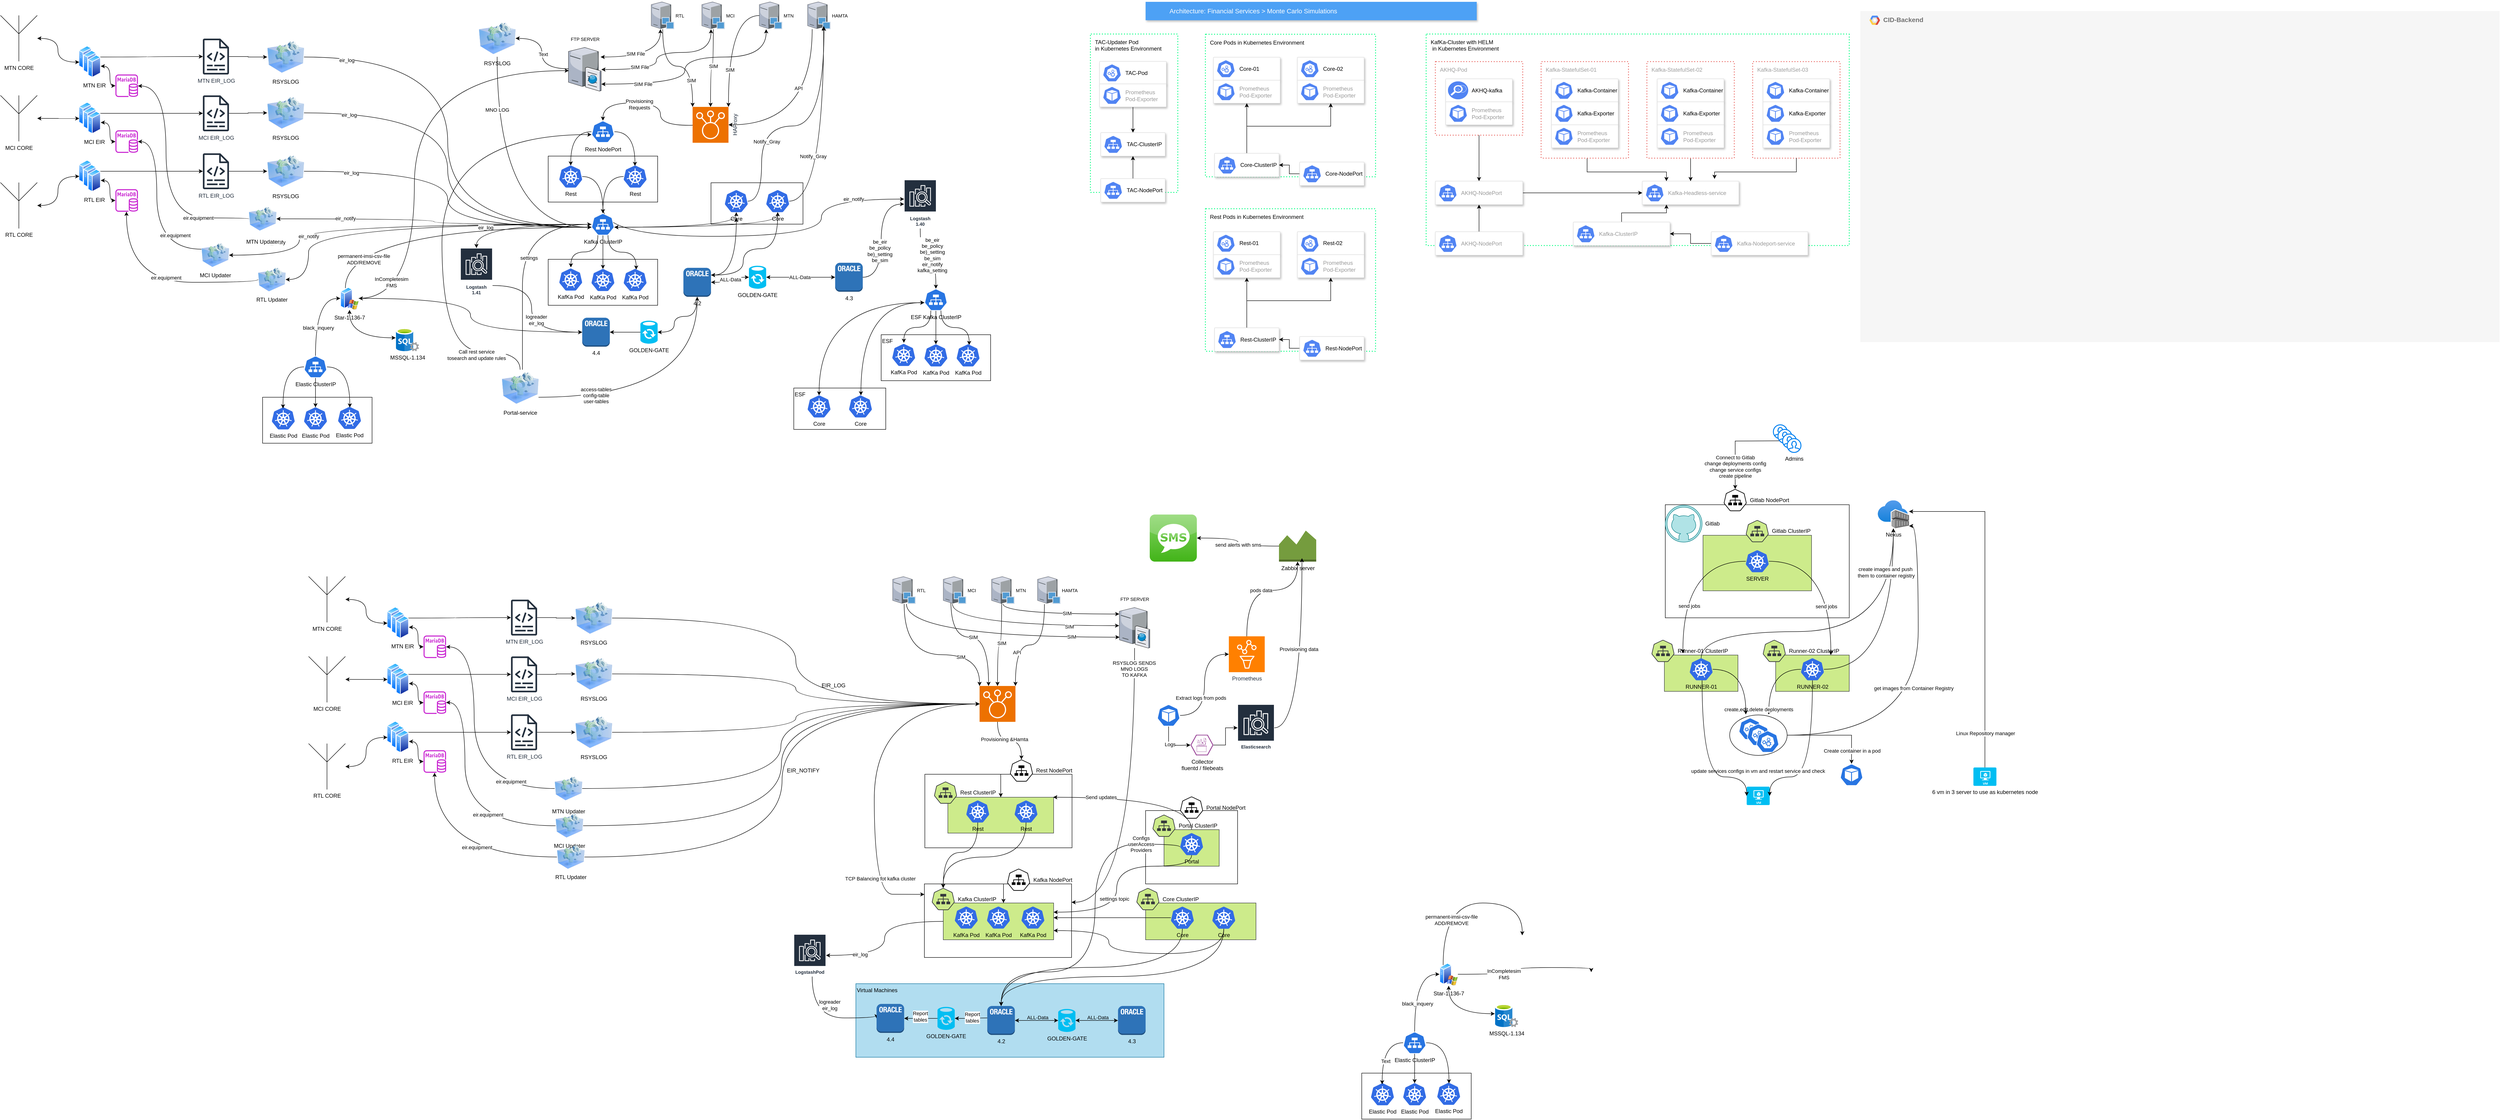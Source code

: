 <mxfile version="22.1.4" type="github">
  <diagram id="f106602c-feb2-e66a-4537-3a34d633f6aa" name="Page-1">
    <mxGraphModel dx="3800" dy="748" grid="1" gridSize="10" guides="1" tooltips="1" connect="1" arrows="1" fold="1" page="1" pageScale="1" pageWidth="1169" pageHeight="827" background="none" math="0" shadow="0">
      <root>
        <mxCell id="0" />
        <mxCell id="1" parent="0" />
        <mxCell id="JQUcmoXY-mF2bBfKf4Al-7" value="" style="ellipse;whiteSpace=wrap;html=1;" parent="1" vertex="1">
          <mxGeometry x="1470" y="1591" width="125" height="88" as="geometry" />
        </mxCell>
        <mxCell id="WKTKmcEFWRnHBM82iFPJ-335" value="" style="rounded=0;whiteSpace=wrap;html=1;" parent="1" vertex="1">
          <mxGeometry x="1330" y="1133.75" width="400" height="246" as="geometry" />
        </mxCell>
        <mxCell id="WKTKmcEFWRnHBM82iFPJ-319" value="" style="rounded=0;whiteSpace=wrap;html=1;" parent="1" vertex="1">
          <mxGeometry x="200" y="1799" width="200" height="159.5" as="geometry" />
        </mxCell>
        <mxCell id="WKTKmcEFWRnHBM82iFPJ-320" value="&lt;font color=&quot;#000000&quot;&gt;Portal NodePort&lt;br&gt;&lt;/font&gt;" style="sketch=0;html=1;dashed=0;whitespace=wrap;&#xa;part=1;labelPosition=right;verticalLabelPosition=middle;align=left;verticalAlign=middle;spacingLeft=5;fontSize=12;shape=mxgraph.kubernetes.icon;prIcon=svc;" parent="1" vertex="1">
          <mxGeometry x="275" y="1768.5" width="50" height="48" as="geometry" />
        </mxCell>
        <mxCell id="WKTKmcEFWRnHBM82iFPJ-283" value="&lt;span style=&quot;&quot;&gt;Virtual Machines&lt;/span&gt;" style="rounded=0;whiteSpace=wrap;html=1;align=left;verticalAlign=top;labelBackgroundColor=none;fillColor=#b1ddf0;strokeColor=#10739e;" parent="1" vertex="1">
          <mxGeometry x="-430" y="2175.5" width="670" height="160" as="geometry" />
        </mxCell>
        <mxCell id="WKTKmcEFWRnHBM82iFPJ-230" value="" style="rounded=0;whiteSpace=wrap;html=1;" parent="1" vertex="1">
          <mxGeometry x="-280" y="1720" width="320" height="160" as="geometry" />
        </mxCell>
        <mxCell id="WKTKmcEFWRnHBM82iFPJ-232" value="" style="rounded=0;whiteSpace=wrap;html=1;" parent="1" vertex="1">
          <mxGeometry x="-281" y="1958.5" width="320" height="160" as="geometry" />
        </mxCell>
        <mxCell id="WKTKmcEFWRnHBM82iFPJ-216" value="" style="rounded=0;whiteSpace=wrap;html=1;align=left;fillColor=#cdeb8b;strokeColor=#36393d;sketch=0;dashed=0;spacingLeft=5;" parent="1" vertex="1">
          <mxGeometry x="-240" y="2000" width="240" height="80" as="geometry" />
        </mxCell>
        <mxCell id="WKTKmcEFWRnHBM82iFPJ-233" value="&lt;font color=&quot;#000000&quot;&gt;Kafka NodePort&lt;br&gt;&lt;/font&gt;" style="sketch=0;html=1;dashed=0;whitespace=wrap;&#xa;part=1;labelPosition=right;verticalLabelPosition=middle;align=left;verticalAlign=middle;spacingLeft=5;fontSize=12;shape=mxgraph.kubernetes.icon;prIcon=svc;" parent="1" vertex="1">
          <mxGeometry x="-101" y="1925.5" width="50" height="48" as="geometry" />
        </mxCell>
        <mxCell id="hO-LSlD0LSvVnReztD1K-235" value="" style="rounded=0;whiteSpace=wrap;html=1;" parent="1" vertex="1">
          <mxGeometry x="-745" y="433.5" width="200" height="90" as="geometry" />
        </mxCell>
        <mxCell id="hO-LSlD0LSvVnReztD1K-233" value="" style="rounded=0;whiteSpace=wrap;html=1;" parent="1" vertex="1">
          <mxGeometry x="-1099" y="375.5" width="238" height="100" as="geometry" />
        </mxCell>
        <mxCell id="hO-LSlD0LSvVnReztD1K-232" value="" style="rounded=0;whiteSpace=wrap;html=1;" parent="1" vertex="1">
          <mxGeometry x="-1099" y="600" width="238" height="100" as="geometry" />
        </mxCell>
        <mxCell id="2" value="Architecture: Financial Services &amp;gt; Monte Carlo Simulations" style="fillColor=#4DA1F5;strokeColor=none;shadow=1;gradientColor=none;fontSize=14;align=left;spacingLeft=50;fontColor=#ffffff;html=1;" parent="1" vertex="1">
          <mxGeometry x="200" y="40" width="720" height="40" as="geometry" />
        </mxCell>
        <mxCell id="g4X0TWn0Db5RDXmJnymj-710" value="&lt;div&gt;&lt;b&gt;CID-Backend&lt;/b&gt;&lt;/div&gt;&lt;div&gt;&lt;b&gt;&lt;br&gt;&lt;/b&gt;&lt;/div&gt;" style="fillColor=#F6F6F6;strokeColor=none;shadow=0;gradientColor=none;fontSize=14;align=left;spacing=10;fontColor=#717171;9E9E9E;verticalAlign=top;spacingTop=-4;fontStyle=0;spacingLeft=40;html=1;" parent="1" vertex="1">
          <mxGeometry x="1754" y="60" width="1390" height="720" as="geometry" />
        </mxCell>
        <mxCell id="g4X0TWn0Db5RDXmJnymj-711" value="" style="shape=mxgraph.gcp2.google_cloud_platform;fillColor=#F6F6F6;strokeColor=none;shadow=0;gradientColor=none;" parent="g4X0TWn0Db5RDXmJnymj-710" vertex="1">
          <mxGeometry width="23" height="20" relative="1" as="geometry">
            <mxPoint x="20" y="10" as="offset" />
          </mxGeometry>
        </mxCell>
        <mxCell id="g4X0TWn0Db5RDXmJnymj-790" style="edgeStyle=orthogonalEdgeStyle;rounded=0;orthogonalLoop=1;jettySize=auto;html=1;exitX=1;exitY=0.5;exitDx=0;exitDy=0;entryX=1;entryY=0.5;entryDx=0;entryDy=0;fontFamily=Helvetica;fontSize=12;fontColor=#999999;" parent="1" edge="1">
          <mxGeometry relative="1" as="geometry">
            <Array as="points">
              <mxPoint x="663" y="530" />
              <mxPoint x="700" y="530" />
              <mxPoint x="700" y="716" />
            </Array>
            <mxPoint x="662.5" y="715.5" as="targetPoint" />
          </mxGeometry>
        </mxCell>
        <mxCell id="g4X0TWn0Db5RDXmJnymj-791" style="edgeStyle=orthogonalEdgeStyle;rounded=0;orthogonalLoop=1;jettySize=auto;html=1;exitX=1;exitY=0.5;exitDx=0;exitDy=0;entryX=1;entryY=0.5;entryDx=0;entryDy=0;fontFamily=Helvetica;fontSize=12;fontColor=#999999;" parent="1" edge="1">
          <mxGeometry relative="1" as="geometry">
            <Array as="points">
              <mxPoint x="663" y="530" />
              <mxPoint x="700" y="530" />
              <mxPoint x="700" y="766" />
            </Array>
            <mxPoint x="662.5" y="766" as="targetPoint" />
          </mxGeometry>
        </mxCell>
        <mxCell id="hO-LSlD0LSvVnReztD1K-28" value="&lt;div&gt;KafKa-Cluster with HELM&lt;br&gt;&lt;/div&gt;&amp;nbsp;in Kubernetes Environment" style="rounded=1;absoluteArcSize=1;arcSize=2;html=1;shadow=0;dashed=1;fontSize=12;align=left;verticalAlign=top;spacing=10;spacingTop=-4;fillColor=none;dashPattern=1 2;strokeWidth=2;strokeColor=#00FF80;" parent="1" vertex="1">
          <mxGeometry x="810" y="110" width="920" height="460" as="geometry" />
        </mxCell>
        <mxCell id="hO-LSlD0LSvVnReztD1K-31" value="" style="strokeColor=#dddddd;fillColor=#ffffff;shadow=1;strokeWidth=1;rounded=1;absoluteArcSize=1;arcSize=2;fontSize=10;fontColor=#9E9E9E;align=center;html=1;" parent="1" vertex="1">
          <mxGeometry x="1280" y="430" width="210" height="51" as="geometry" />
        </mxCell>
        <mxCell id="hO-LSlD0LSvVnReztD1K-32" value="Kafka-Headless-service" style="dashed=0;connectable=0;html=1;fillColor=#5184F3;strokeColor=none;shape=mxgraph.gcp2.hexIcon;shape=mxgraph.kubernetes.icon;prIcon=svc;part=1;labelPosition=right;verticalLabelPosition=middle;align=left;verticalAlign=middle;spacingLeft=5;fontColor=#999999;fontSize=12;" parent="hO-LSlD0LSvVnReztD1K-31" vertex="1">
          <mxGeometry y="0.5" width="44" height="39" relative="1" as="geometry">
            <mxPoint x="5" y="-19.5" as="offset" />
          </mxGeometry>
        </mxCell>
        <mxCell id="hO-LSlD0LSvVnReztD1K-72" style="edgeStyle=orthogonalEdgeStyle;rounded=0;orthogonalLoop=1;jettySize=auto;html=1;entryX=0.25;entryY=0;entryDx=0;entryDy=0;" parent="1" source="hO-LSlD0LSvVnReztD1K-55" target="hO-LSlD0LSvVnReztD1K-31" edge="1">
          <mxGeometry relative="1" as="geometry">
            <Array as="points">
              <mxPoint x="1160" y="410" />
              <mxPoint x="1332" y="410" />
            </Array>
          </mxGeometry>
        </mxCell>
        <mxCell id="hO-LSlD0LSvVnReztD1K-55" value="&lt;div&gt;Kafka-StatefulSet-01&lt;/div&gt;" style="rounded=1;absoluteArcSize=1;arcSize=2;html=1;strokeColor=#EA6B66;gradientColor=none;shadow=0;dashed=1;fontSize=12;fontColor=#9E9E9E;align=left;verticalAlign=top;spacing=10;spacingTop=-4;fillColor=none;dashPattern=1 2;strokeWidth=2;" parent="1" vertex="1">
          <mxGeometry x="1060" y="170" width="190" height="210" as="geometry" />
        </mxCell>
        <mxCell id="hO-LSlD0LSvVnReztD1K-56" value="" style="strokeColor=#dddddd;fillColor=#ffffff;shadow=1;strokeWidth=1;rounded=1;absoluteArcSize=1;arcSize=2;fontSize=10;fontColor=#9E9E9E;align=center;html=1;" parent="1" vertex="1">
          <mxGeometry x="1082.5" y="207.5" width="145" height="50" as="geometry" />
        </mxCell>
        <mxCell id="hO-LSlD0LSvVnReztD1K-57" value="&lt;div&gt;&lt;font color=&quot;#000000&quot;&gt;Kafka-Container&lt;/font&gt;&lt;/div&gt;" style="dashed=0;connectable=0;html=1;fillColor=#5184F3;strokeColor=none;shape=mxgraph.gcp2.hexIcon;shape=mxgraph.kubernetes.icon;prIcon=pod;part=1;labelPosition=right;verticalLabelPosition=middle;align=left;verticalAlign=middle;spacingLeft=5;fontColor=#999999;fontSize=12;" parent="hO-LSlD0LSvVnReztD1K-56" vertex="1">
          <mxGeometry y="0.5" width="44" height="39" relative="1" as="geometry">
            <mxPoint x="5" y="-19.5" as="offset" />
          </mxGeometry>
        </mxCell>
        <mxCell id="hO-LSlD0LSvVnReztD1K-58" value="" style="strokeColor=#dddddd;fillColor=#ffffff;shadow=1;strokeWidth=1;rounded=1;absoluteArcSize=1;arcSize=2;fontSize=10;fontColor=#9E9E9E;align=center;html=1;" parent="1" vertex="1">
          <mxGeometry x="1082.5" y="257.5" width="145" height="50" as="geometry" />
        </mxCell>
        <mxCell id="hO-LSlD0LSvVnReztD1K-59" value="&lt;div&gt;&lt;font color=&quot;#000000&quot;&gt;Kafka-Exporter&lt;/font&gt;&lt;/div&gt;" style="dashed=0;connectable=0;html=1;fillColor=#5184F3;strokeColor=none;shape=mxgraph.gcp2.hexIcon;shape=mxgraph.kubernetes.icon;prIcon=pod;part=1;labelPosition=right;verticalLabelPosition=middle;align=left;verticalAlign=middle;spacingLeft=5;fontColor=#999999;fontSize=12;" parent="hO-LSlD0LSvVnReztD1K-58" vertex="1">
          <mxGeometry y="0.5" width="44" height="39" relative="1" as="geometry">
            <mxPoint x="5" y="-19.5" as="offset" />
          </mxGeometry>
        </mxCell>
        <mxCell id="hO-LSlD0LSvVnReztD1K-73" value="" style="edgeStyle=orthogonalEdgeStyle;rounded=0;orthogonalLoop=1;jettySize=auto;html=1;" parent="1" source="hO-LSlD0LSvVnReztD1K-61" target="hO-LSlD0LSvVnReztD1K-31" edge="1">
          <mxGeometry relative="1" as="geometry" />
        </mxCell>
        <mxCell id="hO-LSlD0LSvVnReztD1K-61" value="&lt;div&gt;Kafka-StatefulSet-02&lt;/div&gt;" style="rounded=1;absoluteArcSize=1;arcSize=2;html=1;strokeColor=#EA6B66;gradientColor=none;shadow=0;dashed=1;fontSize=12;fontColor=#9E9E9E;align=left;verticalAlign=top;spacing=10;spacingTop=-4;fillColor=none;dashPattern=1 2;strokeWidth=2;" parent="1" vertex="1">
          <mxGeometry x="1290" y="170" width="190" height="210" as="geometry" />
        </mxCell>
        <mxCell id="hO-LSlD0LSvVnReztD1K-62" value="" style="strokeColor=#dddddd;fillColor=#ffffff;shadow=1;strokeWidth=1;rounded=1;absoluteArcSize=1;arcSize=2;fontSize=10;fontColor=#9E9E9E;align=center;html=1;" parent="1" vertex="1">
          <mxGeometry x="1312.5" y="207.5" width="145" height="50" as="geometry" />
        </mxCell>
        <mxCell id="hO-LSlD0LSvVnReztD1K-63" value="&lt;div&gt;&lt;font color=&quot;#000000&quot;&gt;Kafka-Container&lt;/font&gt;&lt;/div&gt;" style="dashed=0;connectable=0;html=1;fillColor=#5184F3;strokeColor=none;shape=mxgraph.gcp2.hexIcon;shape=mxgraph.kubernetes.icon;prIcon=pod;part=1;labelPosition=right;verticalLabelPosition=middle;align=left;verticalAlign=middle;spacingLeft=5;fontColor=#999999;fontSize=12;" parent="hO-LSlD0LSvVnReztD1K-62" vertex="1">
          <mxGeometry y="0.5" width="44" height="39" relative="1" as="geometry">
            <mxPoint x="5" y="-19.5" as="offset" />
          </mxGeometry>
        </mxCell>
        <mxCell id="hO-LSlD0LSvVnReztD1K-64" value="" style="strokeColor=#dddddd;fillColor=#ffffff;shadow=1;strokeWidth=1;rounded=1;absoluteArcSize=1;arcSize=2;fontSize=10;fontColor=#9E9E9E;align=center;html=1;" parent="1" vertex="1">
          <mxGeometry x="1312.5" y="257.5" width="145" height="50" as="geometry" />
        </mxCell>
        <mxCell id="hO-LSlD0LSvVnReztD1K-65" value="&lt;div&gt;&lt;font color=&quot;#000000&quot;&gt;Kafka-Exporter&lt;/font&gt;&lt;/div&gt;" style="dashed=0;connectable=0;html=1;fillColor=#5184F3;strokeColor=none;shape=mxgraph.gcp2.hexIcon;shape=mxgraph.kubernetes.icon;prIcon=pod;part=1;labelPosition=right;verticalLabelPosition=middle;align=left;verticalAlign=middle;spacingLeft=5;fontColor=#999999;fontSize=12;" parent="hO-LSlD0LSvVnReztD1K-64" vertex="1">
          <mxGeometry y="0.5" width="44" height="39" relative="1" as="geometry">
            <mxPoint x="5" y="-19.5" as="offset" />
          </mxGeometry>
        </mxCell>
        <mxCell id="hO-LSlD0LSvVnReztD1K-66" value="&lt;div&gt;Kafka-StatefulSet-03&lt;/div&gt;" style="rounded=1;absoluteArcSize=1;arcSize=2;html=1;strokeColor=#EA6B66;gradientColor=none;shadow=0;dashed=1;fontSize=12;fontColor=#9E9E9E;align=left;verticalAlign=top;spacing=10;spacingTop=-4;fillColor=none;dashPattern=1 2;strokeWidth=2;" parent="1" vertex="1">
          <mxGeometry x="1520" y="170" width="190" height="210" as="geometry" />
        </mxCell>
        <mxCell id="hO-LSlD0LSvVnReztD1K-67" value="" style="strokeColor=#dddddd;fillColor=#ffffff;shadow=1;strokeWidth=1;rounded=1;absoluteArcSize=1;arcSize=2;fontSize=10;fontColor=#9E9E9E;align=center;html=1;" parent="1" vertex="1">
          <mxGeometry x="1542.5" y="207.5" width="145" height="50" as="geometry" />
        </mxCell>
        <mxCell id="hO-LSlD0LSvVnReztD1K-68" value="&lt;div&gt;&lt;font color=&quot;#000000&quot;&gt;Kafka-Container&lt;/font&gt;&lt;/div&gt;" style="dashed=0;connectable=0;html=1;fillColor=#5184F3;strokeColor=none;shape=mxgraph.gcp2.hexIcon;shape=mxgraph.kubernetes.icon;prIcon=pod;part=1;labelPosition=right;verticalLabelPosition=middle;align=left;verticalAlign=middle;spacingLeft=5;fontColor=#999999;fontSize=12;" parent="hO-LSlD0LSvVnReztD1K-67" vertex="1">
          <mxGeometry y="0.5" width="44" height="39" relative="1" as="geometry">
            <mxPoint x="5" y="-19.5" as="offset" />
          </mxGeometry>
        </mxCell>
        <mxCell id="hO-LSlD0LSvVnReztD1K-69" value="" style="strokeColor=#dddddd;fillColor=#ffffff;shadow=1;strokeWidth=1;rounded=1;absoluteArcSize=1;arcSize=2;fontSize=10;fontColor=#9E9E9E;align=center;html=1;" parent="1" vertex="1">
          <mxGeometry x="1542.5" y="257.5" width="145" height="50" as="geometry" />
        </mxCell>
        <mxCell id="hO-LSlD0LSvVnReztD1K-70" value="&lt;div&gt;&lt;font color=&quot;#000000&quot;&gt;Kafka-Exporter&lt;/font&gt;&lt;/div&gt;" style="dashed=0;connectable=0;html=1;fillColor=#5184F3;strokeColor=none;shape=mxgraph.gcp2.hexIcon;shape=mxgraph.kubernetes.icon;prIcon=pod;part=1;labelPosition=right;verticalLabelPosition=middle;align=left;verticalAlign=middle;spacingLeft=5;fontColor=#999999;fontSize=12;" parent="hO-LSlD0LSvVnReztD1K-69" vertex="1">
          <mxGeometry y="0.5" width="44" height="39" relative="1" as="geometry">
            <mxPoint x="5" y="-19.5" as="offset" />
          </mxGeometry>
        </mxCell>
        <mxCell id="hO-LSlD0LSvVnReztD1K-74" style="edgeStyle=orthogonalEdgeStyle;rounded=0;orthogonalLoop=1;jettySize=auto;html=1;entryX=0.748;entryY=-0.095;entryDx=0;entryDy=0;entryPerimeter=0;" parent="1" source="hO-LSlD0LSvVnReztD1K-66" target="hO-LSlD0LSvVnReztD1K-31" edge="1">
          <mxGeometry relative="1" as="geometry">
            <Array as="points">
              <mxPoint x="1615" y="410" />
              <mxPoint x="1437" y="410" />
            </Array>
          </mxGeometry>
        </mxCell>
        <mxCell id="hO-LSlD0LSvVnReztD1K-122" style="edgeStyle=orthogonalEdgeStyle;rounded=0;orthogonalLoop=1;jettySize=auto;html=1;entryX=0.25;entryY=1;entryDx=0;entryDy=0;" parent="1" source="hO-LSlD0LSvVnReztD1K-75" target="hO-LSlD0LSvVnReztD1K-31" edge="1">
          <mxGeometry relative="1" as="geometry" />
        </mxCell>
        <mxCell id="hO-LSlD0LSvVnReztD1K-75" value="" style="strokeColor=#dddddd;fillColor=#ffffff;shadow=1;strokeWidth=1;rounded=1;absoluteArcSize=1;arcSize=2;fontSize=10;fontColor=#9E9E9E;align=center;html=1;" parent="1" vertex="1">
          <mxGeometry x="1130" y="519" width="210" height="51" as="geometry" />
        </mxCell>
        <mxCell id="hO-LSlD0LSvVnReztD1K-76" value="Kafka-ClusterIP" style="dashed=0;connectable=0;html=1;fillColor=#5184F3;strokeColor=none;shape=mxgraph.gcp2.hexIcon;shape=mxgraph.kubernetes.icon;prIcon=svc;part=1;labelPosition=right;verticalLabelPosition=middle;align=left;verticalAlign=middle;spacingLeft=5;fontColor=#999999;fontSize=12;" parent="hO-LSlD0LSvVnReztD1K-75" vertex="1">
          <mxGeometry y="0.5" width="44" height="39" relative="1" as="geometry">
            <mxPoint x="5" y="-19.5" as="offset" />
          </mxGeometry>
        </mxCell>
        <mxCell id="hO-LSlD0LSvVnReztD1K-121" style="edgeStyle=orthogonalEdgeStyle;rounded=0;orthogonalLoop=1;jettySize=auto;html=1;entryX=1;entryY=0.5;entryDx=0;entryDy=0;" parent="1" source="hO-LSlD0LSvVnReztD1K-78" target="hO-LSlD0LSvVnReztD1K-75" edge="1">
          <mxGeometry relative="1" as="geometry" />
        </mxCell>
        <mxCell id="hO-LSlD0LSvVnReztD1K-78" value="" style="strokeColor=#dddddd;fillColor=#ffffff;shadow=1;strokeWidth=1;rounded=1;absoluteArcSize=1;arcSize=2;fontSize=10;fontColor=#9E9E9E;align=center;html=1;" parent="1" vertex="1">
          <mxGeometry x="1430" y="540" width="210" height="51" as="geometry" />
        </mxCell>
        <mxCell id="hO-LSlD0LSvVnReztD1K-79" value="Kafka-Nodeport-service" style="dashed=0;connectable=0;html=1;fillColor=#5184F3;strokeColor=none;shape=mxgraph.gcp2.hexIcon;shape=mxgraph.kubernetes.icon;prIcon=svc;part=1;labelPosition=right;verticalLabelPosition=middle;align=left;verticalAlign=middle;spacingLeft=5;fontColor=#999999;fontSize=12;" parent="hO-LSlD0LSvVnReztD1K-78" vertex="1">
          <mxGeometry y="0.5" width="44" height="39" relative="1" as="geometry">
            <mxPoint x="5" y="-19.5" as="offset" />
          </mxGeometry>
        </mxCell>
        <mxCell id="hO-LSlD0LSvVnReztD1K-81" value="" style="strokeColor=#dddddd;fillColor=#ffffff;shadow=1;strokeWidth=1;rounded=1;absoluteArcSize=1;arcSize=2;fontSize=10;fontColor=#9E9E9E;align=center;html=1;" parent="1" vertex="1">
          <mxGeometry x="1082.5" y="307.5" width="145" height="50" as="geometry" />
        </mxCell>
        <mxCell id="hO-LSlD0LSvVnReztD1K-82" value="&lt;div&gt;Prometheus&lt;/div&gt;&lt;div&gt;Pod-Exporter&lt;br&gt;&lt;/div&gt;" style="dashed=0;connectable=0;html=1;fillColor=#5184F3;strokeColor=none;shape=mxgraph.gcp2.hexIcon;shape=mxgraph.kubernetes.icon;prIcon=pod;part=1;labelPosition=right;verticalLabelPosition=middle;align=left;verticalAlign=middle;spacingLeft=5;fontColor=#999999;fontSize=12;" parent="hO-LSlD0LSvVnReztD1K-81" vertex="1">
          <mxGeometry y="0.5" width="44" height="39" relative="1" as="geometry">
            <mxPoint x="5" y="-19.5" as="offset" />
          </mxGeometry>
        </mxCell>
        <mxCell id="hO-LSlD0LSvVnReztD1K-83" value="" style="strokeColor=#dddddd;fillColor=#ffffff;shadow=1;strokeWidth=1;rounded=1;absoluteArcSize=1;arcSize=2;fontSize=10;fontColor=#9E9E9E;align=center;html=1;" parent="1" vertex="1">
          <mxGeometry x="1312.5" y="307.5" width="145" height="50" as="geometry" />
        </mxCell>
        <mxCell id="hO-LSlD0LSvVnReztD1K-84" value="&lt;div&gt;Prometheus&lt;/div&gt;&lt;div&gt;Pod-Exporter&lt;br&gt;&lt;/div&gt;" style="dashed=0;connectable=0;html=1;fillColor=#5184F3;strokeColor=none;shape=mxgraph.gcp2.hexIcon;shape=mxgraph.kubernetes.icon;prIcon=pod;part=1;labelPosition=right;verticalLabelPosition=middle;align=left;verticalAlign=middle;spacingLeft=5;fontColor=#999999;fontSize=12;" parent="hO-LSlD0LSvVnReztD1K-83" vertex="1">
          <mxGeometry y="0.5" width="44" height="39" relative="1" as="geometry">
            <mxPoint x="5" y="-19.5" as="offset" />
          </mxGeometry>
        </mxCell>
        <mxCell id="hO-LSlD0LSvVnReztD1K-85" value="" style="strokeColor=#dddddd;fillColor=#ffffff;shadow=1;strokeWidth=1;rounded=1;absoluteArcSize=1;arcSize=2;fontSize=10;fontColor=#9E9E9E;align=center;html=1;" parent="1" vertex="1">
          <mxGeometry x="1542.5" y="307.5" width="145" height="50" as="geometry" />
        </mxCell>
        <mxCell id="hO-LSlD0LSvVnReztD1K-86" value="&lt;div&gt;Prometheus&lt;/div&gt;&lt;div&gt;Pod-Exporter&lt;br&gt;&lt;/div&gt;" style="dashed=0;connectable=0;html=1;fillColor=#5184F3;strokeColor=none;shape=mxgraph.gcp2.hexIcon;shape=mxgraph.kubernetes.icon;prIcon=pod;part=1;labelPosition=right;verticalLabelPosition=middle;align=left;verticalAlign=middle;spacingLeft=5;fontColor=#999999;fontSize=12;" parent="hO-LSlD0LSvVnReztD1K-85" vertex="1">
          <mxGeometry y="0.5" width="44" height="39" relative="1" as="geometry">
            <mxPoint x="5" y="-19.5" as="offset" />
          </mxGeometry>
        </mxCell>
        <mxCell id="hO-LSlD0LSvVnReztD1K-88" value="&lt;div&gt;AKHQ-Pod&lt;br&gt;&lt;/div&gt;" style="rounded=1;absoluteArcSize=1;arcSize=2;html=1;strokeColor=#EA6B66;gradientColor=none;shadow=0;dashed=1;fontSize=12;fontColor=#9E9E9E;align=left;verticalAlign=top;spacing=10;spacingTop=-4;fillColor=none;dashPattern=1 2;strokeWidth=2;" parent="1" vertex="1">
          <mxGeometry x="830" y="170" width="190" height="160" as="geometry" />
        </mxCell>
        <mxCell id="hO-LSlD0LSvVnReztD1K-89" value="" style="strokeColor=#dddddd;fillColor=#ffffff;shadow=1;strokeWidth=1;rounded=1;absoluteArcSize=1;arcSize=2;fontSize=10;fontColor=#9E9E9E;align=center;html=1;" parent="1" vertex="1">
          <mxGeometry x="852.5" y="207.5" width="145" height="50" as="geometry" />
        </mxCell>
        <mxCell id="hO-LSlD0LSvVnReztD1K-90" value="&lt;font color=&quot;#000000&quot;&gt;AKHQ-kafka&lt;/font&gt;" style="dashed=0;connectable=0;html=1;fillColor=#5184F3;strokeColor=none;shape=mxgraph.gcp2.hexIcon;shape=mxgraph.cisco_safe.compositeIcon;bgIcon=ellipse;resIcon=mxgraph.cisco_safe.capability.monitoring;part=1;labelPosition=right;verticalLabelPosition=middle;align=left;verticalAlign=middle;spacingLeft=5;fontColor=#999999;fontSize=12;" parent="hO-LSlD0LSvVnReztD1K-89" vertex="1">
          <mxGeometry y="0.5" width="44" height="39" relative="1" as="geometry">
            <mxPoint x="5" y="-19.5" as="offset" />
          </mxGeometry>
        </mxCell>
        <mxCell id="hO-LSlD0LSvVnReztD1K-93" value="" style="strokeColor=#dddddd;fillColor=#ffffff;shadow=1;strokeWidth=1;rounded=1;absoluteArcSize=1;arcSize=2;fontSize=10;fontColor=#9E9E9E;align=center;html=1;" parent="1" vertex="1">
          <mxGeometry x="852.5" y="257.5" width="145" height="50" as="geometry" />
        </mxCell>
        <mxCell id="hO-LSlD0LSvVnReztD1K-94" value="&lt;div&gt;Prometheus&lt;/div&gt;&lt;div&gt;Pod-Exporter&lt;br&gt;&lt;/div&gt;" style="dashed=0;connectable=0;html=1;fillColor=#5184F3;strokeColor=none;shape=mxgraph.gcp2.hexIcon;shape=mxgraph.kubernetes.icon;prIcon=pod;part=1;labelPosition=right;verticalLabelPosition=middle;align=left;verticalAlign=middle;spacingLeft=5;fontColor=#999999;fontSize=12;" parent="hO-LSlD0LSvVnReztD1K-93" vertex="1">
          <mxGeometry y="0.5" width="44" height="39" relative="1" as="geometry">
            <mxPoint x="5" y="-19.5" as="offset" />
          </mxGeometry>
        </mxCell>
        <mxCell id="hO-LSlD0LSvVnReztD1K-162" value="" style="edgeStyle=orthogonalEdgeStyle;rounded=0;orthogonalLoop=1;jettySize=auto;html=1;" parent="1" source="hO-LSlD0LSvVnReztD1K-96" target="hO-LSlD0LSvVnReztD1K-159" edge="1">
          <mxGeometry relative="1" as="geometry" />
        </mxCell>
        <mxCell id="hO-LSlD0LSvVnReztD1K-96" value="" style="strokeColor=#dddddd;fillColor=#ffffff;shadow=1;strokeWidth=1;rounded=1;absoluteArcSize=1;arcSize=2;fontSize=10;fontColor=#9E9E9E;align=center;html=1;" parent="1" vertex="1">
          <mxGeometry x="830" y="540" width="190" height="51" as="geometry" />
        </mxCell>
        <mxCell id="hO-LSlD0LSvVnReztD1K-97" value="AKHQ-NodePort" style="dashed=0;connectable=0;html=1;fillColor=#5184F3;strokeColor=none;shape=mxgraph.gcp2.hexIcon;shape=mxgraph.kubernetes.icon;prIcon=svc;part=1;labelPosition=right;verticalLabelPosition=middle;align=left;verticalAlign=middle;spacingLeft=5;fontColor=#999999;fontSize=12;" parent="hO-LSlD0LSvVnReztD1K-96" vertex="1">
          <mxGeometry y="0.5" width="44" height="39" relative="1" as="geometry">
            <mxPoint x="5" y="-19.5" as="offset" />
          </mxGeometry>
        </mxCell>
        <mxCell id="hO-LSlD0LSvVnReztD1K-100" value="&lt;div&gt;Core Pods in Kubernetes Environment&lt;/div&gt;" style="rounded=1;absoluteArcSize=1;arcSize=2;html=1;shadow=0;dashed=1;fontSize=12;align=left;verticalAlign=top;spacing=10;spacingTop=-4;fillColor=none;dashPattern=1 2;strokeWidth=2;strokeColor=#00FF80;" parent="1" vertex="1">
          <mxGeometry x="330" y="110.5" width="370" height="310" as="geometry" />
        </mxCell>
        <mxCell id="hO-LSlD0LSvVnReztD1K-101" value="" style="strokeColor=#dddddd;fillColor=#ffffff;shadow=1;strokeWidth=1;rounded=1;absoluteArcSize=1;arcSize=2;fontSize=10;fontColor=#9E9E9E;align=center;html=1;" parent="1" vertex="1">
          <mxGeometry x="347.5" y="160.5" width="145" height="50" as="geometry" />
        </mxCell>
        <mxCell id="hO-LSlD0LSvVnReztD1K-102" value="&lt;font color=&quot;#000000&quot;&gt;Core-01&lt;/font&gt;" style="dashed=0;connectable=0;html=1;fillColor=#5184F3;strokeColor=none;shape=mxgraph.gcp2.hexIcon;shape=mxgraph.kubernetes.icon;prIcon=master;part=1;labelPosition=right;verticalLabelPosition=middle;align=left;verticalAlign=middle;spacingLeft=5;fontColor=#999999;fontSize=12;" parent="hO-LSlD0LSvVnReztD1K-101" vertex="1">
          <mxGeometry y="0.5" width="44" height="39" relative="1" as="geometry">
            <mxPoint x="5" y="-19.5" as="offset" />
          </mxGeometry>
        </mxCell>
        <mxCell id="hO-LSlD0LSvVnReztD1K-105" value="" style="strokeColor=#dddddd;fillColor=#ffffff;shadow=1;strokeWidth=1;rounded=1;absoluteArcSize=1;arcSize=2;fontSize=10;fontColor=#9E9E9E;align=center;html=1;" parent="1" vertex="1">
          <mxGeometry x="530" y="160.5" width="145" height="50" as="geometry" />
        </mxCell>
        <mxCell id="hO-LSlD0LSvVnReztD1K-106" value="&lt;font color=&quot;#000000&quot;&gt;Core-02&lt;/font&gt;" style="dashed=0;connectable=0;html=1;fillColor=#5184F3;strokeColor=none;shape=mxgraph.gcp2.hexIcon;shape=mxgraph.kubernetes.icon;prIcon=master;part=1;labelPosition=right;verticalLabelPosition=middle;align=left;verticalAlign=middle;spacingLeft=5;fontColor=#999999;fontSize=12;" parent="hO-LSlD0LSvVnReztD1K-105" vertex="1">
          <mxGeometry y="0.5" width="44" height="39" relative="1" as="geometry">
            <mxPoint x="5" y="-19.5" as="offset" />
          </mxGeometry>
        </mxCell>
        <mxCell id="hO-LSlD0LSvVnReztD1K-107" value="" style="strokeColor=#dddddd;fillColor=#ffffff;shadow=1;strokeWidth=1;rounded=1;absoluteArcSize=1;arcSize=2;fontSize=10;fontColor=#9E9E9E;align=center;html=1;" parent="1" vertex="1">
          <mxGeometry x="347.5" y="210.5" width="145" height="50" as="geometry" />
        </mxCell>
        <mxCell id="hO-LSlD0LSvVnReztD1K-108" value="&lt;div&gt;Prometheus&lt;/div&gt;&lt;div&gt;Pod-Exporter&lt;br&gt;&lt;/div&gt;" style="dashed=0;connectable=0;html=1;fillColor=#5184F3;strokeColor=none;shape=mxgraph.gcp2.hexIcon;shape=mxgraph.kubernetes.icon;prIcon=pod;part=1;labelPosition=right;verticalLabelPosition=middle;align=left;verticalAlign=middle;spacingLeft=5;fontColor=#999999;fontSize=12;" parent="hO-LSlD0LSvVnReztD1K-107" vertex="1">
          <mxGeometry y="0.5" width="44" height="39" relative="1" as="geometry">
            <mxPoint x="5" y="-19.5" as="offset" />
          </mxGeometry>
        </mxCell>
        <mxCell id="hO-LSlD0LSvVnReztD1K-109" value="" style="strokeColor=#dddddd;fillColor=#ffffff;shadow=1;strokeWidth=1;rounded=1;absoluteArcSize=1;arcSize=2;fontSize=10;fontColor=#9E9E9E;align=center;html=1;" parent="1" vertex="1">
          <mxGeometry x="530" y="210.5" width="145" height="50" as="geometry" />
        </mxCell>
        <mxCell id="hO-LSlD0LSvVnReztD1K-110" value="&lt;div&gt;Prometheus&lt;/div&gt;&lt;div&gt;Pod-Exporter&lt;br&gt;&lt;/div&gt;" style="dashed=0;connectable=0;html=1;fillColor=#5184F3;strokeColor=none;shape=mxgraph.gcp2.hexIcon;shape=mxgraph.kubernetes.icon;prIcon=pod;part=1;labelPosition=right;verticalLabelPosition=middle;align=left;verticalAlign=middle;spacingLeft=5;fontColor=#999999;fontSize=12;" parent="hO-LSlD0LSvVnReztD1K-109" vertex="1">
          <mxGeometry y="0.5" width="44" height="39" relative="1" as="geometry">
            <mxPoint x="5" y="-19.5" as="offset" />
          </mxGeometry>
        </mxCell>
        <mxCell id="hO-LSlD0LSvVnReztD1K-118" style="edgeStyle=orthogonalEdgeStyle;rounded=0;orthogonalLoop=1;jettySize=auto;html=1;entryX=0.5;entryY=1;entryDx=0;entryDy=0;" parent="1" source="hO-LSlD0LSvVnReztD1K-111" target="hO-LSlD0LSvVnReztD1K-107" edge="1">
          <mxGeometry relative="1" as="geometry" />
        </mxCell>
        <mxCell id="hO-LSlD0LSvVnReztD1K-119" style="edgeStyle=orthogonalEdgeStyle;rounded=0;orthogonalLoop=1;jettySize=auto;html=1;entryX=0.5;entryY=1;entryDx=0;entryDy=0;" parent="1" source="hO-LSlD0LSvVnReztD1K-111" target="hO-LSlD0LSvVnReztD1K-109" edge="1">
          <mxGeometry relative="1" as="geometry">
            <Array as="points">
              <mxPoint x="420" y="310.5" />
              <mxPoint x="603" y="310.5" />
            </Array>
          </mxGeometry>
        </mxCell>
        <mxCell id="hO-LSlD0LSvVnReztD1K-111" value="" style="strokeColor=#dddddd;fillColor=#ffffff;shadow=1;strokeWidth=1;rounded=1;absoluteArcSize=1;arcSize=2;fontSize=10;fontColor=#9E9E9E;align=center;html=1;" parent="1" vertex="1">
          <mxGeometry x="350" y="369.5" width="140" height="51" as="geometry" />
        </mxCell>
        <mxCell id="hO-LSlD0LSvVnReztD1K-112" value="&lt;font color=&quot;#000000&quot;&gt;Core-ClusterIP&lt;/font&gt;" style="dashed=0;connectable=0;html=1;fillColor=#5184F3;strokeColor=none;shape=mxgraph.gcp2.hexIcon;shape=mxgraph.kubernetes.icon;prIcon=svc;part=1;labelPosition=right;verticalLabelPosition=middle;align=left;verticalAlign=middle;spacingLeft=5;fontColor=#999999;fontSize=12;" parent="hO-LSlD0LSvVnReztD1K-111" vertex="1">
          <mxGeometry y="0.5" width="44" height="39" relative="1" as="geometry">
            <mxPoint x="5" y="-19.5" as="offset" />
          </mxGeometry>
        </mxCell>
        <mxCell id="hO-LSlD0LSvVnReztD1K-120" style="edgeStyle=orthogonalEdgeStyle;rounded=0;orthogonalLoop=1;jettySize=auto;html=1;" parent="1" source="hO-LSlD0LSvVnReztD1K-114" target="hO-LSlD0LSvVnReztD1K-111" edge="1">
          <mxGeometry relative="1" as="geometry" />
        </mxCell>
        <mxCell id="hO-LSlD0LSvVnReztD1K-114" value="" style="strokeColor=#dddddd;fillColor=#ffffff;shadow=1;strokeWidth=1;rounded=1;absoluteArcSize=1;arcSize=2;fontSize=10;fontColor=#9E9E9E;align=center;html=1;" parent="1" vertex="1">
          <mxGeometry x="535" y="388.5" width="140" height="51" as="geometry" />
        </mxCell>
        <mxCell id="hO-LSlD0LSvVnReztD1K-115" value="&lt;font color=&quot;#000000&quot;&gt;Core-NodePort&lt;/font&gt;" style="dashed=0;connectable=0;html=1;fillColor=#5184F3;strokeColor=none;shape=mxgraph.gcp2.hexIcon;shape=mxgraph.kubernetes.icon;prIcon=svc;part=1;labelPosition=right;verticalLabelPosition=middle;align=left;verticalAlign=middle;spacingLeft=5;fontColor=#999999;fontSize=12;" parent="hO-LSlD0LSvVnReztD1K-114" vertex="1">
          <mxGeometry y="0.5" width="44" height="39" relative="1" as="geometry">
            <mxPoint x="5" y="-19.5" as="offset" />
          </mxGeometry>
        </mxCell>
        <mxCell id="hO-LSlD0LSvVnReztD1K-123" value="&lt;div&gt;Rest Pods in Kubernetes Environment&lt;/div&gt;" style="rounded=1;absoluteArcSize=1;arcSize=2;html=1;shadow=0;dashed=1;fontSize=12;align=left;verticalAlign=top;spacing=10;spacingTop=-4;fillColor=none;dashPattern=1 2;strokeWidth=2;strokeColor=#00FF80;" parent="1" vertex="1">
          <mxGeometry x="330" y="490" width="370" height="310" as="geometry" />
        </mxCell>
        <mxCell id="hO-LSlD0LSvVnReztD1K-124" value="" style="strokeColor=#dddddd;fillColor=#ffffff;shadow=1;strokeWidth=1;rounded=1;absoluteArcSize=1;arcSize=2;fontSize=10;fontColor=#9E9E9E;align=center;html=1;" parent="1" vertex="1">
          <mxGeometry x="347.5" y="540" width="145" height="50" as="geometry" />
        </mxCell>
        <mxCell id="hO-LSlD0LSvVnReztD1K-125" value="&lt;font color=&quot;#000000&quot;&gt;Rest-01&lt;/font&gt;" style="dashed=0;connectable=0;html=1;fillColor=#5184F3;strokeColor=none;shape=mxgraph.gcp2.hexIcon;shape=mxgraph.kubernetes.icon;prIcon=master;part=1;labelPosition=right;verticalLabelPosition=middle;align=left;verticalAlign=middle;spacingLeft=5;fontColor=#999999;fontSize=12;" parent="hO-LSlD0LSvVnReztD1K-124" vertex="1">
          <mxGeometry y="0.5" width="44" height="39" relative="1" as="geometry">
            <mxPoint x="5" y="-19.5" as="offset" />
          </mxGeometry>
        </mxCell>
        <mxCell id="hO-LSlD0LSvVnReztD1K-126" value="" style="strokeColor=#dddddd;fillColor=#ffffff;shadow=1;strokeWidth=1;rounded=1;absoluteArcSize=1;arcSize=2;fontSize=10;fontColor=#9E9E9E;align=center;html=1;" parent="1" vertex="1">
          <mxGeometry x="530" y="540" width="145" height="50" as="geometry" />
        </mxCell>
        <mxCell id="hO-LSlD0LSvVnReztD1K-127" value="&lt;font color=&quot;#000000&quot;&gt;Rest-02&lt;/font&gt;" style="dashed=0;connectable=0;html=1;fillColor=#5184F3;strokeColor=none;shape=mxgraph.gcp2.hexIcon;shape=mxgraph.kubernetes.icon;prIcon=master;part=1;labelPosition=right;verticalLabelPosition=middle;align=left;verticalAlign=middle;spacingLeft=5;fontColor=#999999;fontSize=12;" parent="hO-LSlD0LSvVnReztD1K-126" vertex="1">
          <mxGeometry y="0.5" width="44" height="39" relative="1" as="geometry">
            <mxPoint x="5" y="-19.5" as="offset" />
          </mxGeometry>
        </mxCell>
        <mxCell id="hO-LSlD0LSvVnReztD1K-128" value="" style="strokeColor=#dddddd;fillColor=#ffffff;shadow=1;strokeWidth=1;rounded=1;absoluteArcSize=1;arcSize=2;fontSize=10;fontColor=#9E9E9E;align=center;html=1;" parent="1" vertex="1">
          <mxGeometry x="347.5" y="590" width="145" height="50" as="geometry" />
        </mxCell>
        <mxCell id="hO-LSlD0LSvVnReztD1K-129" value="&lt;div&gt;Prometheus&lt;/div&gt;&lt;div&gt;Pod-Exporter&lt;br&gt;&lt;/div&gt;" style="dashed=0;connectable=0;html=1;fillColor=#5184F3;strokeColor=none;shape=mxgraph.gcp2.hexIcon;shape=mxgraph.kubernetes.icon;prIcon=pod;part=1;labelPosition=right;verticalLabelPosition=middle;align=left;verticalAlign=middle;spacingLeft=5;fontColor=#999999;fontSize=12;" parent="hO-LSlD0LSvVnReztD1K-128" vertex="1">
          <mxGeometry y="0.5" width="44" height="39" relative="1" as="geometry">
            <mxPoint x="5" y="-19.5" as="offset" />
          </mxGeometry>
        </mxCell>
        <mxCell id="hO-LSlD0LSvVnReztD1K-130" value="" style="strokeColor=#dddddd;fillColor=#ffffff;shadow=1;strokeWidth=1;rounded=1;absoluteArcSize=1;arcSize=2;fontSize=10;fontColor=#9E9E9E;align=center;html=1;" parent="1" vertex="1">
          <mxGeometry x="530" y="590" width="145" height="50" as="geometry" />
        </mxCell>
        <mxCell id="hO-LSlD0LSvVnReztD1K-131" value="&lt;div&gt;Prometheus&lt;/div&gt;&lt;div&gt;Pod-Exporter&lt;br&gt;&lt;/div&gt;" style="dashed=0;connectable=0;html=1;fillColor=#5184F3;strokeColor=none;shape=mxgraph.gcp2.hexIcon;shape=mxgraph.kubernetes.icon;prIcon=pod;part=1;labelPosition=right;verticalLabelPosition=middle;align=left;verticalAlign=middle;spacingLeft=5;fontColor=#999999;fontSize=12;" parent="hO-LSlD0LSvVnReztD1K-130" vertex="1">
          <mxGeometry y="0.5" width="44" height="39" relative="1" as="geometry">
            <mxPoint x="5" y="-19.5" as="offset" />
          </mxGeometry>
        </mxCell>
        <mxCell id="hO-LSlD0LSvVnReztD1K-132" style="edgeStyle=orthogonalEdgeStyle;rounded=0;orthogonalLoop=1;jettySize=auto;html=1;entryX=0.5;entryY=1;entryDx=0;entryDy=0;" parent="1" source="hO-LSlD0LSvVnReztD1K-134" target="hO-LSlD0LSvVnReztD1K-128" edge="1">
          <mxGeometry relative="1" as="geometry" />
        </mxCell>
        <mxCell id="hO-LSlD0LSvVnReztD1K-133" style="edgeStyle=orthogonalEdgeStyle;rounded=0;orthogonalLoop=1;jettySize=auto;html=1;entryX=0.5;entryY=1;entryDx=0;entryDy=0;" parent="1" source="hO-LSlD0LSvVnReztD1K-134" target="hO-LSlD0LSvVnReztD1K-130" edge="1">
          <mxGeometry relative="1" as="geometry">
            <Array as="points">
              <mxPoint x="420" y="690" />
              <mxPoint x="603" y="690" />
            </Array>
          </mxGeometry>
        </mxCell>
        <mxCell id="hO-LSlD0LSvVnReztD1K-134" value="" style="strokeColor=#dddddd;fillColor=#ffffff;shadow=1;strokeWidth=1;rounded=1;absoluteArcSize=1;arcSize=2;fontSize=10;fontColor=#9E9E9E;align=center;html=1;" parent="1" vertex="1">
          <mxGeometry x="350" y="749" width="140" height="51" as="geometry" />
        </mxCell>
        <mxCell id="hO-LSlD0LSvVnReztD1K-135" value="&lt;font color=&quot;#000000&quot;&gt;Rest-ClusterIP&lt;/font&gt;" style="dashed=0;connectable=0;html=1;fillColor=#5184F3;strokeColor=none;shape=mxgraph.gcp2.hexIcon;shape=mxgraph.kubernetes.icon;prIcon=svc;part=1;labelPosition=right;verticalLabelPosition=middle;align=left;verticalAlign=middle;spacingLeft=5;fontColor=#999999;fontSize=12;" parent="hO-LSlD0LSvVnReztD1K-134" vertex="1">
          <mxGeometry y="0.5" width="44" height="39" relative="1" as="geometry">
            <mxPoint x="5" y="-19.5" as="offset" />
          </mxGeometry>
        </mxCell>
        <mxCell id="hO-LSlD0LSvVnReztD1K-136" style="edgeStyle=orthogonalEdgeStyle;rounded=0;orthogonalLoop=1;jettySize=auto;html=1;" parent="1" source="hO-LSlD0LSvVnReztD1K-137" target="hO-LSlD0LSvVnReztD1K-134" edge="1">
          <mxGeometry relative="1" as="geometry" />
        </mxCell>
        <mxCell id="hO-LSlD0LSvVnReztD1K-137" value="" style="strokeColor=#dddddd;fillColor=#ffffff;shadow=1;strokeWidth=1;rounded=1;absoluteArcSize=1;arcSize=2;fontSize=10;fontColor=#9E9E9E;align=center;html=1;" parent="1" vertex="1">
          <mxGeometry x="535" y="768" width="140" height="51" as="geometry" />
        </mxCell>
        <mxCell id="hO-LSlD0LSvVnReztD1K-138" value="&lt;font color=&quot;#000000&quot;&gt;Rest-NodePort&lt;/font&gt;" style="dashed=0;connectable=0;html=1;fillColor=#5184F3;strokeColor=none;shape=mxgraph.gcp2.hexIcon;shape=mxgraph.kubernetes.icon;prIcon=svc;part=1;labelPosition=right;verticalLabelPosition=middle;align=left;verticalAlign=middle;spacingLeft=5;fontColor=#999999;fontSize=12;" parent="hO-LSlD0LSvVnReztD1K-137" vertex="1">
          <mxGeometry y="0.5" width="44" height="39" relative="1" as="geometry">
            <mxPoint x="5" y="-19.5" as="offset" />
          </mxGeometry>
        </mxCell>
        <mxCell id="hO-LSlD0LSvVnReztD1K-139" value="&lt;div&gt;TAC-Updater Pod&amp;nbsp;&lt;/div&gt;&lt;div&gt;in Kubernetes Environment&lt;/div&gt;" style="rounded=1;absoluteArcSize=1;arcSize=2;html=1;shadow=0;dashed=1;fontSize=12;align=left;verticalAlign=top;spacing=10;spacingTop=-4;fillColor=none;dashPattern=1 2;strokeWidth=2;strokeColor=#00FF80;" parent="1" vertex="1">
          <mxGeometry x="80" y="110" width="190" height="344.5" as="geometry" />
        </mxCell>
        <mxCell id="hO-LSlD0LSvVnReztD1K-156" style="edgeStyle=orthogonalEdgeStyle;rounded=0;orthogonalLoop=1;jettySize=auto;html=1;" parent="1" source="hO-LSlD0LSvVnReztD1K-142" target="hO-LSlD0LSvVnReztD1K-150" edge="1">
          <mxGeometry relative="1" as="geometry" />
        </mxCell>
        <mxCell id="hO-LSlD0LSvVnReztD1K-142" value="" style="strokeColor=#dddddd;fillColor=#ffffff;shadow=1;strokeWidth=1;rounded=1;absoluteArcSize=1;arcSize=2;fontSize=10;fontColor=#9E9E9E;align=center;html=1;" parent="1" vertex="1">
          <mxGeometry x="100" y="169.5" width="145" height="50" as="geometry" />
        </mxCell>
        <mxCell id="hO-LSlD0LSvVnReztD1K-143" value="&lt;font color=&quot;#000000&quot;&gt;TAC-Pod&lt;/font&gt;" style="dashed=0;connectable=0;html=1;fillColor=#5184F3;strokeColor=none;shape=mxgraph.gcp2.hexIcon;shape=mxgraph.kubernetes.icon;prIcon=master;part=1;labelPosition=right;verticalLabelPosition=middle;align=left;verticalAlign=middle;spacingLeft=5;fontColor=#999999;fontSize=12;" parent="hO-LSlD0LSvVnReztD1K-142" vertex="1">
          <mxGeometry y="0.5" width="44" height="39" relative="1" as="geometry">
            <mxPoint x="5" y="-19.5" as="offset" />
          </mxGeometry>
        </mxCell>
        <mxCell id="hO-LSlD0LSvVnReztD1K-146" value="" style="strokeColor=#dddddd;fillColor=#ffffff;shadow=1;strokeWidth=1;rounded=1;absoluteArcSize=1;arcSize=2;fontSize=10;fontColor=#9E9E9E;align=center;html=1;" parent="1" vertex="1">
          <mxGeometry x="100" y="218.5" width="145" height="50" as="geometry" />
        </mxCell>
        <mxCell id="hO-LSlD0LSvVnReztD1K-147" value="&lt;div&gt;Prometheus&lt;/div&gt;&lt;div&gt;Pod-Exporter&lt;br&gt;&lt;/div&gt;" style="dashed=0;connectable=0;html=1;fillColor=#5184F3;strokeColor=none;shape=mxgraph.gcp2.hexIcon;shape=mxgraph.kubernetes.icon;prIcon=pod;part=1;labelPosition=right;verticalLabelPosition=middle;align=left;verticalAlign=middle;spacingLeft=5;fontColor=#999999;fontSize=12;" parent="hO-LSlD0LSvVnReztD1K-146" vertex="1">
          <mxGeometry y="0.5" width="44" height="39" relative="1" as="geometry">
            <mxPoint x="5" y="-19.5" as="offset" />
          </mxGeometry>
        </mxCell>
        <mxCell id="hO-LSlD0LSvVnReztD1K-150" value="" style="strokeColor=#dddddd;fillColor=#ffffff;shadow=1;strokeWidth=1;rounded=1;absoluteArcSize=1;arcSize=2;fontSize=10;fontColor=#9E9E9E;align=center;html=1;" parent="1" vertex="1">
          <mxGeometry x="102.5" y="324.5" width="140" height="51" as="geometry" />
        </mxCell>
        <mxCell id="hO-LSlD0LSvVnReztD1K-151" value="&lt;font color=&quot;#000000&quot;&gt;TAC-ClusterIP&lt;/font&gt;" style="dashed=0;connectable=0;html=1;fillColor=#5184F3;strokeColor=none;shape=mxgraph.gcp2.hexIcon;shape=mxgraph.kubernetes.icon;prIcon=svc;part=1;labelPosition=right;verticalLabelPosition=middle;align=left;verticalAlign=middle;spacingLeft=5;fontColor=#999999;fontSize=12;" parent="hO-LSlD0LSvVnReztD1K-150" vertex="1">
          <mxGeometry y="0.5" width="44" height="39" relative="1" as="geometry">
            <mxPoint x="5" y="-19.5" as="offset" />
          </mxGeometry>
        </mxCell>
        <mxCell id="hO-LSlD0LSvVnReztD1K-158" value="" style="edgeStyle=orthogonalEdgeStyle;rounded=0;orthogonalLoop=1;jettySize=auto;html=1;" parent="1" source="hO-LSlD0LSvVnReztD1K-153" target="hO-LSlD0LSvVnReztD1K-150" edge="1">
          <mxGeometry relative="1" as="geometry" />
        </mxCell>
        <mxCell id="hO-LSlD0LSvVnReztD1K-153" value="" style="strokeColor=#dddddd;fillColor=#ffffff;shadow=1;strokeWidth=1;rounded=1;absoluteArcSize=1;arcSize=2;fontSize=10;fontColor=#9E9E9E;align=center;html=1;" parent="1" vertex="1">
          <mxGeometry x="102.5" y="424.5" width="140" height="51" as="geometry" />
        </mxCell>
        <mxCell id="hO-LSlD0LSvVnReztD1K-154" value="&lt;font color=&quot;#000000&quot;&gt;TAC-NodePort&lt;/font&gt;" style="dashed=0;connectable=0;html=1;fillColor=#5184F3;strokeColor=none;shape=mxgraph.gcp2.hexIcon;shape=mxgraph.kubernetes.icon;prIcon=svc;part=1;labelPosition=right;verticalLabelPosition=middle;align=left;verticalAlign=middle;spacingLeft=5;fontColor=#999999;fontSize=12;" parent="hO-LSlD0LSvVnReztD1K-153" vertex="1">
          <mxGeometry y="0.5" width="44" height="39" relative="1" as="geometry">
            <mxPoint x="5" y="-19.5" as="offset" />
          </mxGeometry>
        </mxCell>
        <mxCell id="hO-LSlD0LSvVnReztD1K-161" value="" style="edgeStyle=orthogonalEdgeStyle;rounded=0;orthogonalLoop=1;jettySize=auto;html=1;" parent="1" source="hO-LSlD0LSvVnReztD1K-88" target="hO-LSlD0LSvVnReztD1K-159" edge="1">
          <mxGeometry relative="1" as="geometry">
            <mxPoint x="925" y="330" as="sourcePoint" />
            <mxPoint x="925" y="540" as="targetPoint" />
          </mxGeometry>
        </mxCell>
        <mxCell id="hO-LSlD0LSvVnReztD1K-164" style="edgeStyle=orthogonalEdgeStyle;rounded=0;orthogonalLoop=1;jettySize=auto;html=1;" parent="1" source="hO-LSlD0LSvVnReztD1K-159" target="hO-LSlD0LSvVnReztD1K-31" edge="1">
          <mxGeometry relative="1" as="geometry" />
        </mxCell>
        <mxCell id="hO-LSlD0LSvVnReztD1K-159" value="" style="strokeColor=#dddddd;fillColor=#ffffff;shadow=1;strokeWidth=1;rounded=1;absoluteArcSize=1;arcSize=2;fontSize=10;fontColor=#9E9E9E;align=center;html=1;" parent="1" vertex="1">
          <mxGeometry x="830" y="430" width="190" height="51" as="geometry" />
        </mxCell>
        <mxCell id="hO-LSlD0LSvVnReztD1K-160" value="AKHQ-NodePort" style="dashed=0;connectable=0;html=1;fillColor=#5184F3;strokeColor=none;shape=mxgraph.gcp2.hexIcon;shape=mxgraph.kubernetes.icon;prIcon=svc;part=1;labelPosition=right;verticalLabelPosition=middle;align=left;verticalAlign=middle;spacingLeft=5;fontColor=#999999;fontSize=12;" parent="hO-LSlD0LSvVnReztD1K-159" vertex="1">
          <mxGeometry y="0.5" width="44" height="39" relative="1" as="geometry">
            <mxPoint x="5" y="-19.5" as="offset" />
          </mxGeometry>
        </mxCell>
        <mxCell id="hO-LSlD0LSvVnReztD1K-316" style="edgeStyle=orthogonalEdgeStyle;orthogonalLoop=1;jettySize=auto;html=1;entryX=1;entryY=0.5;entryDx=0;entryDy=0;curved=1;" parent="1" source="hO-LSlD0LSvVnReztD1K-176" target="hO-LSlD0LSvVnReztD1K-315" edge="1">
          <mxGeometry relative="1" as="geometry" />
        </mxCell>
        <mxCell id="hO-LSlD0LSvVnReztD1K-318" value="Text" style="edgeLabel;html=1;align=center;verticalAlign=middle;resizable=0;points=[];" parent="hO-LSlD0LSvVnReztD1K-316" vertex="1" connectable="0">
          <mxGeometry x="-0.015" y="-2" relative="1" as="geometry">
            <mxPoint as="offset" />
          </mxGeometry>
        </mxCell>
        <mxCell id="hO-LSlD0LSvVnReztD1K-176" value="&lt;p style=&quot;line-height: 110%;&quot;&gt;&lt;font style=&quot;font-size: 10px;&quot; color=&quot;#000000&quot;&gt;FTP SERVER&lt;/font&gt;&lt;/p&gt;" style="verticalLabelPosition=top;sketch=0;aspect=fixed;html=1;verticalAlign=bottom;strokeColor=none;shape=mxgraph.citrix.ftp_server;&#xa;&#xa;part=1;labelPosition=center;verticalLabelPosition=top;align=center;verticalAlign=bottom;spacingLeft=0;fontColor=#999999;fontSize=10;spacing=0;" parent="1" vertex="1">
          <mxGeometry x="-1055" y="137" width="71" height="97" as="geometry" />
        </mxCell>
        <mxCell id="hO-LSlD0LSvVnReztD1K-177" value="&lt;font color=&quot;#000000&quot;&gt;RTL&lt;/font&gt;" style="dashed=0;connectable=1;html=1;fillColor=#5184F3;strokeColor=none;shape=mxgraph.gcp2.hexIcon;shape=mxgraph.citrix.provisioning_server;&#xa;&#xa;part=1;labelPosition=right;verticalLabelPosition=middle;align=left;verticalAlign=middle;spacingLeft=1;fontColor=#999999;fontSize=10;" parent="1" vertex="1">
          <mxGeometry x="-875" y="40" width="50" height="59.5" as="geometry" />
        </mxCell>
        <mxCell id="hO-LSlD0LSvVnReztD1K-198" style="edgeStyle=orthogonalEdgeStyle;orthogonalLoop=1;jettySize=auto;html=1;curved=1;" parent="1" source="hO-LSlD0LSvVnReztD1K-178" target="hO-LSlD0LSvVnReztD1K-184" edge="1">
          <mxGeometry relative="1" as="geometry" />
        </mxCell>
        <mxCell id="hO-LSlD0LSvVnReztD1K-264" value="SIM" style="edgeLabel;html=1;align=center;verticalAlign=middle;resizable=0;points=[];" parent="hO-LSlD0LSvVnReztD1K-198" vertex="1" connectable="0">
          <mxGeometry x="-0.078" relative="1" as="geometry">
            <mxPoint as="offset" />
          </mxGeometry>
        </mxCell>
        <mxCell id="hO-LSlD0LSvVnReztD1K-178" value="&lt;font color=&quot;#000000&quot;&gt;MCI&lt;/font&gt;" style="dashed=0;connectable=1;html=1;fillColor=#5184F3;strokeColor=none;shape=mxgraph.gcp2.hexIcon;shape=mxgraph.citrix.provisioning_server;part=1;labelPosition=right;verticalLabelPosition=middle;align=left;verticalAlign=middle;spacingLeft=1;fontColor=#999999;fontSize=10;" parent="1" vertex="1">
          <mxGeometry x="-765" y="40" width="50" height="59.5" as="geometry" />
        </mxCell>
        <mxCell id="hO-LSlD0LSvVnReztD1K-179" value="&lt;font color=&quot;#000000&quot;&gt;MTN&lt;/font&gt;" style="dashed=0;connectable=1;html=1;fillColor=#5184F3;strokeColor=none;shape=mxgraph.gcp2.hexIcon;shape=mxgraph.citrix.provisioning_server;part=1;labelPosition=right;verticalLabelPosition=middle;align=left;verticalAlign=middle;spacingLeft=1;fontColor=#999999;fontSize=10;" parent="1" vertex="1">
          <mxGeometry x="-640" y="40" width="50" height="59.5" as="geometry" />
        </mxCell>
        <mxCell id="hO-LSlD0LSvVnReztD1K-184" value="HAProxy" style="sketch=0;points=[[0,0,0],[0.25,0,0],[0.5,0,0],[0.75,0,0],[1,0,0],[0,1,0],[0.25,1,0],[0.5,1,0],[0.75,1,0],[1,1,0],[0,0.25,0],[0,0.5,0],[0,0.75,0],[1,0.25,0],[1,0.5,0],[1,0.75,0]];outlineConnect=0;fontColor=#232F3E;fillColor=#ED7100;strokeColor=#ffffff;dashed=0;verticalLabelPosition=bottom;verticalAlign=top;align=center;html=1;fontSize=12;fontStyle=0;aspect=fixed;shape=mxgraph.aws4.resourceIcon;resIcon=mxgraph.aws4.elastic_load_balancing;rotation=-90;" parent="1" vertex="1">
          <mxGeometry x="-785" y="268.5" width="78" height="78" as="geometry" />
        </mxCell>
        <mxCell id="hO-LSlD0LSvVnReztD1K-187" style="edgeStyle=orthogonalEdgeStyle;rounded=0;orthogonalLoop=1;jettySize=auto;html=1;entryX=1.008;entryY=0.518;entryDx=0;entryDy=0;entryPerimeter=0;curved=1;startArrow=classic;startFill=1;" parent="1" source="hO-LSlD0LSvVnReztD1K-178" target="hO-LSlD0LSvVnReztD1K-176" edge="1">
          <mxGeometry relative="1" as="geometry">
            <Array as="points">
              <mxPoint x="-745" y="150" />
              <mxPoint x="-864" y="150" />
              <mxPoint x="-864" y="187" />
            </Array>
          </mxGeometry>
        </mxCell>
        <mxCell id="hO-LSlD0LSvVnReztD1K-191" value="&lt;div&gt;SIM File&lt;/div&gt;" style="edgeLabel;html=1;align=center;verticalAlign=middle;resizable=0;points=[];" parent="hO-LSlD0LSvVnReztD1K-187" vertex="1" connectable="0">
          <mxGeometry x="0.486" y="-5" relative="1" as="geometry">
            <mxPoint as="offset" />
          </mxGeometry>
        </mxCell>
        <mxCell id="hO-LSlD0LSvVnReztD1K-188" style="edgeStyle=orthogonalEdgeStyle;orthogonalLoop=1;jettySize=auto;html=1;entryX=1.008;entryY=0.845;entryDx=0;entryDy=0;entryPerimeter=0;curved=1;startArrow=classic;startFill=1;" parent="1" source="hO-LSlD0LSvVnReztD1K-179" target="hO-LSlD0LSvVnReztD1K-176" edge="1">
          <mxGeometry relative="1" as="geometry">
            <Array as="points">
              <mxPoint x="-625" y="160" />
              <mxPoint x="-802" y="160" />
              <mxPoint x="-802" y="219" />
            </Array>
          </mxGeometry>
        </mxCell>
        <mxCell id="hO-LSlD0LSvVnReztD1K-194" value="File" style="edgeLabel;html=1;align=center;verticalAlign=middle;resizable=0;points=[];" parent="hO-LSlD0LSvVnReztD1K-188" vertex="1" connectable="0">
          <mxGeometry x="0.63" y="-1" relative="1" as="geometry">
            <mxPoint as="offset" />
          </mxGeometry>
        </mxCell>
        <mxCell id="hO-LSlD0LSvVnReztD1K-266" value="SIM File" style="edgeLabel;html=1;align=center;verticalAlign=middle;resizable=0;points=[];" parent="hO-LSlD0LSvVnReztD1K-188" vertex="1" connectable="0">
          <mxGeometry x="0.622" relative="1" as="geometry">
            <mxPoint as="offset" />
          </mxGeometry>
        </mxCell>
        <mxCell id="hO-LSlD0LSvVnReztD1K-196" style="edgeStyle=orthogonalEdgeStyle;orthogonalLoop=1;jettySize=auto;html=1;entryX=0.986;entryY=0.237;entryDx=0;entryDy=0;entryPerimeter=0;curved=1;startArrow=classic;startFill=1;" parent="1" source="hO-LSlD0LSvVnReztD1K-177" target="hO-LSlD0LSvVnReztD1K-176" edge="1">
          <mxGeometry relative="1" as="geometry">
            <Array as="points">
              <mxPoint x="-855" y="160" />
            </Array>
          </mxGeometry>
        </mxCell>
        <mxCell id="hO-LSlD0LSvVnReztD1K-197" value="SIM File" style="edgeLabel;html=1;align=center;verticalAlign=middle;resizable=0;points=[];" parent="hO-LSlD0LSvVnReztD1K-196" vertex="1" connectable="0">
          <mxGeometry x="0.205" y="-7" relative="1" as="geometry">
            <mxPoint as="offset" />
          </mxGeometry>
        </mxCell>
        <mxCell id="hO-LSlD0LSvVnReztD1K-200" style="edgeStyle=orthogonalEdgeStyle;orthogonalLoop=1;jettySize=auto;html=1;entryX=1;entryY=1;entryDx=0;entryDy=0;entryPerimeter=0;curved=1;" parent="1" source="hO-LSlD0LSvVnReztD1K-179" target="hO-LSlD0LSvVnReztD1K-184" edge="1">
          <mxGeometry relative="1" as="geometry" />
        </mxCell>
        <mxCell id="hO-LSlD0LSvVnReztD1K-263" value="SIM" style="edgeLabel;html=1;align=center;verticalAlign=middle;resizable=0;points=[];" parent="hO-LSlD0LSvVnReztD1K-200" vertex="1" connectable="0">
          <mxGeometry x="0.392" y="3" relative="1" as="geometry">
            <mxPoint as="offset" />
          </mxGeometry>
        </mxCell>
        <mxCell id="hO-LSlD0LSvVnReztD1K-201" style="edgeStyle=orthogonalEdgeStyle;orthogonalLoop=1;jettySize=auto;html=1;entryX=1;entryY=0;entryDx=0;entryDy=0;entryPerimeter=0;curved=1;" parent="1" source="hO-LSlD0LSvVnReztD1K-177" target="hO-LSlD0LSvVnReztD1K-184" edge="1">
          <mxGeometry relative="1" as="geometry">
            <Array as="points">
              <mxPoint x="-850" y="180" />
              <mxPoint x="-785" y="180" />
            </Array>
          </mxGeometry>
        </mxCell>
        <mxCell id="hO-LSlD0LSvVnReztD1K-265" value="SIM" style="edgeLabel;html=1;align=center;verticalAlign=middle;resizable=0;points=[];" parent="hO-LSlD0LSvVnReztD1K-201" vertex="1" connectable="0">
          <mxGeometry x="0.508" y="-3" relative="1" as="geometry">
            <mxPoint as="offset" />
          </mxGeometry>
        </mxCell>
        <mxCell id="hO-LSlD0LSvVnReztD1K-222" style="edgeStyle=orthogonalEdgeStyle;orthogonalLoop=1;jettySize=auto;html=1;curved=1;" parent="1" source="hO-LSlD0LSvVnReztD1K-204" target="hO-LSlD0LSvVnReztD1K-219" edge="1">
          <mxGeometry relative="1" as="geometry" />
        </mxCell>
        <mxCell id="hO-LSlD0LSvVnReztD1K-204" value="Rest" style="image;sketch=0;aspect=fixed;html=1;points=[];align=center;fontSize=12;image=img/lib/mscae/Kubernetes.svg;" parent="1" vertex="1">
          <mxGeometry x="-1075" y="396" width="50" height="48" as="geometry" />
        </mxCell>
        <mxCell id="hO-LSlD0LSvVnReztD1K-205" value="Rest" style="image;sketch=0;aspect=fixed;html=1;points=[];align=center;fontSize=12;image=img/lib/mscae/Kubernetes.svg;" parent="1" vertex="1">
          <mxGeometry x="-935" y="396" width="50" height="48" as="geometry" />
        </mxCell>
        <mxCell id="hO-LSlD0LSvVnReztD1K-210" value="KafKa Pod" style="image;sketch=0;aspect=fixed;html=1;points=[];align=center;fontSize=12;image=img/lib/mscae/Kubernetes.svg;" parent="1" vertex="1">
          <mxGeometry x="-1075" y="620" width="50" height="48" as="geometry" />
        </mxCell>
        <mxCell id="hO-LSlD0LSvVnReztD1K-216" style="edgeStyle=orthogonalEdgeStyle;orthogonalLoop=1;jettySize=auto;html=1;curved=1;" parent="1" source="hO-LSlD0LSvVnReztD1K-211" target="hO-LSlD0LSvVnReztD1K-204" edge="1">
          <mxGeometry relative="1" as="geometry" />
        </mxCell>
        <mxCell id="hO-LSlD0LSvVnReztD1K-211" value="Rest NodePort" style="sketch=0;html=1;dashed=0;whitespace=wrap;fillColor=#2875E2;strokeColor=#ffffff;points=[[0.005,0.63,0],[0.1,0.2,0],[0.9,0.2,0],[0.5,0,0],[0.995,0.63,0],[0.72,0.99,0],[0.5,1,0],[0.28,0.99,0]];verticalLabelPosition=bottom;align=center;verticalAlign=top;shape=mxgraph.kubernetes.icon;prIcon=svc" parent="1" vertex="1">
          <mxGeometry x="-1005" y="298.5" width="50" height="48" as="geometry" />
        </mxCell>
        <mxCell id="hO-LSlD0LSvVnReztD1K-213" style="edgeStyle=orthogonalEdgeStyle;orthogonalLoop=1;jettySize=auto;html=1;entryX=0.5;entryY=0;entryDx=0;entryDy=0;entryPerimeter=0;curved=1;" parent="1" source="hO-LSlD0LSvVnReztD1K-184" target="hO-LSlD0LSvVnReztD1K-211" edge="1">
          <mxGeometry relative="1" as="geometry">
            <Array as="points">
              <mxPoint x="-855" y="310" />
              <mxPoint x="-855" y="260" />
              <mxPoint x="-980" y="260" />
            </Array>
          </mxGeometry>
        </mxCell>
        <mxCell id="hO-LSlD0LSvVnReztD1K-214" value="&lt;div&gt;Provisioning&lt;/div&gt;&lt;div&gt;Requests&lt;/div&gt;" style="edgeLabel;html=1;align=center;verticalAlign=middle;resizable=0;points=[];" parent="hO-LSlD0LSvVnReztD1K-213" vertex="1" connectable="0">
          <mxGeometry x="0.171" y="3" relative="1" as="geometry">
            <mxPoint as="offset" />
          </mxGeometry>
        </mxCell>
        <mxCell id="hO-LSlD0LSvVnReztD1K-218" style="edgeStyle=orthogonalEdgeStyle;orthogonalLoop=1;jettySize=auto;html=1;entryX=0.493;entryY=0.019;entryDx=0;entryDy=0;entryPerimeter=0;curved=1;" parent="1" source="hO-LSlD0LSvVnReztD1K-211" target="hO-LSlD0LSvVnReztD1K-205" edge="1">
          <mxGeometry relative="1" as="geometry" />
        </mxCell>
        <mxCell id="hO-LSlD0LSvVnReztD1K-229" style="edgeStyle=orthogonalEdgeStyle;orthogonalLoop=1;jettySize=auto;html=1;exitX=0.5;exitY=1;exitDx=0;exitDy=0;exitPerimeter=0;curved=1;" parent="1" source="hO-LSlD0LSvVnReztD1K-219" target="hO-LSlD0LSvVnReztD1K-226" edge="1">
          <mxGeometry relative="1" as="geometry" />
        </mxCell>
        <mxCell id="hO-LSlD0LSvVnReztD1K-327" style="edgeStyle=orthogonalEdgeStyle;orthogonalLoop=1;jettySize=auto;html=1;entryX=1;entryY=0.5;entryDx=0;entryDy=0;curved=1;" parent="1" source="hO-LSlD0LSvVnReztD1K-219" target="hO-LSlD0LSvVnReztD1K-321" edge="1">
          <mxGeometry relative="1" as="geometry">
            <Array as="points">
              <mxPoint x="-1640" y="524" />
              <mxPoint x="-1640" y="591" />
            </Array>
          </mxGeometry>
        </mxCell>
        <mxCell id="hO-LSlD0LSvVnReztD1K-330" value="eir_notify" style="edgeLabel;html=1;align=center;verticalAlign=middle;resizable=0;points=[];" parent="hO-LSlD0LSvVnReztD1K-327" vertex="1" connectable="0">
          <mxGeometry x="0.563" y="-7" relative="1" as="geometry">
            <mxPoint x="-46" y="6" as="offset" />
          </mxGeometry>
        </mxCell>
        <mxCell id="hO-LSlD0LSvVnReztD1K-328" style="edgeStyle=orthogonalEdgeStyle;orthogonalLoop=1;jettySize=auto;html=1;entryX=1;entryY=0.5;entryDx=0;entryDy=0;curved=1;" parent="1" source="hO-LSlD0LSvVnReztD1K-219" target="hO-LSlD0LSvVnReztD1K-322" edge="1">
          <mxGeometry relative="1" as="geometry">
            <Array as="points">
              <mxPoint x="-1620" y="524" />
              <mxPoint x="-1620" y="644" />
            </Array>
          </mxGeometry>
        </mxCell>
        <mxCell id="hO-LSlD0LSvVnReztD1K-331" value="eir_notify" style="edgeLabel;html=1;align=center;verticalAlign=middle;resizable=0;points=[];" parent="hO-LSlD0LSvVnReztD1K-328" vertex="1" connectable="0">
          <mxGeometry x="0.619" y="-10" relative="1" as="geometry">
            <mxPoint x="10" y="5" as="offset" />
          </mxGeometry>
        </mxCell>
        <mxCell id="hO-LSlD0LSvVnReztD1K-343" style="edgeStyle=orthogonalEdgeStyle;orthogonalLoop=1;jettySize=auto;html=1;entryX=1;entryY=0.5;entryDx=0;entryDy=0;curved=1;" parent="1" source="hO-LSlD0LSvVnReztD1K-219" target="hO-LSlD0LSvVnReztD1K-320" edge="1">
          <mxGeometry relative="1" as="geometry" />
        </mxCell>
        <mxCell id="hO-LSlD0LSvVnReztD1K-344" value="eir_notify" style="edgeLabel;html=1;align=center;verticalAlign=middle;resizable=0;points=[];" parent="hO-LSlD0LSvVnReztD1K-343" vertex="1" connectable="0">
          <mxGeometry x="0.569" y="-1" relative="1" as="geometry">
            <mxPoint as="offset" />
          </mxGeometry>
        </mxCell>
        <mxCell id="hO-LSlD0LSvVnReztD1K-347" style="edgeStyle=orthogonalEdgeStyle;orthogonalLoop=1;jettySize=auto;html=1;curved=1;" parent="1" source="hO-LSlD0LSvVnReztD1K-219" target="hO-LSlD0LSvVnReztD1K-346" edge="1">
          <mxGeometry relative="1" as="geometry" />
        </mxCell>
        <mxCell id="hO-LSlD0LSvVnReztD1K-348" value="eir_log" style="edgeLabel;html=1;align=center;verticalAlign=middle;resizable=0;points=[];" parent="hO-LSlD0LSvVnReztD1K-347" vertex="1" connectable="0">
          <mxGeometry x="0.702" y="20" relative="1" as="geometry">
            <mxPoint as="offset" />
          </mxGeometry>
        </mxCell>
        <mxCell id="hO-LSlD0LSvVnReztD1K-373" style="edgeStyle=orthogonalEdgeStyle;orthogonalLoop=1;jettySize=auto;html=1;curved=1;" parent="1" edge="1">
          <mxGeometry relative="1" as="geometry">
            <mxPoint x="-980.0" y="487" as="sourcePoint" />
            <mxPoint x="-325" y="469" as="targetPoint" />
            <Array as="points">
              <mxPoint x="-980" y="550" />
              <mxPoint x="-505" y="550" />
              <mxPoint x="-505" y="469" />
            </Array>
          </mxGeometry>
        </mxCell>
        <mxCell id="hO-LSlD0LSvVnReztD1K-374" value="eir_notify" style="edgeLabel;html=1;align=center;verticalAlign=middle;resizable=0;points=[];" parent="hO-LSlD0LSvVnReztD1K-373" vertex="1" connectable="0">
          <mxGeometry x="0.718" y="-4" relative="1" as="geometry">
            <mxPoint x="2" y="-4" as="offset" />
          </mxGeometry>
        </mxCell>
        <mxCell id="hO-LSlD0LSvVnReztD1K-219" value="Kafka ClusterIP" style="sketch=0;html=1;dashed=0;whitespace=wrap;fillColor=#2875E2;strokeColor=#ffffff;points=[[0.005,0.63,0],[0.1,0.2,0],[0.9,0.2,0],[0.5,0,0],[0.995,0.63,0],[0.72,0.99,0],[0.5,1,0],[0.28,0.99,0]];verticalLabelPosition=bottom;align=center;verticalAlign=top;shape=mxgraph.kubernetes.icon;prIcon=svc" parent="1" vertex="1">
          <mxGeometry x="-1005" y="500" width="50" height="48" as="geometry" />
        </mxCell>
        <mxCell id="hO-LSlD0LSvVnReztD1K-223" style="edgeStyle=orthogonalEdgeStyle;orthogonalLoop=1;jettySize=auto;html=1;entryX=0.5;entryY=0;entryDx=0;entryDy=0;entryPerimeter=0;curved=1;" parent="1" source="hO-LSlD0LSvVnReztD1K-205" target="hO-LSlD0LSvVnReztD1K-219" edge="1">
          <mxGeometry relative="1" as="geometry" />
        </mxCell>
        <mxCell id="hO-LSlD0LSvVnReztD1K-226" value="KafKa Pod" style="image;sketch=0;aspect=fixed;html=1;points=[];align=center;fontSize=12;image=img/lib/mscae/Kubernetes.svg;" parent="1" vertex="1">
          <mxGeometry x="-1005" y="621" width="50" height="48" as="geometry" />
        </mxCell>
        <mxCell id="hO-LSlD0LSvVnReztD1K-227" value="KafKa Pod" style="image;sketch=0;aspect=fixed;html=1;points=[];align=center;fontSize=12;image=img/lib/mscae/Kubernetes.svg;" parent="1" vertex="1">
          <mxGeometry x="-935" y="621" width="50" height="48" as="geometry" />
        </mxCell>
        <mxCell id="hO-LSlD0LSvVnReztD1K-228" style="edgeStyle=orthogonalEdgeStyle;orthogonalLoop=1;jettySize=auto;html=1;exitX=0.28;exitY=0.99;exitDx=0;exitDy=0;exitPerimeter=0;entryX=0.507;entryY=-0.05;entryDx=0;entryDy=0;entryPerimeter=0;curved=1;" parent="1" source="hO-LSlD0LSvVnReztD1K-219" target="hO-LSlD0LSvVnReztD1K-210" edge="1">
          <mxGeometry relative="1" as="geometry" />
        </mxCell>
        <mxCell id="hO-LSlD0LSvVnReztD1K-230" style="edgeStyle=orthogonalEdgeStyle;orthogonalLoop=1;jettySize=auto;html=1;exitX=0.72;exitY=0.99;exitDx=0;exitDy=0;exitPerimeter=0;entryX=0.548;entryY=0.029;entryDx=0;entryDy=0;entryPerimeter=0;curved=1;" parent="1" source="hO-LSlD0LSvVnReztD1K-219" target="hO-LSlD0LSvVnReztD1K-227" edge="1">
          <mxGeometry relative="1" as="geometry" />
        </mxCell>
        <mxCell id="hO-LSlD0LSvVnReztD1K-231" value="Core" style="image;sketch=0;aspect=fixed;html=1;points=[];align=center;fontSize=12;image=img/lib/mscae/Kubernetes.svg;" parent="1" vertex="1">
          <mxGeometry x="-715" y="449.5" width="50" height="48" as="geometry" />
        </mxCell>
        <mxCell id="hO-LSlD0LSvVnReztD1K-234" value="Core" style="image;sketch=0;aspect=fixed;html=1;points=[];align=center;fontSize=12;image=img/lib/mscae/Kubernetes.svg;" parent="1" vertex="1">
          <mxGeometry x="-625" y="449.5" width="50" height="48" as="geometry" />
        </mxCell>
        <mxCell id="hO-LSlD0LSvVnReztD1K-236" style="edgeStyle=orthogonalEdgeStyle;orthogonalLoop=1;jettySize=auto;html=1;entryX=0.995;entryY=0.63;entryDx=0;entryDy=0;entryPerimeter=0;curved=1;startArrow=classic;startFill=1;" parent="1" source="hO-LSlD0LSvVnReztD1K-231" target="hO-LSlD0LSvVnReztD1K-219" edge="1">
          <mxGeometry relative="1" as="geometry">
            <Array as="points">
              <mxPoint x="-690" y="530" />
            </Array>
          </mxGeometry>
        </mxCell>
        <mxCell id="hO-LSlD0LSvVnReztD1K-237" style="edgeStyle=orthogonalEdgeStyle;orthogonalLoop=1;jettySize=auto;html=1;entryX=0.995;entryY=0.63;entryDx=0;entryDy=0;entryPerimeter=0;curved=1;startArrow=classic;startFill=1;" parent="1" source="hO-LSlD0LSvVnReztD1K-234" target="hO-LSlD0LSvVnReztD1K-219" edge="1">
          <mxGeometry relative="1" as="geometry">
            <Array as="points">
              <mxPoint x="-600" y="530" />
            </Array>
          </mxGeometry>
        </mxCell>
        <mxCell id="hO-LSlD0LSvVnReztD1K-238" value="&lt;font color=&quot;#000000&quot;&gt;HAMTA&lt;/font&gt;" style="dashed=0;connectable=1;html=1;fillColor=#5184F3;strokeColor=none;shape=mxgraph.gcp2.hexIcon;shape=mxgraph.citrix.provisioning_server;part=1;labelPosition=right;verticalLabelPosition=middle;align=left;verticalAlign=middle;spacingLeft=1;fontColor=#999999;fontSize=10;" parent="1" vertex="1">
          <mxGeometry x="-535" y="40" width="50" height="59.5" as="geometry" />
        </mxCell>
        <mxCell id="hO-LSlD0LSvVnReztD1K-239" style="edgeStyle=orthogonalEdgeStyle;orthogonalLoop=1;jettySize=auto;html=1;entryX=0.5;entryY=1;entryDx=0;entryDy=0;entryPerimeter=0;curved=1;" parent="1" source="hO-LSlD0LSvVnReztD1K-238" target="hO-LSlD0LSvVnReztD1K-184" edge="1">
          <mxGeometry relative="1" as="geometry">
            <Array as="points">
              <mxPoint x="-525" y="308" />
            </Array>
          </mxGeometry>
        </mxCell>
        <mxCell id="hO-LSlD0LSvVnReztD1K-240" value="API" style="edgeLabel;html=1;align=center;verticalAlign=middle;resizable=0;points=[];" parent="hO-LSlD0LSvVnReztD1K-239" vertex="1" connectable="0">
          <mxGeometry x="-0.342" y="-30" relative="1" as="geometry">
            <mxPoint as="offset" />
          </mxGeometry>
        </mxCell>
        <mxCell id="hO-LSlD0LSvVnReztD1K-241" style="edgeStyle=orthogonalEdgeStyle;orthogonalLoop=1;jettySize=auto;html=1;entryX=0.7;entryY=0.887;entryDx=0;entryDy=0;entryPerimeter=0;curved=1;" parent="1" source="hO-LSlD0LSvVnReztD1K-234" target="hO-LSlD0LSvVnReztD1K-238" edge="1">
          <mxGeometry relative="1" as="geometry">
            <Array as="points">
              <mxPoint x="-500" y="473" />
            </Array>
          </mxGeometry>
        </mxCell>
        <mxCell id="hO-LSlD0LSvVnReztD1K-244" value="Notify_Gray" style="edgeLabel;html=1;align=center;verticalAlign=middle;resizable=0;points=[];" parent="hO-LSlD0LSvVnReztD1K-241" vertex="1" connectable="0">
          <mxGeometry x="-0.728" y="-10" relative="1" as="geometry">
            <mxPoint x="-10" y="-108" as="offset" />
          </mxGeometry>
        </mxCell>
        <mxCell id="hO-LSlD0LSvVnReztD1K-242" style="edgeStyle=orthogonalEdgeStyle;orthogonalLoop=1;jettySize=auto;html=1;entryX=0.714;entryY=0.91;entryDx=0;entryDy=0;entryPerimeter=0;curved=1;" parent="1" source="hO-LSlD0LSvVnReztD1K-231" target="hO-LSlD0LSvVnReztD1K-238" edge="1">
          <mxGeometry relative="1" as="geometry">
            <Array as="points">
              <mxPoint x="-635" y="473" />
              <mxPoint x="-635" y="310" />
              <mxPoint x="-499" y="310" />
            </Array>
          </mxGeometry>
        </mxCell>
        <mxCell id="hO-LSlD0LSvVnReztD1K-243" value="Notify_Gray" style="edgeLabel;html=1;align=center;verticalAlign=middle;resizable=0;points=[];" parent="hO-LSlD0LSvVnReztD1K-242" vertex="1" connectable="0">
          <mxGeometry x="-0.266" y="28" relative="1" as="geometry">
            <mxPoint x="4" y="62" as="offset" />
          </mxGeometry>
        </mxCell>
        <mxCell id="hO-LSlD0LSvVnReztD1K-254" style="edgeStyle=orthogonalEdgeStyle;rounded=0;orthogonalLoop=1;jettySize=auto;html=1;" parent="1" source="hO-LSlD0LSvVnReztD1K-245" target="hO-LSlD0LSvVnReztD1K-246" edge="1">
          <mxGeometry relative="1" as="geometry" />
        </mxCell>
        <mxCell id="hO-LSlD0LSvVnReztD1K-245" value="MTN EIR_LOG" style="sketch=0;outlineConnect=0;fontColor=#232F3E;gradientColor=none;fillColor=#232F3D;strokeColor=none;dashed=0;verticalLabelPosition=bottom;verticalAlign=top;align=center;html=1;fontSize=12;fontStyle=0;aspect=fixed;pointerEvents=1;shape=mxgraph.aws4.logs;" parent="1" vertex="1">
          <mxGeometry x="-1850" y="120" width="57" height="78" as="geometry" />
        </mxCell>
        <mxCell id="hO-LSlD0LSvVnReztD1K-246" value="RSYSLOG" style="image;html=1;image=img/lib/clip_art/computers/Virtual_Application_128x128.png" parent="1" vertex="1">
          <mxGeometry x="-1710" y="120" width="80" height="80" as="geometry" />
        </mxCell>
        <mxCell id="hO-LSlD0LSvVnReztD1K-255" style="edgeStyle=orthogonalEdgeStyle;rounded=0;orthogonalLoop=1;jettySize=auto;html=1;entryX=0;entryY=0.5;entryDx=0;entryDy=0;" parent="1" source="hO-LSlD0LSvVnReztD1K-247" target="hO-LSlD0LSvVnReztD1K-250" edge="1">
          <mxGeometry relative="1" as="geometry" />
        </mxCell>
        <mxCell id="hO-LSlD0LSvVnReztD1K-247" value="MCI‌ EIR_LOG" style="sketch=0;outlineConnect=0;fontColor=#232F3E;gradientColor=none;fillColor=#232F3D;strokeColor=none;dashed=0;verticalLabelPosition=bottom;verticalAlign=top;align=center;html=1;fontSize=12;fontStyle=0;aspect=fixed;pointerEvents=1;shape=mxgraph.aws4.logs;" parent="1" vertex="1">
          <mxGeometry x="-1850" y="243.5" width="57" height="78" as="geometry" />
        </mxCell>
        <mxCell id="hO-LSlD0LSvVnReztD1K-256" style="edgeStyle=orthogonalEdgeStyle;rounded=0;orthogonalLoop=1;jettySize=auto;html=1;" parent="1" source="hO-LSlD0LSvVnReztD1K-248" target="hO-LSlD0LSvVnReztD1K-249" edge="1">
          <mxGeometry relative="1" as="geometry" />
        </mxCell>
        <mxCell id="hO-LSlD0LSvVnReztD1K-248" value="RTL EIR_LOG" style="sketch=0;outlineConnect=0;fontColor=#232F3E;gradientColor=none;fillColor=#232F3D;strokeColor=none;dashed=0;verticalLabelPosition=bottom;verticalAlign=top;align=center;html=1;fontSize=12;fontStyle=0;aspect=fixed;pointerEvents=1;shape=mxgraph.aws4.logs;" parent="1" vertex="1">
          <mxGeometry x="-1850" y="369.5" width="57" height="78" as="geometry" />
        </mxCell>
        <mxCell id="hO-LSlD0LSvVnReztD1K-249" value="RSYSLOG" style="image;html=1;image=img/lib/clip_art/computers/Virtual_Application_128x128.png" parent="1" vertex="1">
          <mxGeometry x="-1710" y="368.5" width="80" height="80" as="geometry" />
        </mxCell>
        <mxCell id="hO-LSlD0LSvVnReztD1K-250" value="RSYSLOG" style="image;html=1;image=img/lib/clip_art/computers/Virtual_Application_128x128.png" parent="1" vertex="1">
          <mxGeometry x="-1710" y="241.5" width="80" height="80" as="geometry" />
        </mxCell>
        <mxCell id="hO-LSlD0LSvVnReztD1K-257" style="edgeStyle=orthogonalEdgeStyle;orthogonalLoop=1;jettySize=auto;html=1;entryX=0.005;entryY=0.63;entryDx=0;entryDy=0;entryPerimeter=0;curved=1;" parent="1" source="hO-LSlD0LSvVnReztD1K-246" target="hO-LSlD0LSvVnReztD1K-219" edge="1">
          <mxGeometry relative="1" as="geometry" />
        </mxCell>
        <mxCell id="hO-LSlD0LSvVnReztD1K-262" value="eir_log" style="edgeLabel;html=1;align=center;verticalAlign=middle;resizable=0;points=[];" parent="hO-LSlD0LSvVnReztD1K-257" vertex="1" connectable="0">
          <mxGeometry x="-0.813" y="-7" relative="1" as="geometry">
            <mxPoint as="offset" />
          </mxGeometry>
        </mxCell>
        <mxCell id="hO-LSlD0LSvVnReztD1K-258" style="edgeStyle=orthogonalEdgeStyle;orthogonalLoop=1;jettySize=auto;html=1;entryX=0.005;entryY=0.63;entryDx=0;entryDy=0;entryPerimeter=0;curved=1;" parent="1" source="hO-LSlD0LSvVnReztD1K-250" target="hO-LSlD0LSvVnReztD1K-219" edge="1">
          <mxGeometry relative="1" as="geometry" />
        </mxCell>
        <mxCell id="hO-LSlD0LSvVnReztD1K-261" value="eir_log" style="edgeLabel;html=1;align=center;verticalAlign=middle;resizable=0;points=[];" parent="hO-LSlD0LSvVnReztD1K-258" vertex="1" connectable="0">
          <mxGeometry x="-0.776" y="-4" relative="1" as="geometry">
            <mxPoint as="offset" />
          </mxGeometry>
        </mxCell>
        <mxCell id="hO-LSlD0LSvVnReztD1K-259" style="edgeStyle=orthogonalEdgeStyle;orthogonalLoop=1;jettySize=auto;html=1;entryX=0.005;entryY=0.63;entryDx=0;entryDy=0;entryPerimeter=0;curved=1;" parent="1" source="hO-LSlD0LSvVnReztD1K-249" target="hO-LSlD0LSvVnReztD1K-219" edge="1">
          <mxGeometry relative="1" as="geometry" />
        </mxCell>
        <mxCell id="hO-LSlD0LSvVnReztD1K-260" value="eir_log" style="edgeLabel;html=1;align=center;verticalAlign=middle;resizable=0;points=[];" parent="hO-LSlD0LSvVnReztD1K-259" vertex="1" connectable="0">
          <mxGeometry x="-0.724" y="-3" relative="1" as="geometry">
            <mxPoint as="offset" />
          </mxGeometry>
        </mxCell>
        <mxCell id="hO-LSlD0LSvVnReztD1K-271" style="edgeStyle=orthogonalEdgeStyle;orthogonalLoop=1;jettySize=auto;html=1;curved=1;" parent="1" source="hO-LSlD0LSvVnReztD1K-267" target="hO-LSlD0LSvVnReztD1K-245" edge="1">
          <mxGeometry relative="1" as="geometry" />
        </mxCell>
        <mxCell id="hO-LSlD0LSvVnReztD1K-267" value="" style="image;aspect=fixed;perimeter=ellipsePerimeter;html=1;align=center;shadow=0;dashed=0;spacingTop=3;image=img/lib/active_directory/generic_server.svg;" parent="1" vertex="1">
          <mxGeometry x="-2120" y="135" width="28.0" height="50" as="geometry" />
        </mxCell>
        <mxCell id="hO-LSlD0LSvVnReztD1K-272" style="edgeStyle=orthogonalEdgeStyle;rounded=0;orthogonalLoop=1;jettySize=auto;html=1;" parent="1" source="hO-LSlD0LSvVnReztD1K-268" target="hO-LSlD0LSvVnReztD1K-247" edge="1">
          <mxGeometry relative="1" as="geometry" />
        </mxCell>
        <mxCell id="hO-LSlD0LSvVnReztD1K-268" value="" style="image;aspect=fixed;perimeter=ellipsePerimeter;html=1;align=center;shadow=0;dashed=0;spacingTop=3;image=img/lib/active_directory/generic_server.svg;" parent="1" vertex="1">
          <mxGeometry x="-2120" y="257.5" width="28.0" height="50" as="geometry" />
        </mxCell>
        <mxCell id="hO-LSlD0LSvVnReztD1K-273" style="edgeStyle=orthogonalEdgeStyle;rounded=0;orthogonalLoop=1;jettySize=auto;html=1;" parent="1" source="hO-LSlD0LSvVnReztD1K-269" target="hO-LSlD0LSvVnReztD1K-248" edge="1">
          <mxGeometry relative="1" as="geometry" />
        </mxCell>
        <mxCell id="hO-LSlD0LSvVnReztD1K-269" value="" style="image;aspect=fixed;perimeter=ellipsePerimeter;html=1;align=center;shadow=0;dashed=0;spacingTop=3;image=img/lib/active_directory/generic_server.svg;" parent="1" vertex="1">
          <mxGeometry x="-2120" y="383.5" width="28.0" height="50" as="geometry" />
        </mxCell>
        <mxCell id="hO-LSlD0LSvVnReztD1K-274" value="" style="image;aspect=fixed;perimeter=ellipsePerimeter;html=1;align=center;shadow=0;dashed=0;spacingTop=3;image=img/lib/active_directory/generic_server.svg;" parent="1" vertex="1">
          <mxGeometry x="-2110" y="145" width="28.0" height="50" as="geometry" />
        </mxCell>
        <mxCell id="hO-LSlD0LSvVnReztD1K-292" style="edgeStyle=orthogonalEdgeStyle;orthogonalLoop=1;jettySize=auto;html=1;startArrow=classic;startFill=1;curved=1;" parent="1" source="hO-LSlD0LSvVnReztD1K-275" target="hO-LSlD0LSvVnReztD1K-291" edge="1">
          <mxGeometry relative="1" as="geometry" />
        </mxCell>
        <mxCell id="hO-LSlD0LSvVnReztD1K-275" value="MTN EIR" style="image;aspect=fixed;perimeter=ellipsePerimeter;html=1;align=center;shadow=0;dashed=0;spacingTop=3;image=img/lib/active_directory/generic_server.svg;" parent="1" vertex="1">
          <mxGeometry x="-2100" y="155" width="28.0" height="50" as="geometry" />
        </mxCell>
        <mxCell id="hO-LSlD0LSvVnReztD1K-276" value="" style="image;aspect=fixed;perimeter=ellipsePerimeter;html=1;align=center;shadow=0;dashed=0;spacingTop=3;image=img/lib/active_directory/generic_server.svg;" parent="1" vertex="1">
          <mxGeometry x="-2110" y="267.5" width="28.0" height="50" as="geometry" />
        </mxCell>
        <mxCell id="hO-LSlD0LSvVnReztD1K-324" style="edgeStyle=orthogonalEdgeStyle;orthogonalLoop=1;jettySize=auto;html=1;exitX=1;exitY=0.5;exitDx=0;exitDy=0;curved=1;startArrow=classic;startFill=1;" parent="1" source="hO-LSlD0LSvVnReztD1K-277" target="hO-LSlD0LSvVnReztD1K-294" edge="1">
          <mxGeometry relative="1" as="geometry" />
        </mxCell>
        <mxCell id="hO-LSlD0LSvVnReztD1K-277" value="MCI EIR" style="image;aspect=fixed;perimeter=ellipsePerimeter;html=1;align=center;shadow=0;dashed=0;spacingTop=3;image=img/lib/active_directory/generic_server.svg;" parent="1" vertex="1">
          <mxGeometry x="-2100" y="277.5" width="28.0" height="50" as="geometry" />
        </mxCell>
        <mxCell id="hO-LSlD0LSvVnReztD1K-278" value="" style="image;aspect=fixed;perimeter=ellipsePerimeter;html=1;align=center;shadow=0;dashed=0;spacingTop=3;image=img/lib/active_directory/generic_server.svg;" parent="1" vertex="1">
          <mxGeometry x="-2110" y="393.5" width="28.0" height="50" as="geometry" />
        </mxCell>
        <mxCell id="hO-LSlD0LSvVnReztD1K-325" style="edgeStyle=orthogonalEdgeStyle;orthogonalLoop=1;jettySize=auto;html=1;curved=1;startArrow=classic;startFill=1;" parent="1" source="hO-LSlD0LSvVnReztD1K-279" target="hO-LSlD0LSvVnReztD1K-296" edge="1">
          <mxGeometry relative="1" as="geometry" />
        </mxCell>
        <mxCell id="hO-LSlD0LSvVnReztD1K-279" value="&lt;div&gt;RTL EIR&lt;/div&gt;" style="image;aspect=fixed;perimeter=ellipsePerimeter;html=1;align=center;shadow=0;dashed=0;spacingTop=3;image=img/lib/active_directory/generic_server.svg;" parent="1" vertex="1">
          <mxGeometry x="-2100" y="403.5" width="28.0" height="50" as="geometry" />
        </mxCell>
        <mxCell id="hO-LSlD0LSvVnReztD1K-286" style="edgeStyle=orthogonalEdgeStyle;orthogonalLoop=1;jettySize=auto;html=1;entryX=0;entryY=0.75;entryDx=0;entryDy=0;curved=1;startArrow=classic;startFill=1;" parent="1" source="hO-LSlD0LSvVnReztD1K-285" target="hO-LSlD0LSvVnReztD1K-267" edge="1">
          <mxGeometry relative="1" as="geometry" />
        </mxCell>
        <mxCell id="hO-LSlD0LSvVnReztD1K-285" value="MTN CORE " style="verticalLabelPosition=bottom;shadow=0;dashed=0;align=center;html=1;verticalAlign=top;shape=mxgraph.electrical.radio.aerial_-_antenna_1;" parent="1" vertex="1">
          <mxGeometry x="-2290" y="69.5" width="80" height="100" as="geometry" />
        </mxCell>
        <mxCell id="hO-LSlD0LSvVnReztD1K-289" style="edgeStyle=orthogonalEdgeStyle;orthogonalLoop=1;jettySize=auto;html=1;entryX=0;entryY=0.75;entryDx=0;entryDy=0;curved=1;startArrow=classic;startFill=1;" parent="1" source="hO-LSlD0LSvVnReztD1K-287" target="hO-LSlD0LSvVnReztD1K-269" edge="1">
          <mxGeometry relative="1" as="geometry" />
        </mxCell>
        <mxCell id="hO-LSlD0LSvVnReztD1K-287" value="RTL CORE" style="verticalLabelPosition=bottom;shadow=0;dashed=0;align=center;html=1;verticalAlign=top;shape=mxgraph.electrical.radio.aerial_-_antenna_1;" parent="1" vertex="1">
          <mxGeometry x="-2290" y="433" width="80" height="100" as="geometry" />
        </mxCell>
        <mxCell id="hO-LSlD0LSvVnReztD1K-290" style="edgeStyle=orthogonalEdgeStyle;orthogonalLoop=1;jettySize=auto;html=1;entryX=0;entryY=0.75;entryDx=0;entryDy=0;curved=1;startArrow=classic;startFill=1;" parent="1" source="hO-LSlD0LSvVnReztD1K-288" target="hO-LSlD0LSvVnReztD1K-268" edge="1">
          <mxGeometry relative="1" as="geometry" />
        </mxCell>
        <mxCell id="hO-LSlD0LSvVnReztD1K-288" value="MCI CORE" style="verticalLabelPosition=bottom;shadow=0;dashed=0;align=center;html=1;verticalAlign=top;shape=mxgraph.electrical.radio.aerial_-_antenna_1;" parent="1" vertex="1">
          <mxGeometry x="-2290" y="243.5" width="80" height="100" as="geometry" />
        </mxCell>
        <mxCell id="hO-LSlD0LSvVnReztD1K-291" value="" style="sketch=0;outlineConnect=0;fontColor=#232F3E;gradientColor=none;fillColor=#C925D1;strokeColor=none;dashed=0;verticalLabelPosition=bottom;verticalAlign=top;align=center;html=1;fontSize=12;fontStyle=0;aspect=fixed;pointerEvents=1;shape=mxgraph.aws4.rds_mariadb_instance;" parent="1" vertex="1">
          <mxGeometry x="-2040" y="198" width="49" height="49" as="geometry" />
        </mxCell>
        <mxCell id="hO-LSlD0LSvVnReztD1K-294" value="" style="sketch=0;outlineConnect=0;fontColor=#232F3E;gradientColor=none;fillColor=#C925D1;strokeColor=none;dashed=0;verticalLabelPosition=bottom;verticalAlign=top;align=center;html=1;fontSize=12;fontStyle=0;aspect=fixed;pointerEvents=1;shape=mxgraph.aws4.rds_mariadb_instance;" parent="1" vertex="1">
          <mxGeometry x="-2040" y="319.5" width="49" height="49" as="geometry" />
        </mxCell>
        <mxCell id="hO-LSlD0LSvVnReztD1K-296" value="" style="sketch=0;outlineConnect=0;fontColor=#232F3E;gradientColor=none;fillColor=#C925D1;strokeColor=none;dashed=0;verticalLabelPosition=bottom;verticalAlign=top;align=center;html=1;fontSize=12;fontStyle=0;aspect=fixed;pointerEvents=1;shape=mxgraph.aws4.rds_mariadb_instance;" parent="1" vertex="1">
          <mxGeometry x="-2040" y="447.5" width="49" height="49" as="geometry" />
        </mxCell>
        <mxCell id="hO-LSlD0LSvVnReztD1K-297" value="4.2" style="outlineConnect=0;dashed=0;verticalLabelPosition=bottom;verticalAlign=top;align=center;html=1;shape=mxgraph.aws3.oracle_db_instance_2;fillColor=#2E73B8;gradientColor=none;" parent="1" vertex="1">
          <mxGeometry x="-805" y="618.5" width="60" height="63" as="geometry" />
        </mxCell>
        <mxCell id="hO-LSlD0LSvVnReztD1K-363" style="edgeStyle=orthogonalEdgeStyle;orthogonalLoop=1;jettySize=auto;html=1;curved=1;" parent="1" source="hO-LSlD0LSvVnReztD1K-298" target="hO-LSlD0LSvVnReztD1K-352" edge="1">
          <mxGeometry relative="1" as="geometry">
            <Array as="points">
              <mxPoint x="-375" y="639" />
              <mxPoint x="-375" y="480" />
            </Array>
          </mxGeometry>
        </mxCell>
        <mxCell id="hO-LSlD0LSvVnReztD1K-370" value="&lt;div&gt;be_eir&lt;/div&gt;&lt;div&gt;be_policy&lt;/div&gt;&lt;div&gt;be)_setting&lt;/div&gt;&lt;div&gt;be_sim&lt;br&gt;&lt;/div&gt;" style="edgeLabel;html=1;align=center;verticalAlign=middle;resizable=0;points=[];" parent="hO-LSlD0LSvVnReztD1K-363" vertex="1" connectable="0">
          <mxGeometry x="-0.216" y="3" relative="1" as="geometry">
            <mxPoint as="offset" />
          </mxGeometry>
        </mxCell>
        <mxCell id="hO-LSlD0LSvVnReztD1K-298" value="4.3" style="outlineConnect=0;dashed=0;verticalLabelPosition=bottom;verticalAlign=top;align=center;html=1;shape=mxgraph.aws3.oracle_db_instance_2;fillColor=#2E73B8;gradientColor=none;" parent="1" vertex="1">
          <mxGeometry x="-475" y="607.5" width="60" height="63" as="geometry" />
        </mxCell>
        <mxCell id="hO-LSlD0LSvVnReztD1K-299" value="4.4" style="outlineConnect=0;dashed=0;verticalLabelPosition=bottom;verticalAlign=top;align=center;html=1;shape=mxgraph.aws3.oracle_db_instance_2;fillColor=#2E73B8;gradientColor=none;" parent="1" vertex="1">
          <mxGeometry x="-1025" y="727" width="60" height="63" as="geometry" />
        </mxCell>
        <mxCell id="hO-LSlD0LSvVnReztD1K-303" style="edgeStyle=orthogonalEdgeStyle;orthogonalLoop=1;jettySize=auto;html=1;entryX=1;entryY=0.25;entryDx=0;entryDy=0;entryPerimeter=0;curved=1;startArrow=classic;startFill=1;" parent="1" target="hO-LSlD0LSvVnReztD1K-297" edge="1">
          <mxGeometry relative="1" as="geometry">
            <Array as="points">
              <mxPoint x="-690" y="634" />
            </Array>
            <mxPoint x="-690" y="510" as="sourcePoint" />
          </mxGeometry>
        </mxCell>
        <mxCell id="hO-LSlD0LSvVnReztD1K-304" style="edgeStyle=orthogonalEdgeStyle;orthogonalLoop=1;jettySize=auto;html=1;entryX=1;entryY=0.25;entryDx=0;entryDy=0;entryPerimeter=0;curved=1;startArrow=classic;startFill=1;" parent="1" source="hO-LSlD0LSvVnReztD1K-234" target="hO-LSlD0LSvVnReztD1K-297" edge="1">
          <mxGeometry relative="1" as="geometry">
            <Array as="points">
              <mxPoint x="-600" y="577" />
              <mxPoint x="-675" y="577" />
            </Array>
          </mxGeometry>
        </mxCell>
        <mxCell id="hO-LSlD0LSvVnReztD1K-305" value="GOLDEN-GATE" style="verticalLabelPosition=bottom;html=1;verticalAlign=top;align=center;strokeColor=none;fillColor=#00BEF2;shape=mxgraph.azure.sql_datasync;" parent="1" vertex="1">
          <mxGeometry x="-662.5" y="614" width="37.5" height="50" as="geometry" />
        </mxCell>
        <mxCell id="hO-LSlD0LSvVnReztD1K-307" style="edgeStyle=orthogonalEdgeStyle;orthogonalLoop=1;jettySize=auto;html=1;entryX=0;entryY=0.5;entryDx=0;entryDy=0;entryPerimeter=0;curved=1;startArrow=classic;startFill=1;" parent="1" source="hO-LSlD0LSvVnReztD1K-297" target="hO-LSlD0LSvVnReztD1K-305" edge="1">
          <mxGeometry relative="1" as="geometry" />
        </mxCell>
        <mxCell id="hO-LSlD0LSvVnReztD1K-312" value="ALL-Data" style="edgeLabel;html=1;align=center;verticalAlign=middle;resizable=0;points=[];" parent="hO-LSlD0LSvVnReztD1K-307" vertex="1" connectable="0">
          <mxGeometry x="0.031" relative="1" as="geometry">
            <mxPoint as="offset" />
          </mxGeometry>
        </mxCell>
        <mxCell id="hO-LSlD0LSvVnReztD1K-308" style="edgeStyle=orthogonalEdgeStyle;orthogonalLoop=1;jettySize=auto;html=1;entryX=0;entryY=0.5;entryDx=0;entryDy=0;entryPerimeter=0;curved=1;startArrow=classic;startFill=1;" parent="1" source="hO-LSlD0LSvVnReztD1K-305" target="hO-LSlD0LSvVnReztD1K-298" edge="1">
          <mxGeometry relative="1" as="geometry" />
        </mxCell>
        <mxCell id="hO-LSlD0LSvVnReztD1K-342" value="ALL-Data" style="edgeLabel;html=1;align=center;verticalAlign=middle;resizable=0;points=[];" parent="hO-LSlD0LSvVnReztD1K-308" vertex="1" connectable="0">
          <mxGeometry x="-0.035" relative="1" as="geometry">
            <mxPoint as="offset" />
          </mxGeometry>
        </mxCell>
        <mxCell id="hO-LSlD0LSvVnReztD1K-311" style="edgeStyle=orthogonalEdgeStyle;orthogonalLoop=1;jettySize=auto;html=1;curved=1;" parent="1" source="hO-LSlD0LSvVnReztD1K-309" target="hO-LSlD0LSvVnReztD1K-299" edge="1">
          <mxGeometry relative="1" as="geometry" />
        </mxCell>
        <mxCell id="hO-LSlD0LSvVnReztD1K-309" value="GOLDEN-GATE" style="verticalLabelPosition=bottom;html=1;verticalAlign=top;align=center;strokeColor=none;fillColor=#00BEF2;shape=mxgraph.azure.sql_datasync;" parent="1" vertex="1">
          <mxGeometry x="-898.5" y="733.5" width="37.5" height="50" as="geometry" />
        </mxCell>
        <mxCell id="hO-LSlD0LSvVnReztD1K-315" value="RSYSLOG" style="image;html=1;image=img/lib/clip_art/computers/Virtual_Application_128x128.png" parent="1" vertex="1">
          <mxGeometry x="-1250" y="79.5" width="80" height="80" as="geometry" />
        </mxCell>
        <mxCell id="hO-LSlD0LSvVnReztD1K-317" style="edgeStyle=orthogonalEdgeStyle;orthogonalLoop=1;jettySize=auto;html=1;entryX=0.005;entryY=0.63;entryDx=0;entryDy=0;entryPerimeter=0;curved=1;" parent="1" source="hO-LSlD0LSvVnReztD1K-315" target="hO-LSlD0LSvVnReztD1K-219" edge="1">
          <mxGeometry relative="1" as="geometry">
            <Array as="points">
              <mxPoint x="-1210" y="530" />
            </Array>
          </mxGeometry>
        </mxCell>
        <mxCell id="hO-LSlD0LSvVnReztD1K-319" value="MNO LOG" style="edgeLabel;html=1;align=center;verticalAlign=middle;resizable=0;points=[];" parent="hO-LSlD0LSvVnReztD1K-317" vertex="1" connectable="0">
          <mxGeometry x="-0.609" y="-7" relative="1" as="geometry">
            <mxPoint x="7" y="3" as="offset" />
          </mxGeometry>
        </mxCell>
        <mxCell id="hO-LSlD0LSvVnReztD1K-332" style="edgeStyle=orthogonalEdgeStyle;orthogonalLoop=1;jettySize=auto;html=1;curved=1;exitX=0;exitY=0.5;exitDx=0;exitDy=0;" parent="1" source="hO-LSlD0LSvVnReztD1K-320" target="hO-LSlD0LSvVnReztD1K-291" edge="1">
          <mxGeometry relative="1" as="geometry">
            <Array as="points">
              <mxPoint x="-1750" y="510" />
              <mxPoint x="-1930" y="510" />
              <mxPoint x="-1930" y="223" />
            </Array>
          </mxGeometry>
        </mxCell>
        <mxCell id="hO-LSlD0LSvVnReztD1K-335" value="eir.equipment" style="edgeLabel;html=1;align=center;verticalAlign=middle;resizable=0;points=[];" parent="hO-LSlD0LSvVnReztD1K-332" vertex="1" connectable="0">
          <mxGeometry x="-0.338" y="-6" relative="1" as="geometry">
            <mxPoint x="63" y="6" as="offset" />
          </mxGeometry>
        </mxCell>
        <mxCell id="hO-LSlD0LSvVnReztD1K-320" value="MTN Updater" style="image;html=1;image=img/lib/clip_art/computers/Virtual_Application_128x128.png" parent="1" vertex="1">
          <mxGeometry x="-1750" y="476" width="60" height="72" as="geometry" />
        </mxCell>
        <mxCell id="hO-LSlD0LSvVnReztD1K-333" style="edgeStyle=orthogonalEdgeStyle;orthogonalLoop=1;jettySize=auto;html=1;curved=1;" parent="1" source="hO-LSlD0LSvVnReztD1K-321" target="hO-LSlD0LSvVnReztD1K-294" edge="1">
          <mxGeometry relative="1" as="geometry">
            <Array as="points">
              <mxPoint x="-1950" y="578" />
              <mxPoint x="-1950" y="344" />
            </Array>
          </mxGeometry>
        </mxCell>
        <mxCell id="hO-LSlD0LSvVnReztD1K-336" value="eir.equipment" style="edgeLabel;html=1;align=center;verticalAlign=middle;resizable=0;points=[];" parent="hO-LSlD0LSvVnReztD1K-333" vertex="1" connectable="0">
          <mxGeometry x="-0.337" y="-20" relative="1" as="geometry">
            <mxPoint x="20" y="-4" as="offset" />
          </mxGeometry>
        </mxCell>
        <mxCell id="hO-LSlD0LSvVnReztD1K-321" value="MCI Updater" style="image;html=1;image=img/lib/clip_art/computers/Virtual_Application_128x128.png" parent="1" vertex="1">
          <mxGeometry x="-1853" y="561" width="60" height="60" as="geometry" />
        </mxCell>
        <mxCell id="hO-LSlD0LSvVnReztD1K-334" style="edgeStyle=orthogonalEdgeStyle;orthogonalLoop=1;jettySize=auto;html=1;curved=1;exitX=0;exitY=0.5;exitDx=0;exitDy=0;" parent="1" source="hO-LSlD0LSvVnReztD1K-322" target="hO-LSlD0LSvVnReztD1K-296" edge="1">
          <mxGeometry relative="1" as="geometry">
            <Array as="points">
              <mxPoint x="-1730" y="650" />
              <mxPoint x="-2016" y="650" />
            </Array>
          </mxGeometry>
        </mxCell>
        <mxCell id="hO-LSlD0LSvVnReztD1K-337" value="eir.equipment" style="edgeLabel;html=1;align=center;verticalAlign=middle;resizable=0;points=[];" parent="hO-LSlD0LSvVnReztD1K-334" vertex="1" connectable="0">
          <mxGeometry x="-0.606" y="-30" relative="1" as="geometry">
            <mxPoint x="-118" y="20" as="offset" />
          </mxGeometry>
        </mxCell>
        <mxCell id="hO-LSlD0LSvVnReztD1K-322" value="RTL Updater" style="image;html=1;image=img/lib/clip_art/computers/Virtual_Application_128x128.png" parent="1" vertex="1">
          <mxGeometry x="-1730" y="614" width="60" height="60" as="geometry" />
        </mxCell>
        <mxCell id="hO-LSlD0LSvVnReztD1K-346" value="&lt;div&gt;Logstash&lt;/div&gt;&lt;div&gt;1.41&lt;/div&gt;" style="sketch=0;outlineConnect=0;fontColor=#232F3E;gradientColor=none;strokeColor=#ffffff;fillColor=#232F3E;dashed=0;verticalLabelPosition=middle;verticalAlign=bottom;align=center;html=1;whiteSpace=wrap;fontSize=10;fontStyle=1;spacing=3;shape=mxgraph.aws4.productIcon;prIcon=mxgraph.aws4.elasticsearch_service;" parent="1" vertex="1">
          <mxGeometry x="-1290" y="575.5" width="70" height="106" as="geometry" />
        </mxCell>
        <mxCell id="hO-LSlD0LSvVnReztD1K-349" style="edgeStyle=orthogonalEdgeStyle;orthogonalLoop=1;jettySize=auto;html=1;entryX=0;entryY=0.5;entryDx=0;entryDy=0;entryPerimeter=0;curved=1;" parent="1" source="hO-LSlD0LSvVnReztD1K-346" target="hO-LSlD0LSvVnReztD1K-299" edge="1">
          <mxGeometry relative="1" as="geometry">
            <Array as="points">
              <mxPoint x="-1135" y="657" />
              <mxPoint x="-1135" y="759" />
            </Array>
          </mxGeometry>
        </mxCell>
        <mxCell id="hO-LSlD0LSvVnReztD1K-350" value="&lt;div&gt;logreader&lt;/div&gt;&lt;div&gt;eir_log&lt;br&gt;&lt;/div&gt;" style="edgeLabel;html=1;align=center;verticalAlign=middle;resizable=0;points=[];" parent="hO-LSlD0LSvVnReztD1K-349" vertex="1" connectable="0">
          <mxGeometry x="0.166" y="3" relative="1" as="geometry">
            <mxPoint x="7" y="-13" as="offset" />
          </mxGeometry>
        </mxCell>
        <mxCell id="hO-LSlD0LSvVnReztD1K-351" style="edgeStyle=orthogonalEdgeStyle;orthogonalLoop=1;jettySize=auto;html=1;entryX=1;entryY=0.5;entryDx=0;entryDy=0;entryPerimeter=0;curved=1;" parent="1" source="hO-LSlD0LSvVnReztD1K-297" target="hO-LSlD0LSvVnReztD1K-309" edge="1">
          <mxGeometry relative="1" as="geometry">
            <Array as="points">
              <mxPoint x="-775" y="724" />
              <mxPoint x="-825" y="724" />
            </Array>
          </mxGeometry>
        </mxCell>
        <mxCell id="hO-LSlD0LSvVnReztD1K-352" value="&lt;div&gt;Logstash&lt;/div&gt;&lt;div&gt;1.40&lt;br&gt;&lt;/div&gt;" style="sketch=0;outlineConnect=0;fontColor=#232F3E;gradientColor=none;strokeColor=#ffffff;fillColor=#232F3E;dashed=0;verticalLabelPosition=middle;verticalAlign=bottom;align=center;html=1;whiteSpace=wrap;fontSize=10;fontStyle=1;spacing=3;shape=mxgraph.aws4.productIcon;prIcon=mxgraph.aws4.elasticsearch_service;" parent="1" vertex="1">
          <mxGeometry x="-325" y="427" width="70" height="106" as="geometry" />
        </mxCell>
        <mxCell id="hO-LSlD0LSvVnReztD1K-353" value="ESF" style="rounded=0;whiteSpace=wrap;html=1;align=left;verticalAlign=top;" parent="1" vertex="1">
          <mxGeometry x="-375" y="764" width="238" height="100" as="geometry" />
        </mxCell>
        <mxCell id="hO-LSlD0LSvVnReztD1K-354" value="KafKa Pod" style="image;sketch=0;aspect=fixed;html=1;points=[];align=center;fontSize=12;image=img/lib/mscae/Kubernetes.svg;" parent="1" vertex="1">
          <mxGeometry x="-351" y="784" width="50" height="48" as="geometry" />
        </mxCell>
        <mxCell id="hO-LSlD0LSvVnReztD1K-355" style="edgeStyle=orthogonalEdgeStyle;orthogonalLoop=1;jettySize=auto;html=1;exitX=0.5;exitY=1;exitDx=0;exitDy=0;exitPerimeter=0;curved=1;" parent="1" source="hO-LSlD0LSvVnReztD1K-356" target="hO-LSlD0LSvVnReztD1K-357" edge="1">
          <mxGeometry relative="1" as="geometry" />
        </mxCell>
        <mxCell id="hO-LSlD0LSvVnReztD1K-356" value="ESF Kafka ClusterIP" style="sketch=0;html=1;dashed=0;whitespace=wrap;fillColor=#2875E2;strokeColor=#ffffff;points=[[0.005,0.63,0],[0.1,0.2,0],[0.9,0.2,0],[0.5,0,0],[0.995,0.63,0],[0.72,0.99,0],[0.5,1,0],[0.28,0.99,0]];verticalLabelPosition=bottom;align=center;verticalAlign=top;shape=mxgraph.kubernetes.icon;prIcon=svc" parent="1" vertex="1">
          <mxGeometry x="-281" y="664" width="50" height="48" as="geometry" />
        </mxCell>
        <mxCell id="hO-LSlD0LSvVnReztD1K-357" value="KafKa Pod" style="image;sketch=0;aspect=fixed;html=1;points=[];align=center;fontSize=12;image=img/lib/mscae/Kubernetes.svg;" parent="1" vertex="1">
          <mxGeometry x="-281" y="785" width="50" height="48" as="geometry" />
        </mxCell>
        <mxCell id="hO-LSlD0LSvVnReztD1K-358" value="KafKa Pod" style="image;sketch=0;aspect=fixed;html=1;points=[];align=center;fontSize=12;image=img/lib/mscae/Kubernetes.svg;" parent="1" vertex="1">
          <mxGeometry x="-211" y="785" width="50" height="48" as="geometry" />
        </mxCell>
        <mxCell id="hO-LSlD0LSvVnReztD1K-359" style="edgeStyle=orthogonalEdgeStyle;orthogonalLoop=1;jettySize=auto;html=1;exitX=0.28;exitY=0.99;exitDx=0;exitDy=0;exitPerimeter=0;entryX=0.507;entryY=-0.05;entryDx=0;entryDy=0;entryPerimeter=0;curved=1;" parent="1" source="hO-LSlD0LSvVnReztD1K-356" target="hO-LSlD0LSvVnReztD1K-354" edge="1">
          <mxGeometry relative="1" as="geometry" />
        </mxCell>
        <mxCell id="hO-LSlD0LSvVnReztD1K-360" style="edgeStyle=orthogonalEdgeStyle;orthogonalLoop=1;jettySize=auto;html=1;exitX=0.72;exitY=0.99;exitDx=0;exitDy=0;exitPerimeter=0;entryX=0.548;entryY=0.029;entryDx=0;entryDy=0;entryPerimeter=0;curved=1;" parent="1" source="hO-LSlD0LSvVnReztD1K-356" target="hO-LSlD0LSvVnReztD1K-358" edge="1">
          <mxGeometry relative="1" as="geometry" />
        </mxCell>
        <mxCell id="hO-LSlD0LSvVnReztD1K-364" style="edgeStyle=orthogonalEdgeStyle;orthogonalLoop=1;jettySize=auto;html=1;entryX=0.5;entryY=0;entryDx=0;entryDy=0;entryPerimeter=0;curved=1;" parent="1" source="hO-LSlD0LSvVnReztD1K-352" target="hO-LSlD0LSvVnReztD1K-356" edge="1">
          <mxGeometry relative="1" as="geometry" />
        </mxCell>
        <mxCell id="hO-LSlD0LSvVnReztD1K-371" value="&lt;div&gt;be_eir&lt;/div&gt;&lt;div&gt;be_policy&lt;/div&gt;&lt;div&gt;be)_setting&lt;/div&gt;&lt;div&gt;be_sim&lt;/div&gt;&lt;div&gt;eir_notify&lt;br&gt;&lt;/div&gt;&lt;div&gt;kafka_setting&lt;br&gt;&lt;/div&gt;" style="edgeLabel;html=1;align=center;verticalAlign=middle;resizable=0;points=[];" parent="hO-LSlD0LSvVnReztD1K-364" vertex="1" connectable="0">
          <mxGeometry x="0.028" y="-2" relative="1" as="geometry">
            <mxPoint x="6" y="-10" as="offset" />
          </mxGeometry>
        </mxCell>
        <mxCell id="hO-LSlD0LSvVnReztD1K-365" value="&lt;div align=&quot;left&quot;&gt;ESF&lt;/div&gt;" style="rounded=0;whiteSpace=wrap;html=1;align=left;verticalAlign=top;" parent="1" vertex="1">
          <mxGeometry x="-565" y="880" width="200" height="90" as="geometry" />
        </mxCell>
        <mxCell id="hO-LSlD0LSvVnReztD1K-366" value="Core" style="image;sketch=0;aspect=fixed;html=1;points=[];align=center;fontSize=12;image=img/lib/mscae/Kubernetes.svg;" parent="1" vertex="1">
          <mxGeometry x="-535" y="896" width="50" height="48" as="geometry" />
        </mxCell>
        <mxCell id="hO-LSlD0LSvVnReztD1K-367" value="Core" style="image;sketch=0;aspect=fixed;html=1;points=[];align=center;fontSize=12;image=img/lib/mscae/Kubernetes.svg;" parent="1" vertex="1">
          <mxGeometry x="-445" y="896" width="50" height="48" as="geometry" />
        </mxCell>
        <mxCell id="hO-LSlD0LSvVnReztD1K-368" style="edgeStyle=orthogonalEdgeStyle;orthogonalLoop=1;jettySize=auto;html=1;entryX=0.005;entryY=0.63;entryDx=0;entryDy=0;entryPerimeter=0;curved=1;startArrow=classic;startFill=1;exitX=0.52;exitY=0;exitDx=0;exitDy=0;exitPerimeter=0;" parent="1" source="hO-LSlD0LSvVnReztD1K-367" edge="1">
          <mxGeometry relative="1" as="geometry">
            <Array as="points">
              <mxPoint x="-419" y="694" />
            </Array>
            <mxPoint x="-415.25" y="896" as="sourcePoint" />
            <mxPoint x="-281" y="694.24" as="targetPoint" />
          </mxGeometry>
        </mxCell>
        <mxCell id="hO-LSlD0LSvVnReztD1K-369" style="edgeStyle=orthogonalEdgeStyle;orthogonalLoop=1;jettySize=auto;html=1;entryX=0.005;entryY=0.63;entryDx=0;entryDy=0;entryPerimeter=0;curved=1;startArrow=classic;startFill=1;" parent="1" source="hO-LSlD0LSvVnReztD1K-366" target="hO-LSlD0LSvVnReztD1K-356" edge="1">
          <mxGeometry relative="1" as="geometry">
            <Array as="points">
              <mxPoint x="-510" y="694" />
            </Array>
          </mxGeometry>
        </mxCell>
        <mxCell id="WKTKmcEFWRnHBM82iFPJ-3" style="edgeStyle=orthogonalEdgeStyle;orthogonalLoop=1;jettySize=auto;html=1;curved=1;" parent="1" source="WKTKmcEFWRnHBM82iFPJ-2" target="hO-LSlD0LSvVnReztD1K-219" edge="1">
          <mxGeometry relative="1" as="geometry">
            <Array as="points">
              <mxPoint x="-1155" y="792" />
              <mxPoint x="-1155" y="524" />
            </Array>
          </mxGeometry>
        </mxCell>
        <mxCell id="WKTKmcEFWRnHBM82iFPJ-5" value="settings" style="edgeLabel;html=1;align=center;verticalAlign=middle;resizable=0;points=[];" parent="WKTKmcEFWRnHBM82iFPJ-3" vertex="1" connectable="0">
          <mxGeometry x="0.046" y="-14" relative="1" as="geometry">
            <mxPoint as="offset" />
          </mxGeometry>
        </mxCell>
        <mxCell id="WKTKmcEFWRnHBM82iFPJ-4" style="edgeStyle=orthogonalEdgeStyle;orthogonalLoop=1;jettySize=auto;html=1;entryX=0.5;entryY=1;entryDx=0;entryDy=0;entryPerimeter=0;curved=1;" parent="1" source="WKTKmcEFWRnHBM82iFPJ-2" target="hO-LSlD0LSvVnReztD1K-297" edge="1">
          <mxGeometry relative="1" as="geometry">
            <mxPoint x="-1105" y="892" as="targetPoint" />
            <Array as="points">
              <mxPoint x="-775" y="900" />
            </Array>
          </mxGeometry>
        </mxCell>
        <mxCell id="WKTKmcEFWRnHBM82iFPJ-6" value="&lt;div&gt;access-tables&lt;/div&gt;&lt;div&gt;config-table&lt;/div&gt;&lt;div&gt;user-tables&lt;br&gt;&lt;/div&gt;" style="edgeLabel;html=1;align=center;verticalAlign=middle;resizable=0;points=[];" parent="WKTKmcEFWRnHBM82iFPJ-4" vertex="1" connectable="0">
          <mxGeometry x="-0.102" y="-3" relative="1" as="geometry">
            <mxPoint x="-128" y="-7" as="offset" />
          </mxGeometry>
        </mxCell>
        <mxCell id="WKTKmcEFWRnHBM82iFPJ-2" value="Portal-service" style="image;html=1;image=img/lib/clip_art/computers/Virtual_Application_128x128.png" parent="1" vertex="1">
          <mxGeometry x="-1200" y="840" width="80" height="80" as="geometry" />
        </mxCell>
        <mxCell id="WKTKmcEFWRnHBM82iFPJ-7" style="edgeStyle=orthogonalEdgeStyle;orthogonalLoop=1;jettySize=auto;html=1;entryX=0.005;entryY=0.63;entryDx=0;entryDy=0;entryPerimeter=0;curved=1;" parent="1" source="WKTKmcEFWRnHBM82iFPJ-2" target="hO-LSlD0LSvVnReztD1K-211" edge="1">
          <mxGeometry relative="1" as="geometry">
            <Array as="points">
              <mxPoint x="-1330" y="800" />
              <mxPoint x="-1330" y="329" />
            </Array>
          </mxGeometry>
        </mxCell>
        <mxCell id="WKTKmcEFWRnHBM82iFPJ-8" value="&lt;div&gt;Call rest service&lt;/div&gt;&lt;div&gt;tosearch and update rules&lt;br&gt;&lt;/div&gt;" style="edgeLabel;html=1;align=center;verticalAlign=middle;resizable=0;points=[];" parent="WKTKmcEFWRnHBM82iFPJ-7" vertex="1" connectable="0">
          <mxGeometry x="-0.705" y="-7" relative="1" as="geometry">
            <mxPoint x="13" y="15" as="offset" />
          </mxGeometry>
        </mxCell>
        <mxCell id="WKTKmcEFWRnHBM82iFPJ-9" value="" style="rounded=0;whiteSpace=wrap;html=1;" parent="1" vertex="1">
          <mxGeometry x="-1720" y="900" width="238" height="100" as="geometry" />
        </mxCell>
        <mxCell id="WKTKmcEFWRnHBM82iFPJ-10" value="Elastic Pod" style="image;sketch=0;aspect=fixed;html=1;points=[];align=center;fontSize=12;image=img/lib/mscae/Kubernetes.svg;" parent="1" vertex="1">
          <mxGeometry x="-1700" y="922" width="50" height="48" as="geometry" />
        </mxCell>
        <mxCell id="WKTKmcEFWRnHBM82iFPJ-16" style="edgeStyle=orthogonalEdgeStyle;orthogonalLoop=1;jettySize=auto;html=1;exitX=0.5;exitY=1;exitDx=0;exitDy=0;exitPerimeter=0;curved=1;" parent="1" source="WKTKmcEFWRnHBM82iFPJ-11" target="WKTKmcEFWRnHBM82iFPJ-12" edge="1">
          <mxGeometry relative="1" as="geometry" />
        </mxCell>
        <mxCell id="WKTKmcEFWRnHBM82iFPJ-11" value="Elastic ClusterIP" style="sketch=0;html=1;dashed=0;whitespace=wrap;fillColor=#2875E2;strokeColor=#ffffff;points=[[0.005,0.63,0],[0.1,0.2,0],[0.9,0.2,0],[0.5,0,0],[0.995,0.63,0],[0.72,0.99,0],[0.5,1,0],[0.28,0.99,0]];verticalLabelPosition=bottom;align=center;verticalAlign=top;shape=mxgraph.kubernetes.icon;prIcon=svc" parent="1" vertex="1">
          <mxGeometry x="-1630" y="810" width="50" height="48" as="geometry" />
        </mxCell>
        <mxCell id="WKTKmcEFWRnHBM82iFPJ-12" value="Elastic Pod" style="image;sketch=0;aspect=fixed;html=1;points=[];align=center;fontSize=12;image=img/lib/mscae/Kubernetes.svg;" parent="1" vertex="1">
          <mxGeometry x="-1630" y="922" width="50" height="48" as="geometry" />
        </mxCell>
        <mxCell id="WKTKmcEFWRnHBM82iFPJ-13" value="Elastic Pod" style="image;sketch=0;aspect=fixed;html=1;points=[];align=center;fontSize=12;image=img/lib/mscae/Kubernetes.svg;" parent="1" vertex="1">
          <mxGeometry x="-1556" y="921" width="50" height="48" as="geometry" />
        </mxCell>
        <mxCell id="WKTKmcEFWRnHBM82iFPJ-14" style="edgeStyle=orthogonalEdgeStyle;orthogonalLoop=1;jettySize=auto;html=1;entryX=0.513;entryY=0.028;entryDx=0;entryDy=0;entryPerimeter=0;curved=1;" parent="1" source="WKTKmcEFWRnHBM82iFPJ-11" target="WKTKmcEFWRnHBM82iFPJ-13" edge="1">
          <mxGeometry relative="1" as="geometry" />
        </mxCell>
        <mxCell id="WKTKmcEFWRnHBM82iFPJ-15" style="edgeStyle=orthogonalEdgeStyle;orthogonalLoop=1;jettySize=auto;html=1;entryX=0.487;entryY=0.049;entryDx=0;entryDy=0;entryPerimeter=0;curved=1;" parent="1" source="WKTKmcEFWRnHBM82iFPJ-11" target="WKTKmcEFWRnHBM82iFPJ-10" edge="1">
          <mxGeometry relative="1" as="geometry" />
        </mxCell>
        <mxCell id="WKTKmcEFWRnHBM82iFPJ-17" value="Star-1.136-7" style="image;aspect=fixed;perimeter=ellipsePerimeter;html=1;align=center;shadow=0;dashed=0;spacingTop=3;image=img/lib/active_directory/windows_server_2.svg;" parent="1" vertex="1">
          <mxGeometry x="-1551" y="660" width="40" height="50" as="geometry" />
        </mxCell>
        <mxCell id="WKTKmcEFWRnHBM82iFPJ-18" style="edgeStyle=orthogonalEdgeStyle;orthogonalLoop=1;jettySize=auto;html=1;entryX=0.5;entryY=0;entryDx=0;entryDy=0;entryPerimeter=0;curved=1;startArrow=classic;startFill=1;endArrow=none;endFill=0;" parent="1" source="WKTKmcEFWRnHBM82iFPJ-17" target="WKTKmcEFWRnHBM82iFPJ-11" edge="1">
          <mxGeometry relative="1" as="geometry" />
        </mxCell>
        <mxCell id="WKTKmcEFWRnHBM82iFPJ-20" value="black_inquery" style="edgeLabel;html=1;align=center;verticalAlign=middle;resizable=0;points=[];" parent="WKTKmcEFWRnHBM82iFPJ-18" vertex="1" connectable="0">
          <mxGeometry x="0.318" y="6" relative="1" as="geometry">
            <mxPoint as="offset" />
          </mxGeometry>
        </mxCell>
        <mxCell id="WKTKmcEFWRnHBM82iFPJ-19" style="edgeStyle=orthogonalEdgeStyle;orthogonalLoop=1;jettySize=auto;html=1;entryX=0;entryY=0.5;entryDx=0;entryDy=0;entryPerimeter=0;curved=1;startArrow=classic;startFill=1;" parent="1" source="WKTKmcEFWRnHBM82iFPJ-17" target="hO-LSlD0LSvVnReztD1K-299" edge="1">
          <mxGeometry relative="1" as="geometry" />
        </mxCell>
        <mxCell id="WKTKmcEFWRnHBM82iFPJ-21" style="edgeStyle=orthogonalEdgeStyle;orthogonalLoop=1;jettySize=auto;html=1;entryX=0.012;entryY=0.543;entryDx=0;entryDy=0;entryPerimeter=0;curved=1;" parent="1" source="WKTKmcEFWRnHBM82iFPJ-17" target="hO-LSlD0LSvVnReztD1K-176" edge="1">
          <mxGeometry relative="1" as="geometry">
            <Array as="points">
              <mxPoint x="-1390" y="685" />
              <mxPoint x="-1390" y="190" />
            </Array>
          </mxGeometry>
        </mxCell>
        <mxCell id="WKTKmcEFWRnHBM82iFPJ-22" value="&lt;div&gt;InCompletesim&lt;/div&gt;&lt;div&gt;FMS&lt;br&gt;&lt;/div&gt;" style="edgeLabel;html=1;align=center;verticalAlign=middle;resizable=0;points=[];" parent="WKTKmcEFWRnHBM82iFPJ-21" vertex="1" connectable="0">
          <mxGeometry x="-0.607" y="31" relative="1" as="geometry">
            <mxPoint x="-19" y="31" as="offset" />
          </mxGeometry>
        </mxCell>
        <mxCell id="WKTKmcEFWRnHBM82iFPJ-23" value="MSSQL-1.134" style="image;sketch=0;aspect=fixed;html=1;points=[];align=center;fontSize=12;image=img/lib/mscae/SQL_Servers.svg;" parent="1" vertex="1">
          <mxGeometry x="-1430" y="750" width="50" height="50" as="geometry" />
        </mxCell>
        <mxCell id="WKTKmcEFWRnHBM82iFPJ-24" style="edgeStyle=orthogonalEdgeStyle;orthogonalLoop=1;jettySize=auto;html=1;entryX=-0.013;entryY=0.416;entryDx=0;entryDy=0;entryPerimeter=0;startArrow=classic;startFill=1;curved=1;" parent="1" source="WKTKmcEFWRnHBM82iFPJ-17" target="WKTKmcEFWRnHBM82iFPJ-23" edge="1">
          <mxGeometry relative="1" as="geometry">
            <Array as="points">
              <mxPoint x="-1531" y="771" />
            </Array>
          </mxGeometry>
        </mxCell>
        <mxCell id="WKTKmcEFWRnHBM82iFPJ-25" style="edgeStyle=orthogonalEdgeStyle;orthogonalLoop=1;jettySize=auto;html=1;entryX=0.005;entryY=0.63;entryDx=0;entryDy=0;entryPerimeter=0;curved=1;" parent="1" source="WKTKmcEFWRnHBM82iFPJ-17" target="hO-LSlD0LSvVnReztD1K-219" edge="1">
          <mxGeometry relative="1" as="geometry">
            <Array as="points">
              <mxPoint x="-1540" y="530" />
            </Array>
          </mxGeometry>
        </mxCell>
        <mxCell id="WKTKmcEFWRnHBM82iFPJ-26" value="&lt;div&gt;permanent-imsi-csv-file&lt;/div&gt;&lt;div&gt;ADD/REMOVE&lt;br&gt;&lt;/div&gt;" style="edgeLabel;html=1;align=center;verticalAlign=middle;resizable=0;points=[];" parent="WKTKmcEFWRnHBM82iFPJ-25" vertex="1" connectable="0">
          <mxGeometry x="-0.382" y="-52" relative="1" as="geometry">
            <mxPoint x="-34" y="18" as="offset" />
          </mxGeometry>
        </mxCell>
        <mxCell id="WKTKmcEFWRnHBM82iFPJ-201" style="edgeStyle=orthogonalEdgeStyle;orthogonalLoop=1;jettySize=auto;html=1;curved=1;entryX=1;entryY=0;entryDx=0;entryDy=0;entryPerimeter=0;" parent="1" source="WKTKmcEFWRnHBM82iFPJ-33" target="WKTKmcEFWRnHBM82iFPJ-38" edge="1">
          <mxGeometry relative="1" as="geometry">
            <mxPoint x="-140" y="1520" as="targetPoint" />
            <Array as="points">
              <mxPoint x="-325" y="1460" />
              <mxPoint x="-161" y="1460" />
            </Array>
          </mxGeometry>
        </mxCell>
        <mxCell id="WKTKmcEFWRnHBM82iFPJ-202" value="SIM" style="edgeLabel;html=1;align=center;verticalAlign=middle;resizable=0;points=[];" parent="WKTKmcEFWRnHBM82iFPJ-201" vertex="1" connectable="0">
          <mxGeometry x="0.363" y="-5" relative="1" as="geometry">
            <mxPoint as="offset" />
          </mxGeometry>
        </mxCell>
        <mxCell id="WKTKmcEFWRnHBM82iFPJ-33" value="&lt;font color=&quot;#000000&quot;&gt;RTL&lt;/font&gt;" style="dashed=0;connectable=1;html=1;fillColor=#5184F3;strokeColor=none;shape=mxgraph.gcp2.hexIcon;shape=mxgraph.citrix.provisioning_server;&#xa;&#xa;part=1;labelPosition=right;verticalLabelPosition=middle;align=left;verticalAlign=middle;spacingLeft=1;fontColor=#999999;fontSize=10;" parent="1" vertex="1">
          <mxGeometry x="-350" y="1290" width="50" height="59.5" as="geometry" />
        </mxCell>
        <mxCell id="WKTKmcEFWRnHBM82iFPJ-34" style="edgeStyle=orthogonalEdgeStyle;orthogonalLoop=1;jettySize=auto;html=1;curved=1;exitX=0.44;exitY=0.963;exitDx=0;exitDy=0;exitPerimeter=0;" parent="1" source="WKTKmcEFWRnHBM82iFPJ-37" target="WKTKmcEFWRnHBM82iFPJ-38" edge="1">
          <mxGeometry relative="1" as="geometry">
            <mxPoint x="-686.5" y="1350" as="sourcePoint" />
          </mxGeometry>
        </mxCell>
        <mxCell id="WKTKmcEFWRnHBM82iFPJ-35" value="SIM" style="edgeLabel;html=1;align=center;verticalAlign=middle;resizable=0;points=[];" parent="WKTKmcEFWRnHBM82iFPJ-34" vertex="1" connectable="0">
          <mxGeometry x="-0.078" relative="1" as="geometry">
            <mxPoint as="offset" />
          </mxGeometry>
        </mxCell>
        <mxCell id="WKTKmcEFWRnHBM82iFPJ-199" style="edgeStyle=orthogonalEdgeStyle;orthogonalLoop=1;jettySize=auto;html=1;entryX=1;entryY=0.25;entryDx=0;entryDy=0;entryPerimeter=0;curved=1;" parent="1" target="WKTKmcEFWRnHBM82iFPJ-38" edge="1">
          <mxGeometry relative="1" as="geometry">
            <mxPoint x="-150" y="1510" as="targetPoint" />
            <mxPoint x="-223.506" y="1341.25" as="sourcePoint" />
            <Array as="points">
              <mxPoint x="-223" y="1422" />
              <mxPoint x="-141" y="1422" />
            </Array>
          </mxGeometry>
        </mxCell>
        <mxCell id="WKTKmcEFWRnHBM82iFPJ-200" value="SIM" style="edgeLabel;html=1;align=center;verticalAlign=middle;resizable=0;points=[];" parent="WKTKmcEFWRnHBM82iFPJ-199" vertex="1" connectable="0">
          <mxGeometry x="-0.041" relative="1" as="geometry">
            <mxPoint as="offset" />
          </mxGeometry>
        </mxCell>
        <mxCell id="WKTKmcEFWRnHBM82iFPJ-36" value="&lt;font color=&quot;#000000&quot;&gt;MCI&lt;/font&gt;" style="dashed=0;connectable=1;html=1;fillColor=#5184F3;strokeColor=none;shape=mxgraph.gcp2.hexIcon;shape=mxgraph.citrix.provisioning_server;part=1;labelPosition=right;verticalLabelPosition=middle;align=left;verticalAlign=middle;spacingLeft=1;fontColor=#999999;fontSize=10;" parent="1" vertex="1">
          <mxGeometry x="-240" y="1290" width="50" height="59.5" as="geometry" />
        </mxCell>
        <mxCell id="WKTKmcEFWRnHBM82iFPJ-37" value="&lt;font color=&quot;#000000&quot;&gt;MTN&lt;/font&gt;" style="dashed=0;connectable=1;html=1;fillColor=#5184F3;strokeColor=none;shape=mxgraph.gcp2.hexIcon;shape=mxgraph.citrix.provisioning_server;part=1;labelPosition=right;verticalLabelPosition=middle;align=left;verticalAlign=middle;spacingLeft=1;fontColor=#999999;fontSize=10;" parent="1" vertex="1">
          <mxGeometry x="-135" y="1290" width="50" height="59.5" as="geometry" />
        </mxCell>
        <mxCell id="WKTKmcEFWRnHBM82iFPJ-231" style="edgeStyle=orthogonalEdgeStyle;orthogonalLoop=1;jettySize=auto;html=1;curved=1;" parent="1" source="WKTKmcEFWRnHBM82iFPJ-38" target="WKTKmcEFWRnHBM82iFPJ-229" edge="1">
          <mxGeometry relative="1" as="geometry" />
        </mxCell>
        <mxCell id="WKTKmcEFWRnHBM82iFPJ-303" value="Provisioning &amp;amp;‌Hamta" style="edgeLabel;html=1;align=center;verticalAlign=middle;resizable=0;points=[];" parent="WKTKmcEFWRnHBM82iFPJ-231" vertex="1" connectable="0">
          <mxGeometry x="-0.165" y="3" relative="1" as="geometry">
            <mxPoint as="offset" />
          </mxGeometry>
        </mxCell>
        <mxCell id="WKTKmcEFWRnHBM82iFPJ-38" value="" style="sketch=0;points=[[0,0,0],[0.25,0,0],[0.5,0,0],[0.75,0,0],[1,0,0],[0,1,0],[0.25,1,0],[0.5,1,0],[0.75,1,0],[1,1,0],[0,0.25,0],[0,0.5,0],[0,0.75,0],[1,0.25,0],[1,0.5,0],[1,0.75,0]];outlineConnect=0;fontColor=#232F3E;fillColor=#ED7100;strokeColor=#ffffff;dashed=0;verticalLabelPosition=bottom;verticalAlign=top;align=center;html=1;fontSize=12;fontStyle=0;aspect=fixed;shape=mxgraph.aws4.resourceIcon;resIcon=mxgraph.aws4.elastic_load_balancing;rotation=-90;" parent="1" vertex="1">
          <mxGeometry x="-161" y="1528" width="78" height="78" as="geometry" />
        </mxCell>
        <mxCell id="WKTKmcEFWRnHBM82iFPJ-46" style="edgeStyle=orthogonalEdgeStyle;orthogonalLoop=1;jettySize=auto;html=1;entryX=1;entryY=1;entryDx=0;entryDy=0;entryPerimeter=0;curved=1;exitX=0.3;exitY=1.008;exitDx=0;exitDy=0;exitPerimeter=0;" parent="1" source="WKTKmcEFWRnHBM82iFPJ-80" target="WKTKmcEFWRnHBM82iFPJ-38" edge="1">
          <mxGeometry relative="1" as="geometry">
            <mxPoint x="-586.5" y="1320.357" as="sourcePoint" />
          </mxGeometry>
        </mxCell>
        <mxCell id="WKTKmcEFWRnHBM82iFPJ-47" value="&lt;div&gt;API&lt;/div&gt;" style="edgeLabel;html=1;align=center;verticalAlign=middle;resizable=0;points=[];" parent="WKTKmcEFWRnHBM82iFPJ-46" vertex="1" connectable="0">
          <mxGeometry x="0.392" y="3" relative="1" as="geometry">
            <mxPoint as="offset" />
          </mxGeometry>
        </mxCell>
        <mxCell id="WKTKmcEFWRnHBM82iFPJ-50" style="edgeStyle=orthogonalEdgeStyle;orthogonalLoop=1;jettySize=auto;html=1;curved=1;" parent="1" edge="1">
          <mxGeometry relative="1" as="geometry">
            <mxPoint x="-971.5" y="1670.471" as="sourcePoint" />
          </mxGeometry>
        </mxCell>
        <mxCell id="WKTKmcEFWRnHBM82iFPJ-54" style="edgeStyle=orthogonalEdgeStyle;orthogonalLoop=1;jettySize=auto;html=1;curved=1;" parent="1" edge="1">
          <mxGeometry relative="1" as="geometry">
            <mxPoint x="-996.529" y="1646.5" as="targetPoint" />
          </mxGeometry>
        </mxCell>
        <mxCell id="WKTKmcEFWRnHBM82iFPJ-58" style="edgeStyle=orthogonalEdgeStyle;orthogonalLoop=1;jettySize=auto;html=1;entryX=0.493;entryY=0.019;entryDx=0;entryDy=0;entryPerimeter=0;curved=1;" parent="1" edge="1">
          <mxGeometry relative="1" as="geometry">
            <mxPoint x="-856.85" y="1647.412" as="targetPoint" />
          </mxGeometry>
        </mxCell>
        <mxCell id="WKTKmcEFWRnHBM82iFPJ-59" style="edgeStyle=orthogonalEdgeStyle;orthogonalLoop=1;jettySize=auto;html=1;exitX=0.5;exitY=1;exitDx=0;exitDy=0;exitPerimeter=0;curved=1;" parent="1" edge="1">
          <mxGeometry relative="1" as="geometry">
            <mxPoint x="-926.5" y="1798.5" as="sourcePoint" />
          </mxGeometry>
        </mxCell>
        <mxCell id="WKTKmcEFWRnHBM82iFPJ-71" style="edgeStyle=orthogonalEdgeStyle;orthogonalLoop=1;jettySize=auto;html=1;entryX=0.5;entryY=0;entryDx=0;entryDy=0;entryPerimeter=0;curved=1;" parent="1" edge="1">
          <mxGeometry relative="1" as="geometry">
            <mxPoint x="-881.5" y="1670.471" as="sourcePoint" />
          </mxGeometry>
        </mxCell>
        <mxCell id="WKTKmcEFWRnHBM82iFPJ-74" style="edgeStyle=orthogonalEdgeStyle;orthogonalLoop=1;jettySize=auto;html=1;exitX=0.28;exitY=0.99;exitDx=0;exitDy=0;exitPerimeter=0;entryX=0.507;entryY=-0.05;entryDx=0;entryDy=0;entryPerimeter=0;curved=1;" parent="1" edge="1">
          <mxGeometry relative="1" as="geometry">
            <mxPoint x="-996.15" y="1868.1" as="targetPoint" />
          </mxGeometry>
        </mxCell>
        <mxCell id="WKTKmcEFWRnHBM82iFPJ-75" style="edgeStyle=orthogonalEdgeStyle;orthogonalLoop=1;jettySize=auto;html=1;exitX=0.72;exitY=0.99;exitDx=0;exitDy=0;exitPerimeter=0;entryX=0.548;entryY=0.029;entryDx=0;entryDy=0;entryPerimeter=0;curved=1;" parent="1" edge="1">
          <mxGeometry relative="1" as="geometry">
            <mxPoint x="-915.5" y="1798.02" as="sourcePoint" />
          </mxGeometry>
        </mxCell>
        <mxCell id="WKTKmcEFWRnHBM82iFPJ-80" value="&lt;font color=&quot;#000000&quot;&gt;HAMTA&lt;/font&gt;" style="dashed=0;connectable=1;html=1;fillColor=#5184F3;strokeColor=none;shape=mxgraph.gcp2.hexIcon;shape=mxgraph.citrix.provisioning_server;part=1;labelPosition=right;verticalLabelPosition=middle;align=left;verticalAlign=middle;spacingLeft=1;fontColor=#999999;fontSize=10;" parent="1" vertex="1">
          <mxGeometry x="-35" y="1290" width="50" height="59.5" as="geometry" />
        </mxCell>
        <mxCell id="WKTKmcEFWRnHBM82iFPJ-136" style="edgeStyle=orthogonalEdgeStyle;orthogonalLoop=1;jettySize=auto;html=1;entryX=0;entryY=0.5;entryDx=0;entryDy=0;entryPerimeter=0;curved=1;startArrow=classic;startFill=1;" parent="1" edge="1">
          <mxGeometry relative="1" as="geometry">
            <mxPoint x="-455" y="1896" as="targetPoint" />
          </mxGeometry>
        </mxCell>
        <mxCell id="WKTKmcEFWRnHBM82iFPJ-137" value="ALL-Data" style="edgeLabel;html=1;align=center;verticalAlign=middle;resizable=0;points=[];" parent="WKTKmcEFWRnHBM82iFPJ-136" vertex="1" connectable="0">
          <mxGeometry x="-0.035" relative="1" as="geometry">
            <mxPoint as="offset" />
          </mxGeometry>
        </mxCell>
        <mxCell id="WKTKmcEFWRnHBM82iFPJ-219" value="KafKa Pod" style="image;sketch=0;aspect=fixed;html=1;points=[];align=center;fontSize=12;image=img/lib/mscae/Kubernetes.svg;labelBackgroundColor=none;" parent="1" vertex="1">
          <mxGeometry x="-215" y="2007.75" width="50" height="48" as="geometry" />
        </mxCell>
        <mxCell id="WKTKmcEFWRnHBM82iFPJ-221" value="&lt;font color=&quot;#000000&quot;&gt;Kafka ClusterIP&lt;/font&gt;" style="sketch=0;html=1;dashed=0;whitespace=wrap;fillColor=#cdeb8b;strokeColor=#36393d;&#xa;part=1;labelPosition=right;verticalLabelPosition=middle;align=left;verticalAlign=middle;spacingLeft=5;fontColor=default;fontSize=12;shape=mxgraph.kubernetes.icon;prIcon=svc;" parent="1" vertex="1">
          <mxGeometry x="-265" y="1967.5" width="50" height="48" as="geometry" />
        </mxCell>
        <mxCell id="WKTKmcEFWRnHBM82iFPJ-222" value="KafKa Pod" style="image;sketch=0;aspect=fixed;html=1;points=[];align=center;fontSize=12;image=img/lib/mscae/Kubernetes.svg;labelBackgroundColor=none;" parent="1" vertex="1">
          <mxGeometry x="-145" y="2007.75" width="50" height="48" as="geometry" />
        </mxCell>
        <mxCell id="WKTKmcEFWRnHBM82iFPJ-223" value="KafKa Pod" style="image;sketch=0;aspect=fixed;html=1;points=[];align=center;fontSize=12;image=img/lib/mscae/Kubernetes.svg;labelBackgroundColor=none;" parent="1" vertex="1">
          <mxGeometry x="-70" y="2007.75" width="50" height="48" as="geometry" />
        </mxCell>
        <mxCell id="WKTKmcEFWRnHBM82iFPJ-229" value="&lt;font color=&quot;#000000&quot;&gt;Rest NodePort&lt;br&gt;&lt;/font&gt;" style="sketch=0;html=1;dashed=0;whitespace=wrap;&#xa;part=1;labelPosition=right;verticalLabelPosition=middle;align=left;verticalAlign=middle;spacingLeft=5;fontSize=12;shape=mxgraph.kubernetes.icon;prIcon=svc;" parent="1" vertex="1">
          <mxGeometry x="-95" y="1688" width="50" height="48" as="geometry" />
        </mxCell>
        <mxCell id="WKTKmcEFWRnHBM82iFPJ-239" style="edgeStyle=orthogonalEdgeStyle;rounded=0;orthogonalLoop=1;jettySize=auto;html=1;entryX=0.5;entryY=0;entryDx=0;entryDy=0;" parent="1" source="WKTKmcEFWRnHBM82iFPJ-232" edge="1">
          <mxGeometry relative="1" as="geometry">
            <mxPoint x="-110" y="1958.5" as="sourcePoint" />
            <mxPoint x="-109" y="2000" as="targetPoint" />
            <Array as="points">
              <mxPoint x="-110" y="1960" />
              <mxPoint x="-110" y="1960" />
            </Array>
          </mxGeometry>
        </mxCell>
        <mxCell id="WKTKmcEFWRnHBM82iFPJ-250" style="edgeStyle=orthogonalEdgeStyle;rounded=0;orthogonalLoop=1;jettySize=auto;html=1;exitX=0.5;exitY=0;exitDx=0;exitDy=0;startArrow=classic;startFill=1;endArrow=none;endFill=0;" parent="1" source="WKTKmcEFWRnHBM82iFPJ-243" target="WKTKmcEFWRnHBM82iFPJ-230" edge="1">
          <mxGeometry relative="1" as="geometry">
            <Array as="points">
              <mxPoint x="-120" y="1740" />
              <mxPoint x="-120" y="1740" />
            </Array>
          </mxGeometry>
        </mxCell>
        <mxCell id="WKTKmcEFWRnHBM82iFPJ-243" value="" style="rounded=0;whiteSpace=wrap;html=1;fillColor=#cdeb8b;strokeColor=#36393d;&#xa;connectable=true;" parent="1" vertex="1">
          <mxGeometry x="-230" y="1770" width="230" height="78" as="geometry" />
        </mxCell>
        <mxCell id="WKTKmcEFWRnHBM82iFPJ-248" style="edgeStyle=orthogonalEdgeStyle;orthogonalLoop=1;jettySize=auto;html=1;curved=1;" parent="1" source="WKTKmcEFWRnHBM82iFPJ-244" target="WKTKmcEFWRnHBM82iFPJ-221" edge="1">
          <mxGeometry relative="1" as="geometry">
            <Array as="points">
              <mxPoint x="-165" y="1890" />
              <mxPoint x="-240" y="1890" />
            </Array>
          </mxGeometry>
        </mxCell>
        <mxCell id="WKTKmcEFWRnHBM82iFPJ-244" value="Rest" style="image;sketch=0;aspect=fixed;html=1;points=[];align=center;fontSize=12;image=img/lib/mscae/Kubernetes.svg;labelBackgroundColor=none;" parent="1" vertex="1">
          <mxGeometry x="-190" y="1777" width="50" height="48" as="geometry" />
        </mxCell>
        <mxCell id="WKTKmcEFWRnHBM82iFPJ-245" value="Rest" style="image;sketch=0;aspect=fixed;html=1;points=[];align=center;fontSize=12;image=img/lib/mscae/Kubernetes.svg;labelBackgroundColor=none;" parent="1" vertex="1">
          <mxGeometry x="-85" y="1777" width="50" height="48" as="geometry" />
        </mxCell>
        <mxCell id="WKTKmcEFWRnHBM82iFPJ-246" value="&lt;font color=&quot;#000000&quot;&gt;Rest ClusterIP&lt;br&gt;&lt;/font&gt;" style="sketch=0;html=1;dashed=0;whitespace=wrap;fillColor=#cdeb8b;strokeColor=#36393d;&#xa;part=1;labelPosition=right;verticalLabelPosition=middle;align=left;verticalAlign=middle;spacingLeft=5;fontSize=12;shape=mxgraph.kubernetes.icon;prIcon=svc;" parent="1" vertex="1">
          <mxGeometry x="-260" y="1736" width="50" height="48" as="geometry" />
        </mxCell>
        <mxCell id="WKTKmcEFWRnHBM82iFPJ-249" style="edgeStyle=orthogonalEdgeStyle;orthogonalLoop=1;jettySize=auto;html=1;entryX=0.494;entryY=-0.001;entryDx=0;entryDy=0;entryPerimeter=0;curved=1;" parent="1" source="WKTKmcEFWRnHBM82iFPJ-245" target="WKTKmcEFWRnHBM82iFPJ-221" edge="1">
          <mxGeometry relative="1" as="geometry">
            <Array as="points">
              <mxPoint x="-60" y="1900" />
              <mxPoint x="-240" y="1900" />
            </Array>
          </mxGeometry>
        </mxCell>
        <mxCell id="WKTKmcEFWRnHBM82iFPJ-254" value="" style="rounded=0;whiteSpace=wrap;html=1;align=left;fillColor=#cdeb8b;strokeColor=#36393d;sketch=0;dashed=0;spacingLeft=5;" parent="1" vertex="1">
          <mxGeometry x="200" y="2000" width="240" height="80" as="geometry" />
        </mxCell>
        <mxCell id="WKTKmcEFWRnHBM82iFPJ-255" value="&lt;font color=&quot;#000000&quot;&gt;Core ClusterIP&lt;/font&gt;" style="sketch=0;html=1;dashed=0;whitespace=wrap;fillColor=#cdeb8b;strokeColor=#36393d;&#xa;part=1;labelPosition=right;verticalLabelPosition=middle;align=left;verticalAlign=middle;spacingLeft=5;fontColor=default;fontSize=12;shape=mxgraph.kubernetes.icon;prIcon=svc;" parent="1" vertex="1">
          <mxGeometry x="180" y="1967.5" width="50" height="48" as="geometry" />
        </mxCell>
        <mxCell id="JQUcmoXY-mF2bBfKf4Al-19" style="edgeStyle=orthogonalEdgeStyle;orthogonalLoop=1;jettySize=auto;html=1;curved=1;" parent="1" source="WKTKmcEFWRnHBM82iFPJ-256" target="WKTKmcEFWRnHBM82iFPJ-271" edge="1">
          <mxGeometry relative="1" as="geometry">
            <Array as="points">
              <mxPoint x="280" y="2140" />
              <mxPoint x="-114" y="2140" />
            </Array>
          </mxGeometry>
        </mxCell>
        <mxCell id="WKTKmcEFWRnHBM82iFPJ-256" value="Core" style="image;sketch=0;aspect=fixed;html=1;points=[];align=center;fontSize=12;image=img/lib/mscae/Kubernetes.svg;labelBackgroundColor=none;" parent="1" vertex="1">
          <mxGeometry x="255" y="2008" width="50" height="48" as="geometry" />
        </mxCell>
        <mxCell id="WKTKmcEFWRnHBM82iFPJ-259" style="edgeStyle=orthogonalEdgeStyle;orthogonalLoop=1;jettySize=auto;html=1;entryX=1;entryY=0.75;entryDx=0;entryDy=0;curved=1;" parent="1" source="WKTKmcEFWRnHBM82iFPJ-257" target="WKTKmcEFWRnHBM82iFPJ-216" edge="1">
          <mxGeometry relative="1" as="geometry">
            <Array as="points">
              <mxPoint x="370" y="2110" />
              <mxPoint x="120" y="2110" />
              <mxPoint x="120" y="2060" />
            </Array>
          </mxGeometry>
        </mxCell>
        <mxCell id="WKTKmcEFWRnHBM82iFPJ-257" value="Core" style="image;sketch=0;aspect=fixed;html=1;points=[];align=center;fontSize=12;image=img/lib/mscae/Kubernetes.svg;labelBackgroundColor=none;" parent="1" vertex="1">
          <mxGeometry x="345" y="2008" width="50" height="48" as="geometry" />
        </mxCell>
        <mxCell id="WKTKmcEFWRnHBM82iFPJ-258" style="edgeStyle=orthogonalEdgeStyle;orthogonalLoop=1;jettySize=auto;html=1;entryX=1;entryY=0.4;entryDx=0;entryDy=0;entryPerimeter=0;curved=1;" parent="1" source="WKTKmcEFWRnHBM82iFPJ-256" target="WKTKmcEFWRnHBM82iFPJ-216" edge="1">
          <mxGeometry relative="1" as="geometry" />
        </mxCell>
        <mxCell id="WKTKmcEFWRnHBM82iFPJ-266" style="edgeStyle=orthogonalEdgeStyle;orthogonalLoop=1;jettySize=auto;html=1;curved=1;exitX=0;exitY=0.5;exitDx=0;exitDy=0;" parent="1" source="WKTKmcEFWRnHBM82iFPJ-216" target="WKTKmcEFWRnHBM82iFPJ-268" edge="1">
          <mxGeometry relative="1" as="geometry">
            <mxPoint x="-395" y="2090" as="sourcePoint" />
          </mxGeometry>
        </mxCell>
        <mxCell id="WKTKmcEFWRnHBM82iFPJ-267" value="eir_log" style="edgeLabel;html=1;align=center;verticalAlign=middle;resizable=0;points=[];" parent="WKTKmcEFWRnHBM82iFPJ-266" vertex="1" connectable="0">
          <mxGeometry x="0.702" y="20" relative="1" as="geometry">
            <mxPoint x="25" y="-22" as="offset" />
          </mxGeometry>
        </mxCell>
        <mxCell id="WKTKmcEFWRnHBM82iFPJ-268" value="&lt;div&gt;LogstashPod&lt;/div&gt;" style="sketch=0;outlineConnect=0;fontColor=#232F3E;gradientColor=none;strokeColor=#ffffff;fillColor=#232F3E;dashed=0;verticalLabelPosition=middle;verticalAlign=bottom;align=center;html=1;whiteSpace=wrap;fontSize=10;fontStyle=1;spacing=3;shape=mxgraph.aws4.productIcon;prIcon=mxgraph.aws4.elasticsearch_service;" parent="1" vertex="1">
          <mxGeometry x="-565" y="2068" width="70" height="92" as="geometry" />
        </mxCell>
        <mxCell id="WKTKmcEFWRnHBM82iFPJ-269" style="edgeStyle=orthogonalEdgeStyle;orthogonalLoop=1;jettySize=auto;html=1;entryX=0;entryY=0.5;entryDx=0;entryDy=0;entryPerimeter=0;curved=1;" parent="1" source="WKTKmcEFWRnHBM82iFPJ-268" target="WKTKmcEFWRnHBM82iFPJ-273" edge="1">
          <mxGeometry relative="1" as="geometry">
            <Array as="points">
              <mxPoint x="-525" y="2250" />
              <mxPoint x="-385" y="2250" />
            </Array>
            <mxPoint x="-410" y="2250" as="targetPoint" />
          </mxGeometry>
        </mxCell>
        <mxCell id="WKTKmcEFWRnHBM82iFPJ-270" value="&lt;div&gt;logreader&lt;/div&gt;&lt;div&gt;eir_log&lt;br&gt;&lt;/div&gt;" style="edgeLabel;html=1;align=center;verticalAlign=middle;resizable=0;points=[];" parent="WKTKmcEFWRnHBM82iFPJ-269" vertex="1" connectable="0">
          <mxGeometry x="0.166" y="3" relative="1" as="geometry">
            <mxPoint x="-7" y="-25" as="offset" />
          </mxGeometry>
        </mxCell>
        <mxCell id="WKTKmcEFWRnHBM82iFPJ-271" value="4.2" style="outlineConnect=0;dashed=0;verticalLabelPosition=bottom;verticalAlign=top;align=center;html=1;shape=mxgraph.aws3.oracle_db_instance_2;fillColor=#2E73B8;gradientColor=none;" parent="1" vertex="1">
          <mxGeometry x="-144.25" y="2224" width="60" height="63" as="geometry" />
        </mxCell>
        <mxCell id="WKTKmcEFWRnHBM82iFPJ-272" value="4.3" style="outlineConnect=0;dashed=0;verticalLabelPosition=bottom;verticalAlign=top;align=center;html=1;shape=mxgraph.aws3.oracle_db_instance_2;fillColor=#2E73B8;gradientColor=none;" parent="1" vertex="1">
          <mxGeometry x="140" y="2224" width="60" height="63" as="geometry" />
        </mxCell>
        <mxCell id="WKTKmcEFWRnHBM82iFPJ-273" value="4.4" style="outlineConnect=0;dashed=0;verticalLabelPosition=bottom;verticalAlign=top;align=center;html=1;shape=mxgraph.aws3.oracle_db_instance_2;fillColor=#2E73B8;gradientColor=none;" parent="1" vertex="1">
          <mxGeometry x="-385" y="2219.5" width="60" height="63" as="geometry" />
        </mxCell>
        <mxCell id="WKTKmcEFWRnHBM82iFPJ-281" style="edgeStyle=orthogonalEdgeStyle;rounded=0;orthogonalLoop=1;jettySize=auto;html=1;startArrow=classic;startFill=1;" parent="1" source="WKTKmcEFWRnHBM82iFPJ-274" target="WKTKmcEFWRnHBM82iFPJ-272" edge="1">
          <mxGeometry relative="1" as="geometry" />
        </mxCell>
        <mxCell id="WKTKmcEFWRnHBM82iFPJ-282" value="ALL-Data" style="edgeLabel;html=1;align=center;verticalAlign=middle;resizable=0;points=[];labelBackgroundColor=none;" parent="WKTKmcEFWRnHBM82iFPJ-281" vertex="1" connectable="0">
          <mxGeometry x="0.153" y="-1" relative="1" as="geometry">
            <mxPoint x="-5" y="-8" as="offset" />
          </mxGeometry>
        </mxCell>
        <mxCell id="WKTKmcEFWRnHBM82iFPJ-274" value="GOLDEN-GATE" style="verticalLabelPosition=bottom;html=1;verticalAlign=top;align=center;strokeColor=none;fillColor=#00BEF2;shape=mxgraph.azure.sql_datasync;" parent="1" vertex="1">
          <mxGeometry x="10" y="2230.5" width="37.5" height="50" as="geometry" />
        </mxCell>
        <mxCell id="WKTKmcEFWRnHBM82iFPJ-275" style="edgeStyle=orthogonalEdgeStyle;orthogonalLoop=1;jettySize=auto;html=1;entryX=0;entryY=0.5;entryDx=0;entryDy=0;entryPerimeter=0;curved=1;startArrow=classic;startFill=1;" parent="1" source="WKTKmcEFWRnHBM82iFPJ-271" target="WKTKmcEFWRnHBM82iFPJ-274" edge="1">
          <mxGeometry relative="1" as="geometry" />
        </mxCell>
        <mxCell id="WKTKmcEFWRnHBM82iFPJ-276" value="ALL-Data" style="edgeLabel;html=1;align=center;verticalAlign=middle;resizable=0;points=[];labelBackgroundColor=none;" parent="WKTKmcEFWRnHBM82iFPJ-275" vertex="1" connectable="0">
          <mxGeometry x="0.031" relative="1" as="geometry">
            <mxPoint y="-7" as="offset" />
          </mxGeometry>
        </mxCell>
        <mxCell id="WKTKmcEFWRnHBM82iFPJ-277" style="edgeStyle=orthogonalEdgeStyle;orthogonalLoop=1;jettySize=auto;html=1;curved=1;" parent="1" source="WKTKmcEFWRnHBM82iFPJ-278" target="WKTKmcEFWRnHBM82iFPJ-273" edge="1">
          <mxGeometry relative="1" as="geometry" />
        </mxCell>
        <mxCell id="WKTKmcEFWRnHBM82iFPJ-278" value="GOLDEN-GATE" style="verticalLabelPosition=bottom;html=1;verticalAlign=top;align=center;strokeColor=none;fillColor=#00BEF2;shape=mxgraph.azure.sql_datasync;" parent="1" vertex="1">
          <mxGeometry x="-252.5" y="2226" width="37.5" height="50" as="geometry" />
        </mxCell>
        <mxCell id="WKTKmcEFWRnHBM82iFPJ-279" style="edgeStyle=orthogonalEdgeStyle;orthogonalLoop=1;jettySize=auto;html=1;entryX=1;entryY=0.5;entryDx=0;entryDy=0;entryPerimeter=0;curved=1;" parent="1" source="WKTKmcEFWRnHBM82iFPJ-271" target="WKTKmcEFWRnHBM82iFPJ-278" edge="1">
          <mxGeometry relative="1" as="geometry">
            <Array as="points">
              <mxPoint x="-164" y="2250" />
            </Array>
          </mxGeometry>
        </mxCell>
        <mxCell id="JQUcmoXY-mF2bBfKf4Al-21" value="&lt;div&gt;Report&lt;/div&gt;&lt;div&gt;tables&lt;br&gt;&lt;/div&gt;" style="edgeLabel;html=1;align=center;verticalAlign=middle;resizable=0;points=[];" parent="WKTKmcEFWRnHBM82iFPJ-279" vertex="1" connectable="0">
          <mxGeometry x="-0.057" y="-2" relative="1" as="geometry">
            <mxPoint as="offset" />
          </mxGeometry>
        </mxCell>
        <mxCell id="WKTKmcEFWRnHBM82iFPJ-304" style="edgeStyle=orthogonalEdgeStyle;orthogonalLoop=1;jettySize=auto;html=1;entryX=1;entryY=0.25;entryDx=0;entryDy=0;curved=1;" parent="1" source="WKTKmcEFWRnHBM82iFPJ-286" target="WKTKmcEFWRnHBM82iFPJ-232" edge="1">
          <mxGeometry relative="1" as="geometry">
            <Array as="points">
              <mxPoint x="176" y="1998" />
            </Array>
          </mxGeometry>
        </mxCell>
        <mxCell id="WKTKmcEFWRnHBM82iFPJ-305" value="&lt;div&gt;RSYSLOG SENDS&lt;/div&gt;&lt;div&gt;MNO LOGS&lt;/div&gt;&lt;div&gt;TO‌ KAFKA&lt;br&gt;&lt;/div&gt;" style="edgeLabel;html=1;align=center;verticalAlign=middle;resizable=0;points=[];" parent="WKTKmcEFWRnHBM82iFPJ-304" vertex="1" connectable="0">
          <mxGeometry x="-0.869" y="-1" relative="1" as="geometry">
            <mxPoint as="offset" />
          </mxGeometry>
        </mxCell>
        <mxCell id="WKTKmcEFWRnHBM82iFPJ-286" value="&lt;p style=&quot;line-height: 110%;&quot;&gt;&lt;font style=&quot;font-size: 10px;&quot; color=&quot;#000000&quot;&gt;FTP SERVER&lt;/font&gt;&lt;/p&gt;" style="verticalLabelPosition=top;sketch=0;aspect=fixed;html=1;verticalAlign=bottom;strokeColor=none;shape=mxgraph.citrix.ftp_server;&#xa;&#xa;part=1;labelPosition=center;verticalLabelPosition=top;align=center;verticalAlign=bottom;spacingLeft=0;fontColor=#999999;fontSize=10;spacing=0;" parent="1" vertex="1">
          <mxGeometry x="143" y="1355.33" width="66" height="90.17" as="geometry" />
        </mxCell>
        <mxCell id="WKTKmcEFWRnHBM82iFPJ-292" style="edgeStyle=orthogonalEdgeStyle;orthogonalLoop=1;jettySize=auto;html=1;entryX=-0.003;entryY=0.179;entryDx=0;entryDy=0;entryPerimeter=0;curved=1;" parent="1" source="WKTKmcEFWRnHBM82iFPJ-37" target="WKTKmcEFWRnHBM82iFPJ-286" edge="1">
          <mxGeometry relative="1" as="geometry">
            <Array as="points">
              <mxPoint x="-110" y="1372" />
            </Array>
          </mxGeometry>
        </mxCell>
        <mxCell id="WKTKmcEFWRnHBM82iFPJ-293" style="edgeStyle=orthogonalEdgeStyle;orthogonalLoop=1;jettySize=auto;html=1;entryX=-0.008;entryY=0.46;entryDx=0;entryDy=0;entryPerimeter=0;curved=1;" parent="1" source="WKTKmcEFWRnHBM82iFPJ-36" target="WKTKmcEFWRnHBM82iFPJ-286" edge="1">
          <mxGeometry relative="1" as="geometry">
            <Array as="points">
              <mxPoint x="-220" y="1397" />
            </Array>
          </mxGeometry>
        </mxCell>
        <mxCell id="WKTKmcEFWRnHBM82iFPJ-294" style="edgeStyle=orthogonalEdgeStyle;orthogonalLoop=1;jettySize=auto;html=1;entryX=0.005;entryY=0.738;entryDx=0;entryDy=0;entryPerimeter=0;curved=1;" parent="1" source="WKTKmcEFWRnHBM82iFPJ-33" target="WKTKmcEFWRnHBM82iFPJ-286" edge="1">
          <mxGeometry relative="1" as="geometry">
            <Array as="points">
              <mxPoint x="-320" y="1422" />
            </Array>
          </mxGeometry>
        </mxCell>
        <mxCell id="WKTKmcEFWRnHBM82iFPJ-297" value="SIM" style="edgeLabel;html=1;align=center;verticalAlign=middle;resizable=0;points=[];" parent="1" vertex="1" connectable="0">
          <mxGeometry x="28.75" y="1370.005" as="geometry" />
        </mxCell>
        <mxCell id="WKTKmcEFWRnHBM82iFPJ-298" value="SIM" style="edgeLabel;html=1;align=center;verticalAlign=middle;resizable=0;points=[];" parent="1" vertex="1" connectable="0">
          <mxGeometry x="-85" y="1445.505" as="geometry">
            <mxPoint x="119" y="-47" as="offset" />
          </mxGeometry>
        </mxCell>
        <mxCell id="WKTKmcEFWRnHBM82iFPJ-299" value="SIM" style="edgeLabel;html=1;align=center;verticalAlign=middle;resizable=0;points=[];" parent="1" vertex="1" connectable="0">
          <mxGeometry x="39" y="1420.505" as="geometry" />
        </mxCell>
        <mxCell id="WKTKmcEFWRnHBM82iFPJ-317" style="edgeStyle=orthogonalEdgeStyle;orthogonalLoop=1;jettySize=auto;html=1;curved=1;" parent="1" source="WKTKmcEFWRnHBM82iFPJ-306" edge="1">
          <mxGeometry relative="1" as="geometry">
            <Array as="points">
              <mxPoint x="300" y="1770" />
            </Array>
            <mxPoint x="-1" y="1770" as="targetPoint" />
          </mxGeometry>
        </mxCell>
        <mxCell id="WKTKmcEFWRnHBM82iFPJ-318" value="Send updates" style="edgeLabel;html=1;align=center;verticalAlign=middle;resizable=0;points=[];" parent="WKTKmcEFWRnHBM82iFPJ-317" vertex="1" connectable="0">
          <mxGeometry x="-0.089" y="16" relative="1" as="geometry">
            <mxPoint x="-99" y="-16" as="offset" />
          </mxGeometry>
        </mxCell>
        <mxCell id="WKTKmcEFWRnHBM82iFPJ-306" value="" style="rounded=0;whiteSpace=wrap;html=1;align=left;fillColor=#cdeb8b;strokeColor=#36393d;sketch=0;dashed=0;spacingLeft=5;" parent="1" vertex="1">
          <mxGeometry x="240" y="1840.5" width="120" height="79.5" as="geometry" />
        </mxCell>
        <mxCell id="WKTKmcEFWRnHBM82iFPJ-307" value="&lt;font color=&quot;#000000&quot;&gt;Portal ClusterIP&lt;/font&gt;" style="sketch=0;html=1;dashed=0;whitespace=wrap;fillColor=#cdeb8b;strokeColor=#36393d;&#xa;part=1;labelPosition=right;verticalLabelPosition=middle;align=left;verticalAlign=middle;spacingLeft=5;fontColor=default;fontSize=12;shape=mxgraph.kubernetes.icon;prIcon=svc;" parent="1" vertex="1">
          <mxGeometry x="215" y="1808" width="50" height="48" as="geometry" />
        </mxCell>
        <mxCell id="WKTKmcEFWRnHBM82iFPJ-313" style="edgeStyle=orthogonalEdgeStyle;orthogonalLoop=1;jettySize=auto;html=1;curved=1;exitX=-0.013;exitY=0.625;exitDx=0;exitDy=0;exitPerimeter=0;" parent="1" source="WKTKmcEFWRnHBM82iFPJ-312" target="WKTKmcEFWRnHBM82iFPJ-271" edge="1">
          <mxGeometry relative="1" as="geometry">
            <mxPoint x="169" y="2000.471" as="targetPoint" />
            <mxPoint x="234" y="1872" as="sourcePoint" />
            <Array as="points">
              <mxPoint x="274" y="1872" />
              <mxPoint x="90" y="1872" />
              <mxPoint x="90" y="2150" />
              <mxPoint x="-114" y="2150" />
            </Array>
          </mxGeometry>
        </mxCell>
        <mxCell id="WKTKmcEFWRnHBM82iFPJ-314" value="&lt;div&gt;Configs&lt;/div&gt;&lt;div&gt;userAccess&lt;/div&gt;&lt;div&gt;Providers&lt;br&gt;&lt;/div&gt;" style="edgeLabel;html=1;align=center;verticalAlign=middle;resizable=0;points=[];" parent="WKTKmcEFWRnHBM82iFPJ-313" vertex="1" connectable="0">
          <mxGeometry x="-0.827" y="7" relative="1" as="geometry">
            <mxPoint x="-26" y="-7" as="offset" />
          </mxGeometry>
        </mxCell>
        <mxCell id="WKTKmcEFWRnHBM82iFPJ-315" style="edgeStyle=orthogonalEdgeStyle;orthogonalLoop=1;jettySize=auto;html=1;entryX=1;entryY=0.25;entryDx=0;entryDy=0;curved=1;" parent="1" source="WKTKmcEFWRnHBM82iFPJ-312" target="WKTKmcEFWRnHBM82iFPJ-216" edge="1">
          <mxGeometry relative="1" as="geometry">
            <Array as="points">
              <mxPoint x="300" y="1920" />
              <mxPoint x="137" y="1920" />
              <mxPoint x="137" y="2020" />
            </Array>
          </mxGeometry>
        </mxCell>
        <mxCell id="WKTKmcEFWRnHBM82iFPJ-316" value="settings topic" style="edgeLabel;html=1;align=center;verticalAlign=middle;resizable=0;points=[];" parent="WKTKmcEFWRnHBM82iFPJ-315" vertex="1" connectable="0">
          <mxGeometry x="0.133" y="-5" relative="1" as="geometry">
            <mxPoint y="18" as="offset" />
          </mxGeometry>
        </mxCell>
        <mxCell id="WKTKmcEFWRnHBM82iFPJ-312" value="Portal" style="image;sketch=0;aspect=fixed;html=1;points=[];align=center;fontSize=12;image=img/lib/mscae/Kubernetes.svg;labelBackgroundColor=none;" parent="1" vertex="1">
          <mxGeometry x="275" y="1848" width="50" height="48" as="geometry" />
        </mxCell>
        <mxCell id="WKTKmcEFWRnHBM82iFPJ-321" value="Prometheus" style="sketch=0;points=[[0,0,0],[0.25,0,0],[0.5,0,0],[0.75,0,0],[1,0,0],[0,1,0],[0.25,1,0],[0.5,1,0],[0.75,1,0],[1,1,0],[0,0.25,0],[0,0.5,0],[0,0.75,0],[1,0.25,0],[1,0.5,0],[1,0.75,0]];points=[[0,0,0],[0.25,0,0],[0.5,0,0],[0.75,0,0],[1,0,0],[0,1,0],[0.25,1,0],[0.5,1,0],[0.75,1,0],[1,1,0],[0,0.25,0],[0,0.5,0],[0,0.75,0],[1,0.25,0],[1,0.5,0],[1,0.75,0]];outlineConnect=0;fontColor=#232F3E;fillColor=#FF8000;strokeColor=#ffffff;dashed=0;verticalLabelPosition=bottom;verticalAlign=top;align=center;html=1;fontSize=12;fontStyle=0;aspect=fixed;shape=mxgraph.aws4.resourceIcon;resIcon=mxgraph.aws4.managed_service_for_prometheus;" parent="1" vertex="1">
          <mxGeometry x="381" y="1420" width="78" height="78" as="geometry" />
        </mxCell>
        <mxCell id="WKTKmcEFWRnHBM82iFPJ-323" value="" style="rounded=0;whiteSpace=wrap;html=1;fillColor=#cdeb8b;strokeColor=#36393d;align=left;sketch=0;dashed=0;spacingLeft=5;" parent="1" vertex="1">
          <mxGeometry x="1412" y="1200.25" width="236" height="120.75" as="geometry" />
        </mxCell>
        <mxCell id="WKTKmcEFWRnHBM82iFPJ-328" value="Nexus" style="image;aspect=fixed;html=1;points=[];align=center;fontSize=12;image=img/lib/azure2/containers/Container_Registries.svg;" parent="1" vertex="1">
          <mxGeometry x="1792" y="1124.25" width="68" height="61" as="geometry" />
        </mxCell>
        <mxCell id="WKTKmcEFWRnHBM82iFPJ-322" value="Gitlab" style="verticalLabelPosition=bottom;html=1;part=1;labelPosition=right;verticalLabelPosition=middle;align=left;verticalAlign=middle;spacingLeft=5;shape=mxgraph.azure.github_code;pointerEvents=1;fillColor=#b0e3e6;strokeColor=#0e8088;" parent="1" vertex="1">
          <mxGeometry x="1330" y="1135.08" width="80" height="80" as="geometry" />
        </mxCell>
        <mxCell id="WKTKmcEFWRnHBM82iFPJ-365" style="edgeStyle=orthogonalEdgeStyle;orthogonalLoop=1;jettySize=auto;html=1;entryX=0.75;entryY=0;entryDx=0;entryDy=0;curved=1;" parent="1" source="WKTKmcEFWRnHBM82iFPJ-324" target="WKTKmcEFWRnHBM82iFPJ-360" edge="1">
          <mxGeometry relative="1" as="geometry" />
        </mxCell>
        <mxCell id="WKTKmcEFWRnHBM82iFPJ-367" value="send jobs" style="edgeLabel;html=1;align=center;verticalAlign=middle;resizable=0;points=[];" parent="WKTKmcEFWRnHBM82iFPJ-365" vertex="1" connectable="0">
          <mxGeometry x="0.375" y="-10" relative="1" as="geometry">
            <mxPoint as="offset" />
          </mxGeometry>
        </mxCell>
        <mxCell id="WKTKmcEFWRnHBM82iFPJ-324" value="SERVER" style="image;sketch=0;aspect=fixed;html=1;points=[];align=center;fontSize=12;image=img/lib/mscae/Kubernetes.svg;labelBackgroundColor=none;" parent="1" vertex="1">
          <mxGeometry x="1505" y="1232.75" width="50" height="48" as="geometry" />
        </mxCell>
        <mxCell id="WKTKmcEFWRnHBM82iFPJ-331" value="&lt;font color=&quot;#000000&quot;&gt;Gitlab NodePort&lt;br&gt;&lt;/font&gt;" style="sketch=0;html=1;dashed=0;whitespace=wrap;&#xa;part=1;labelPosition=right;verticalLabelPosition=middle;align=left;verticalAlign=middle;spacingLeft=5;fontSize=12;shape=mxgraph.kubernetes.icon;prIcon=svc;" parent="1" vertex="1">
          <mxGeometry x="1457" y="1099.75" width="50" height="48" as="geometry" />
        </mxCell>
        <mxCell id="WKTKmcEFWRnHBM82iFPJ-334" value="&lt;font color=&quot;#000000&quot;&gt;Gitlab ClusterIP&lt;br&gt;&lt;/font&gt;" style="sketch=0;html=1;dashed=0;whitespace=wrap;fillColor=#cdeb8b;strokeColor=#36393d;&#xa;part=1;labelPosition=right;verticalLabelPosition=middle;align=left;verticalAlign=middle;spacingLeft=5;fontColor=default;fontSize=12;shape=mxgraph.kubernetes.icon;prIcon=svc;" parent="1" vertex="1">
          <mxGeometry x="1505" y="1167.25" width="50" height="48" as="geometry" />
        </mxCell>
        <mxCell id="WKTKmcEFWRnHBM82iFPJ-337" style="edgeStyle=orthogonalEdgeStyle;rounded=0;orthogonalLoop=1;jettySize=auto;html=1;" parent="1" target="WKTKmcEFWRnHBM82iFPJ-331" edge="1">
          <mxGeometry relative="1" as="geometry">
            <mxPoint x="1582.5" y="994.75" as="sourcePoint" />
          </mxGeometry>
        </mxCell>
        <mxCell id="WKTKmcEFWRnHBM82iFPJ-338" value="&lt;div&gt;Connect to Gitlab&lt;/div&gt;&lt;div&gt;change deployments config&lt;/div&gt;&lt;div&gt;change service configs&lt;/div&gt;&lt;div&gt;create pipeline&lt;/div&gt;" style="edgeLabel;html=1;align=center;verticalAlign=middle;resizable=0;points=[];" parent="WKTKmcEFWRnHBM82iFPJ-337" vertex="1" connectable="0">
          <mxGeometry x="0.203" relative="1" as="geometry">
            <mxPoint y="32" as="offset" />
          </mxGeometry>
        </mxCell>
        <mxCell id="WKTKmcEFWRnHBM82iFPJ-336" value="" style="html=1;verticalLabelPosition=bottom;align=center;labelBackgroundColor=#ffffff;verticalAlign=top;strokeWidth=2;strokeColor=#0080F0;shadow=0;dashed=0;shape=mxgraph.ios7.icons.user;" parent="1" vertex="1">
          <mxGeometry x="1565" y="960" width="30" height="30" as="geometry" />
        </mxCell>
        <mxCell id="WKTKmcEFWRnHBM82iFPJ-351" value="" style="rounded=0;whiteSpace=wrap;html=1;fillColor=#cdeb8b;strokeColor=#36393d;align=left;sketch=0;dashed=0;spacingLeft=5;" parent="1" vertex="1">
          <mxGeometry x="1328" y="1460.75" width="160" height="79" as="geometry" />
        </mxCell>
        <mxCell id="WKTKmcEFWRnHBM82iFPJ-352" value="&lt;font color=&quot;#000000&quot;&gt;Runner-01 ClusterIP&lt;br&gt;&lt;/font&gt;" style="sketch=0;html=1;dashed=0;whitespace=wrap;fillColor=#cdeb8b;strokeColor=#36393d;&#xa;part=1;labelPosition=right;verticalLabelPosition=middle;align=left;verticalAlign=middle;spacingLeft=5;fontColor=default;fontSize=12;shape=mxgraph.kubernetes.icon;prIcon=svc;" parent="1" vertex="1">
          <mxGeometry x="1300" y="1427.75" width="50" height="48" as="geometry" />
        </mxCell>
        <mxCell id="WKTKmcEFWRnHBM82iFPJ-377" style="edgeStyle=orthogonalEdgeStyle;orthogonalLoop=1;jettySize=auto;html=1;curved=1;" parent="1" source="WKTKmcEFWRnHBM82iFPJ-353" target="WKTKmcEFWRnHBM82iFPJ-328" edge="1">
          <mxGeometry relative="1" as="geometry">
            <Array as="points">
              <mxPoint x="1408" y="1409.75" />
              <mxPoint x="1826" y="1409.75" />
            </Array>
          </mxGeometry>
        </mxCell>
        <mxCell id="WKTKmcEFWRnHBM82iFPJ-353" value="RUNNER-01" style="image;sketch=0;aspect=fixed;html=1;points=[];align=center;fontSize=12;image=img/lib/mscae/Kubernetes.svg;labelBackgroundColor=none;" parent="1" vertex="1">
          <mxGeometry x="1383" y="1467.75" width="50" height="48" as="geometry" />
        </mxCell>
        <mxCell id="WKTKmcEFWRnHBM82iFPJ-360" value="" style="rounded=0;whiteSpace=wrap;html=1;fillColor=#cdeb8b;strokeColor=#36393d;align=left;sketch=0;dashed=0;spacingLeft=5;" parent="1" vertex="1">
          <mxGeometry x="1570" y="1460.75" width="160" height="79" as="geometry" />
        </mxCell>
        <mxCell id="WKTKmcEFWRnHBM82iFPJ-361" value="&lt;font color=&quot;#000000&quot;&gt;Runner-02 ClusterIP&lt;br&gt;&lt;/font&gt;" style="sketch=0;html=1;dashed=0;whitespace=wrap;fillColor=#cdeb8b;strokeColor=#36393d;&#xa;part=1;labelPosition=right;verticalLabelPosition=middle;align=left;verticalAlign=middle;spacingLeft=5;fontColor=default;fontSize=12;shape=mxgraph.kubernetes.icon;prIcon=svc;" parent="1" vertex="1">
          <mxGeometry x="1542" y="1427.75" width="50" height="48" as="geometry" />
        </mxCell>
        <mxCell id="WKTKmcEFWRnHBM82iFPJ-376" style="edgeStyle=orthogonalEdgeStyle;orthogonalLoop=1;jettySize=auto;html=1;curved=1;" parent="1" source="WKTKmcEFWRnHBM82iFPJ-362" target="WKTKmcEFWRnHBM82iFPJ-328" edge="1">
          <mxGeometry relative="1" as="geometry" />
        </mxCell>
        <mxCell id="WKTKmcEFWRnHBM82iFPJ-380" value="&lt;div&gt;create images and push&amp;nbsp;&lt;/div&gt;&lt;div&gt;them to container registry&lt;/div&gt;" style="edgeLabel;html=1;align=center;verticalAlign=middle;resizable=0;points=[];" parent="WKTKmcEFWRnHBM82iFPJ-376" vertex="1" connectable="0">
          <mxGeometry x="0.784" y="2" relative="1" as="geometry">
            <mxPoint x="-14" y="46" as="offset" />
          </mxGeometry>
        </mxCell>
        <mxCell id="WKTKmcEFWRnHBM82iFPJ-362" value="RUNNER-02" style="image;sketch=0;aspect=fixed;html=1;points=[];align=center;fontSize=12;image=img/lib/mscae/Kubernetes.svg;labelBackgroundColor=none;" parent="1" vertex="1">
          <mxGeometry x="1625" y="1467.75" width="50" height="48" as="geometry" />
        </mxCell>
        <mxCell id="WKTKmcEFWRnHBM82iFPJ-366" style="edgeStyle=orthogonalEdgeStyle;orthogonalLoop=1;jettySize=auto;html=1;entryX=0.252;entryY=-0.051;entryDx=0;entryDy=0;entryPerimeter=0;curved=1;" parent="1" source="WKTKmcEFWRnHBM82iFPJ-324" target="WKTKmcEFWRnHBM82iFPJ-351" edge="1">
          <mxGeometry relative="1" as="geometry" />
        </mxCell>
        <mxCell id="WKTKmcEFWRnHBM82iFPJ-368" value="send jobs" style="edgeLabel;html=1;align=center;verticalAlign=middle;resizable=0;points=[];" parent="WKTKmcEFWRnHBM82iFPJ-366" vertex="1" connectable="0">
          <mxGeometry x="0.39" y="13" relative="1" as="geometry">
            <mxPoint as="offset" />
          </mxGeometry>
        </mxCell>
        <mxCell id="WKTKmcEFWRnHBM82iFPJ-369" style="edgeStyle=orthogonalEdgeStyle;orthogonalLoop=1;jettySize=auto;html=1;curved=1;" parent="1" source="WKTKmcEFWRnHBM82iFPJ-362" edge="1">
          <mxGeometry relative="1" as="geometry">
            <mxPoint x="1555" y="1590" as="targetPoint" />
          </mxGeometry>
        </mxCell>
        <mxCell id="WKTKmcEFWRnHBM82iFPJ-371" value="&lt;div&gt;create,edit,delete deployments&lt;br&gt;&lt;/div&gt;" style="edgeLabel;html=1;align=center;verticalAlign=middle;resizable=0;points=[];" parent="WKTKmcEFWRnHBM82iFPJ-369" vertex="1" connectable="0">
          <mxGeometry x="0.145" y="-3" relative="1" as="geometry">
            <mxPoint x="-20" y="60" as="offset" />
          </mxGeometry>
        </mxCell>
        <mxCell id="WKTKmcEFWRnHBM82iFPJ-370" style="edgeStyle=orthogonalEdgeStyle;orthogonalLoop=1;jettySize=auto;html=1;curved=1;" parent="1" source="WKTKmcEFWRnHBM82iFPJ-353" edge="1">
          <mxGeometry relative="1" as="geometry">
            <mxPoint x="1505" y="1590" as="targetPoint" />
          </mxGeometry>
        </mxCell>
        <mxCell id="WKTKmcEFWRnHBM82iFPJ-372" value="" style="verticalLabelPosition=bottom;html=1;verticalAlign=top;align=center;strokeColor=none;fillColor=#00BEF2;shape=mxgraph.azure.virtual_machine;" parent="1" vertex="1">
          <mxGeometry x="1507" y="1747" width="50" height="40" as="geometry" />
        </mxCell>
        <mxCell id="WKTKmcEFWRnHBM82iFPJ-373" style="edgeStyle=orthogonalEdgeStyle;orthogonalLoop=1;jettySize=auto;html=1;entryX=1;entryY=0.5;entryDx=0;entryDy=0;entryPerimeter=0;curved=1;" parent="1" source="WKTKmcEFWRnHBM82iFPJ-362" target="WKTKmcEFWRnHBM82iFPJ-372" edge="1">
          <mxGeometry relative="1" as="geometry">
            <Array as="points">
              <mxPoint x="1650" y="1725.75" />
            </Array>
          </mxGeometry>
        </mxCell>
        <mxCell id="WKTKmcEFWRnHBM82iFPJ-375" value="&amp;nbsp;update services configs in vm and restart service and check" style="edgeLabel;html=1;align=center;verticalAlign=middle;resizable=0;points=[];" parent="WKTKmcEFWRnHBM82iFPJ-373" vertex="1" connectable="0">
          <mxGeometry x="0.114" y="-28" relative="1" as="geometry">
            <mxPoint x="-92" y="5" as="offset" />
          </mxGeometry>
        </mxCell>
        <mxCell id="WKTKmcEFWRnHBM82iFPJ-374" style="edgeStyle=orthogonalEdgeStyle;orthogonalLoop=1;jettySize=auto;html=1;entryX=0;entryY=0.5;entryDx=0;entryDy=0;entryPerimeter=0;curved=1;" parent="1" source="WKTKmcEFWRnHBM82iFPJ-353" target="WKTKmcEFWRnHBM82iFPJ-372" edge="1">
          <mxGeometry relative="1" as="geometry">
            <Array as="points">
              <mxPoint x="1410" y="1725.75" />
            </Array>
          </mxGeometry>
        </mxCell>
        <mxCell id="WKTKmcEFWRnHBM82iFPJ-385" style="edgeStyle=orthogonalEdgeStyle;rounded=0;orthogonalLoop=1;jettySize=auto;html=1;" parent="1" source="JQUcmoXY-mF2bBfKf4Al-7" target="WKTKmcEFWRnHBM82iFPJ-384" edge="1">
          <mxGeometry relative="1" as="geometry">
            <mxPoint x="1610" y="1670" as="sourcePoint" />
          </mxGeometry>
        </mxCell>
        <mxCell id="WKTKmcEFWRnHBM82iFPJ-386" value="Create container in a pod" style="edgeLabel;html=1;align=center;verticalAlign=middle;resizable=0;points=[];" parent="WKTKmcEFWRnHBM82iFPJ-385" vertex="1" connectable="0">
          <mxGeometry x="0.121" y="-1" relative="1" as="geometry">
            <mxPoint x="27" y="33" as="offset" />
          </mxGeometry>
        </mxCell>
        <mxCell id="WKTKmcEFWRnHBM82iFPJ-384" value="" style="sketch=0;html=1;dashed=0;whitespace=wrap;fillColor=#2875E2;strokeColor=#ffffff;points=[[0.005,0.63,0],[0.1,0.2,0],[0.9,0.2,0],[0.5,0,0],[0.995,0.63,0],[0.72,0.99,0],[0.5,1,0],[0.28,0.99,0]];verticalLabelPosition=bottom;align=center;verticalAlign=top;shape=mxgraph.kubernetes.icon;prIcon=pod" parent="1" vertex="1">
          <mxGeometry x="1710" y="1697.25" width="50" height="48" as="geometry" />
        </mxCell>
        <mxCell id="WKTKmcEFWRnHBM82iFPJ-387" value="" style="sketch=0;html=1;dashed=0;whitespace=wrap;fillColor=#2875E2;strokeColor=#ffffff;points=[[0.005,0.63,0],[0.1,0.2,0],[0.9,0.2,0],[0.5,0,0],[0.995,0.63,0],[0.72,0.99,0],[0.5,1,0],[0.28,0.99,0]];verticalLabelPosition=bottom;align=center;verticalAlign=top;shape=mxgraph.kubernetes.icon;prIcon=pod" parent="1" vertex="1">
          <mxGeometry x="225" y="1568" width="50" height="48" as="geometry" />
        </mxCell>
        <mxCell id="WKTKmcEFWRnHBM82iFPJ-388" style="edgeStyle=orthogonalEdgeStyle;orthogonalLoop=1;jettySize=auto;html=1;entryX=0;entryY=0.5;entryDx=0;entryDy=0;entryPerimeter=0;curved=1;" parent="1" source="WKTKmcEFWRnHBM82iFPJ-387" target="WKTKmcEFWRnHBM82iFPJ-321" edge="1">
          <mxGeometry relative="1" as="geometry" />
        </mxCell>
        <mxCell id="WKTKmcEFWRnHBM82iFPJ-389" value="Extract logs from pods" style="edgeLabel;html=1;align=center;verticalAlign=middle;resizable=0;points=[];" parent="WKTKmcEFWRnHBM82iFPJ-388" vertex="1" connectable="0">
          <mxGeometry x="-0.334" y="5" relative="1" as="geometry">
            <mxPoint x="-3" y="-12" as="offset" />
          </mxGeometry>
        </mxCell>
        <mxCell id="WKTKmcEFWRnHBM82iFPJ-395" style="edgeStyle=orthogonalEdgeStyle;orthogonalLoop=1;jettySize=auto;html=1;curved=1;" parent="1" source="WKTKmcEFWRnHBM82iFPJ-390" target="WKTKmcEFWRnHBM82iFPJ-394" edge="1">
          <mxGeometry relative="1" as="geometry" />
        </mxCell>
        <mxCell id="WKTKmcEFWRnHBM82iFPJ-396" value="send alerts with sms" style="edgeLabel;html=1;align=center;verticalAlign=middle;resizable=0;points=[];" parent="WKTKmcEFWRnHBM82iFPJ-395" vertex="1" connectable="0">
          <mxGeometry x="-0.057" relative="1" as="geometry">
            <mxPoint as="offset" />
          </mxGeometry>
        </mxCell>
        <mxCell id="WKTKmcEFWRnHBM82iFPJ-390" value="Zabbix server" style="outlineConnect=0;dashed=0;verticalLabelPosition=bottom;verticalAlign=top;align=center;html=1;shape=mxgraph.aws3.monitoring;fillColor=#759C3E;gradientColor=none;" parent="1" vertex="1">
          <mxGeometry x="490" y="1190" width="81" height="67.5" as="geometry" />
        </mxCell>
        <mxCell id="WKTKmcEFWRnHBM82iFPJ-391" style="edgeStyle=orthogonalEdgeStyle;orthogonalLoop=1;jettySize=auto;html=1;entryX=0.5;entryY=1;entryDx=0;entryDy=0;entryPerimeter=0;curved=1;" parent="1" source="WKTKmcEFWRnHBM82iFPJ-321" target="WKTKmcEFWRnHBM82iFPJ-390" edge="1">
          <mxGeometry relative="1" as="geometry">
            <Array as="points">
              <mxPoint x="420" y="1320" />
              <mxPoint x="530" y="1320" />
            </Array>
          </mxGeometry>
        </mxCell>
        <mxCell id="WKTKmcEFWRnHBM82iFPJ-392" value="&lt;div&gt;pods data&lt;/div&gt;" style="edgeLabel;html=1;align=center;verticalAlign=middle;resizable=0;points=[];" parent="WKTKmcEFWRnHBM82iFPJ-391" vertex="1" connectable="0">
          <mxGeometry x="0.264" y="9" relative="1" as="geometry">
            <mxPoint x="-42" y="9" as="offset" />
          </mxGeometry>
        </mxCell>
        <mxCell id="WKTKmcEFWRnHBM82iFPJ-394" value="" style="dashed=0;outlineConnect=0;html=1;align=center;labelPosition=center;verticalLabelPosition=bottom;verticalAlign=top;shape=mxgraph.webicons.sms;fillColor=#86D466;gradientColor=#42B418" parent="1" vertex="1">
          <mxGeometry x="209" y="1155.1" width="102.4" height="102.4" as="geometry" />
        </mxCell>
        <mxCell id="WKTKmcEFWRnHBM82iFPJ-397" value="Elasticsearch" style="sketch=0;outlineConnect=0;fontColor=#232F3E;gradientColor=none;strokeColor=#ffffff;fillColor=#232F3E;dashed=0;verticalLabelPosition=middle;verticalAlign=bottom;align=center;html=1;whiteSpace=wrap;fontSize=10;fontStyle=1;spacing=3;shape=mxgraph.aws4.productIcon;prIcon=mxgraph.aws4.elasticsearch_service;" parent="1" vertex="1">
          <mxGeometry x="400" y="1568" width="80" height="102" as="geometry" />
        </mxCell>
        <mxCell id="WKTKmcEFWRnHBM82iFPJ-401" style="edgeStyle=orthogonalEdgeStyle;rounded=0;orthogonalLoop=1;jettySize=auto;html=1;" parent="1" source="WKTKmcEFWRnHBM82iFPJ-399" target="WKTKmcEFWRnHBM82iFPJ-397" edge="1">
          <mxGeometry relative="1" as="geometry" />
        </mxCell>
        <mxCell id="WKTKmcEFWRnHBM82iFPJ-399" value="&lt;div&gt;Collector&lt;/div&gt;&lt;div&gt;fluentd / filebeats&lt;br&gt;&lt;/div&gt;" style="verticalLabelPosition=bottom;sketch=0;html=1;fillColor=#A153A0;strokeColor=#ffffff;verticalAlign=top;align=center;points=[[0,0.5,0],[0.125,0.25,0],[0.25,0,0],[0.5,0,0],[0.75,0,0],[0.875,0.25,0],[1,0.5,0],[0.875,0.75,0],[0.75,1,0],[0.5,1,0],[0.125,0.75,0]];pointerEvents=1;shape=mxgraph.cisco_safe.compositeIcon;bgIcon=mxgraph.cisco_safe.design.blank_device;resIcon=mxgraph.cisco_safe.design.log_collector_2;" parent="1" vertex="1">
          <mxGeometry x="297.5" y="1634" width="50" height="45" as="geometry" />
        </mxCell>
        <mxCell id="WKTKmcEFWRnHBM82iFPJ-400" style="edgeStyle=orthogonalEdgeStyle;rounded=0;orthogonalLoop=1;jettySize=auto;html=1;entryX=0;entryY=0.5;entryDx=0;entryDy=0;entryPerimeter=0;" parent="1" source="WKTKmcEFWRnHBM82iFPJ-387" target="WKTKmcEFWRnHBM82iFPJ-399" edge="1">
          <mxGeometry relative="1" as="geometry">
            <Array as="points">
              <mxPoint x="250" y="1657" />
              <mxPoint x="278" y="1657" />
            </Array>
          </mxGeometry>
        </mxCell>
        <mxCell id="WKTKmcEFWRnHBM82iFPJ-402" value="Logs" style="edgeLabel;html=1;align=center;verticalAlign=middle;resizable=0;points=[];" parent="WKTKmcEFWRnHBM82iFPJ-400" vertex="1" connectable="0">
          <mxGeometry x="-0.015" y="2" relative="1" as="geometry">
            <mxPoint as="offset" />
          </mxGeometry>
        </mxCell>
        <mxCell id="WKTKmcEFWRnHBM82iFPJ-403" style="edgeStyle=orthogonalEdgeStyle;orthogonalLoop=1;jettySize=auto;html=1;entryX=0.617;entryY=0.889;entryDx=0;entryDy=0;entryPerimeter=0;strokeColor=default;curved=1;" parent="1" source="WKTKmcEFWRnHBM82iFPJ-397" target="WKTKmcEFWRnHBM82iFPJ-390" edge="1">
          <mxGeometry relative="1" as="geometry" />
        </mxCell>
        <mxCell id="WKTKmcEFWRnHBM82iFPJ-405" value="Provisioning data" style="edgeLabel;html=1;align=center;verticalAlign=middle;resizable=0;points=[];" parent="WKTKmcEFWRnHBM82iFPJ-403" vertex="1" connectable="0">
          <mxGeometry x="0.076" y="7" relative="1" as="geometry">
            <mxPoint as="offset" />
          </mxGeometry>
        </mxCell>
        <mxCell id="WKTKmcEFWRnHBM82iFPJ-407" value="" style="rounded=0;whiteSpace=wrap;html=1;" parent="1" vertex="1">
          <mxGeometry x="670" y="2370.04" width="238" height="100" as="geometry" />
        </mxCell>
        <mxCell id="WKTKmcEFWRnHBM82iFPJ-408" value="Elastic Pod" style="image;sketch=0;aspect=fixed;html=1;points=[];align=center;fontSize=12;image=img/lib/mscae/Kubernetes.svg;" parent="1" vertex="1">
          <mxGeometry x="690" y="2392.04" width="50" height="48" as="geometry" />
        </mxCell>
        <mxCell id="WKTKmcEFWRnHBM82iFPJ-409" style="edgeStyle=orthogonalEdgeStyle;orthogonalLoop=1;jettySize=auto;html=1;exitX=0.5;exitY=1;exitDx=0;exitDy=0;exitPerimeter=0;curved=1;" parent="1" source="WKTKmcEFWRnHBM82iFPJ-410" target="WKTKmcEFWRnHBM82iFPJ-411" edge="1">
          <mxGeometry relative="1" as="geometry" />
        </mxCell>
        <mxCell id="WKTKmcEFWRnHBM82iFPJ-410" value="Elastic ClusterIP" style="sketch=0;html=1;dashed=0;whitespace=wrap;fillColor=#2875E2;strokeColor=#ffffff;points=[[0.005,0.63,0],[0.1,0.2,0],[0.9,0.2,0],[0.5,0,0],[0.995,0.63,0],[0.72,0.99,0],[0.5,1,0],[0.28,0.99,0]];verticalLabelPosition=bottom;align=center;verticalAlign=top;shape=mxgraph.kubernetes.icon;prIcon=svc" parent="1" vertex="1">
          <mxGeometry x="760" y="2280.04" width="50" height="48" as="geometry" />
        </mxCell>
        <mxCell id="WKTKmcEFWRnHBM82iFPJ-411" value="Elastic Pod" style="image;sketch=0;aspect=fixed;html=1;points=[];align=center;fontSize=12;image=img/lib/mscae/Kubernetes.svg;" parent="1" vertex="1">
          <mxGeometry x="760" y="2392.04" width="50" height="48" as="geometry" />
        </mxCell>
        <mxCell id="WKTKmcEFWRnHBM82iFPJ-412" value="Elastic Pod" style="image;sketch=0;aspect=fixed;html=1;points=[];align=center;fontSize=12;image=img/lib/mscae/Kubernetes.svg;" parent="1" vertex="1">
          <mxGeometry x="834" y="2391.04" width="50" height="48" as="geometry" />
        </mxCell>
        <mxCell id="WKTKmcEFWRnHBM82iFPJ-413" style="edgeStyle=orthogonalEdgeStyle;orthogonalLoop=1;jettySize=auto;html=1;entryX=0.513;entryY=0.028;entryDx=0;entryDy=0;entryPerimeter=0;curved=1;" parent="1" source="WKTKmcEFWRnHBM82iFPJ-410" target="WKTKmcEFWRnHBM82iFPJ-412" edge="1">
          <mxGeometry relative="1" as="geometry" />
        </mxCell>
        <mxCell id="WKTKmcEFWRnHBM82iFPJ-414" style="edgeStyle=orthogonalEdgeStyle;orthogonalLoop=1;jettySize=auto;html=1;entryX=0.487;entryY=0.049;entryDx=0;entryDy=0;entryPerimeter=0;curved=1;" parent="1" source="WKTKmcEFWRnHBM82iFPJ-410" target="WKTKmcEFWRnHBM82iFPJ-408" edge="1">
          <mxGeometry relative="1" as="geometry" />
        </mxCell>
        <mxCell id="WKTKmcEFWRnHBM82iFPJ-415" value="Text" style="edgeLabel;html=1;align=center;verticalAlign=middle;resizable=0;points=[];" parent="WKTKmcEFWRnHBM82iFPJ-414" vertex="1" connectable="0">
          <mxGeometry x="0.255" y="7" relative="1" as="geometry">
            <mxPoint as="offset" />
          </mxGeometry>
        </mxCell>
        <mxCell id="WKTKmcEFWRnHBM82iFPJ-416" value="Star-1.136-7" style="image;aspect=fixed;perimeter=ellipsePerimeter;html=1;align=center;shadow=0;dashed=0;spacingTop=3;image=img/lib/active_directory/windows_server_2.svg;" parent="1" vertex="1">
          <mxGeometry x="839" y="2130.04" width="40" height="50" as="geometry" />
        </mxCell>
        <mxCell id="WKTKmcEFWRnHBM82iFPJ-417" style="edgeStyle=orthogonalEdgeStyle;orthogonalLoop=1;jettySize=auto;html=1;entryX=0.5;entryY=0;entryDx=0;entryDy=0;entryPerimeter=0;curved=1;startArrow=classic;startFill=1;endArrow=none;endFill=0;" parent="1" source="WKTKmcEFWRnHBM82iFPJ-416" target="WKTKmcEFWRnHBM82iFPJ-410" edge="1">
          <mxGeometry relative="1" as="geometry" />
        </mxCell>
        <mxCell id="WKTKmcEFWRnHBM82iFPJ-418" value="black_inquery" style="edgeLabel;html=1;align=center;verticalAlign=middle;resizable=0;points=[];" parent="WKTKmcEFWRnHBM82iFPJ-417" vertex="1" connectable="0">
          <mxGeometry x="0.318" y="6" relative="1" as="geometry">
            <mxPoint as="offset" />
          </mxGeometry>
        </mxCell>
        <mxCell id="WKTKmcEFWRnHBM82iFPJ-420" style="edgeStyle=orthogonalEdgeStyle;orthogonalLoop=1;jettySize=auto;html=1;curved=1;" parent="1" source="WKTKmcEFWRnHBM82iFPJ-416" edge="1">
          <mxGeometry relative="1" as="geometry">
            <Array as="points">
              <mxPoint x="997" y="2155.38" />
              <mxPoint x="997" y="2140.38" />
              <mxPoint x="1169" y="2140.38" />
            </Array>
            <mxPoint x="1169" y="2150.38" as="targetPoint" />
          </mxGeometry>
        </mxCell>
        <mxCell id="WKTKmcEFWRnHBM82iFPJ-421" value="&lt;div&gt;InCompletesim&lt;/div&gt;&lt;div&gt;FMS&lt;br&gt;&lt;/div&gt;" style="edgeLabel;html=1;align=center;verticalAlign=middle;resizable=0;points=[];" parent="WKTKmcEFWRnHBM82iFPJ-420" vertex="1" connectable="0">
          <mxGeometry x="-0.607" y="31" relative="1" as="geometry">
            <mxPoint x="38" y="31" as="offset" />
          </mxGeometry>
        </mxCell>
        <mxCell id="WKTKmcEFWRnHBM82iFPJ-422" value="MSSQL-1.134" style="image;sketch=0;aspect=fixed;html=1;points=[];align=center;fontSize=12;image=img/lib/mscae/SQL_Servers.svg;" parent="1" vertex="1">
          <mxGeometry x="960" y="2220.04" width="50" height="50" as="geometry" />
        </mxCell>
        <mxCell id="WKTKmcEFWRnHBM82iFPJ-423" style="edgeStyle=orthogonalEdgeStyle;orthogonalLoop=1;jettySize=auto;html=1;entryX=-0.013;entryY=0.416;entryDx=0;entryDy=0;entryPerimeter=0;startArrow=classic;startFill=1;curved=1;" parent="1" source="WKTKmcEFWRnHBM82iFPJ-416" target="WKTKmcEFWRnHBM82iFPJ-422" edge="1">
          <mxGeometry relative="1" as="geometry">
            <Array as="points">
              <mxPoint x="859" y="2241.04" />
            </Array>
          </mxGeometry>
        </mxCell>
        <mxCell id="WKTKmcEFWRnHBM82iFPJ-424" style="edgeStyle=orthogonalEdgeStyle;orthogonalLoop=1;jettySize=auto;html=1;curved=1;" parent="1" source="WKTKmcEFWRnHBM82iFPJ-416" edge="1">
          <mxGeometry relative="1" as="geometry">
            <Array as="points">
              <mxPoint x="847" y="2000.04" />
            </Array>
            <mxPoint x="1019" y="2070.38" as="targetPoint" />
          </mxGeometry>
        </mxCell>
        <mxCell id="WKTKmcEFWRnHBM82iFPJ-425" value="&lt;div&gt;permanent-imsi-csv-file&lt;/div&gt;&lt;div&gt;ADD/REMOVE&lt;br&gt;&lt;/div&gt;" style="edgeLabel;html=1;align=center;verticalAlign=middle;resizable=0;points=[];" parent="WKTKmcEFWRnHBM82iFPJ-424" vertex="1" connectable="0">
          <mxGeometry x="-0.382" y="-52" relative="1" as="geometry">
            <mxPoint x="-34" y="18" as="offset" />
          </mxGeometry>
        </mxCell>
        <mxCell id="JQUcmoXY-mF2bBfKf4Al-2" value="6 vm in 3 server to use as kubernetes node" style="verticalLabelPosition=bottom;html=1;verticalAlign=top;align=center;strokeColor=none;fillColor=#00BEF2;shape=mxgraph.azure.virtual_machine;" parent="1" vertex="1">
          <mxGeometry x="2000" y="1705.25" width="50" height="40" as="geometry" />
        </mxCell>
        <mxCell id="JQUcmoXY-mF2bBfKf4Al-3" style="edgeStyle=orthogonalEdgeStyle;rounded=0;orthogonalLoop=1;jettySize=auto;html=1;entryX=0.999;entryY=0.397;entryDx=0;entryDy=0;entryPerimeter=0;" parent="1" source="JQUcmoXY-mF2bBfKf4Al-2" target="WKTKmcEFWRnHBM82iFPJ-328" edge="1">
          <mxGeometry relative="1" as="geometry">
            <Array as="points">
              <mxPoint x="2025" y="1148" />
            </Array>
          </mxGeometry>
        </mxCell>
        <mxCell id="JQUcmoXY-mF2bBfKf4Al-18" value="Linux Repository manager" style="edgeLabel;html=1;align=center;verticalAlign=middle;resizable=0;points=[];" parent="JQUcmoXY-mF2bBfKf4Al-3" vertex="1" connectable="0">
          <mxGeometry x="-0.793" y="-1" relative="1" as="geometry">
            <mxPoint as="offset" />
          </mxGeometry>
        </mxCell>
        <mxCell id="JQUcmoXY-mF2bBfKf4Al-4" value="" style="sketch=0;html=1;dashed=0;whitespace=wrap;fillColor=#2875E2;strokeColor=#ffffff;points=[[0.005,0.63,0],[0.1,0.2,0],[0.9,0.2,0],[0.5,0,0],[0.995,0.63,0],[0.72,0.99,0],[0.5,1,0],[0.28,0.99,0]];verticalLabelPosition=bottom;align=center;verticalAlign=top;shape=mxgraph.kubernetes.icon;prIcon=master" parent="1" vertex="1">
          <mxGeometry x="1489.5" y="1597" width="50" height="48" as="geometry" />
        </mxCell>
        <mxCell id="JQUcmoXY-mF2bBfKf4Al-5" value="" style="sketch=0;html=1;dashed=0;whitespace=wrap;fillColor=#2875E2;strokeColor=#ffffff;points=[[0.005,0.63,0],[0.1,0.2,0],[0.9,0.2,0],[0.5,0,0],[0.995,0.63,0],[0.72,0.99,0],[0.5,1,0],[0.28,0.99,0]];verticalLabelPosition=bottom;align=center;verticalAlign=top;shape=mxgraph.kubernetes.icon;prIcon=master" parent="1" vertex="1">
          <mxGeometry x="1507.5" y="1610" width="50" height="48" as="geometry" />
        </mxCell>
        <mxCell id="JQUcmoXY-mF2bBfKf4Al-6" value="" style="sketch=0;html=1;dashed=0;whitespace=wrap;fillColor=#2875E2;strokeColor=#ffffff;points=[[0.005,0.63,0],[0.1,0.2,0],[0.9,0.2,0],[0.5,0,0],[0.995,0.63,0],[0.72,0.99,0],[0.5,1,0],[0.28,0.99,0]];verticalLabelPosition=bottom;align=center;verticalAlign=top;shape=mxgraph.kubernetes.icon;prIcon=master" parent="1" vertex="1">
          <mxGeometry x="1527.5" y="1625" width="50" height="48" as="geometry" />
        </mxCell>
        <mxCell id="JQUcmoXY-mF2bBfKf4Al-8" style="edgeStyle=orthogonalEdgeStyle;orthogonalLoop=1;jettySize=auto;html=1;entryX=1;entryY=0.914;entryDx=0;entryDy=0;entryPerimeter=0;curved=1;" parent="1" source="JQUcmoXY-mF2bBfKf4Al-7" target="WKTKmcEFWRnHBM82iFPJ-328" edge="1">
          <mxGeometry relative="1" as="geometry">
            <Array as="points">
              <mxPoint x="1880" y="1180" />
            </Array>
          </mxGeometry>
        </mxCell>
        <mxCell id="JQUcmoXY-mF2bBfKf4Al-11" value="get images from Container Registry" style="edgeLabel;html=1;align=center;verticalAlign=middle;resizable=0;points=[];" parent="1" vertex="1" connectable="0">
          <mxGeometry x="1870.0" y="1533.004" as="geometry" />
        </mxCell>
        <mxCell id="JQUcmoXY-mF2bBfKf4Al-15" value="" style="html=1;verticalLabelPosition=bottom;align=center;labelBackgroundColor=#ffffff;verticalAlign=top;strokeWidth=2;strokeColor=#0080F0;shadow=0;dashed=0;shape=mxgraph.ios7.icons.user;" parent="1" vertex="1">
          <mxGeometry x="1575" y="970" width="30" height="30" as="geometry" />
        </mxCell>
        <mxCell id="JQUcmoXY-mF2bBfKf4Al-16" value="" style="html=1;verticalLabelPosition=bottom;align=center;labelBackgroundColor=#ffffff;verticalAlign=top;strokeWidth=2;strokeColor=#0080F0;shadow=0;dashed=0;shape=mxgraph.ios7.icons.user;" parent="1" vertex="1">
          <mxGeometry x="1585" y="980" width="30" height="30" as="geometry" />
        </mxCell>
        <mxCell id="JQUcmoXY-mF2bBfKf4Al-17" value="Admins" style="html=1;verticalLabelPosition=bottom;align=center;labelBackgroundColor=#ffffff;verticalAlign=top;strokeWidth=2;strokeColor=#0080F0;shadow=0;dashed=0;shape=mxgraph.ios7.icons.user;" parent="1" vertex="1">
          <mxGeometry x="1595" y="990" width="30" height="30" as="geometry" />
        </mxCell>
        <mxCell id="JQUcmoXY-mF2bBfKf4Al-20" style="edgeStyle=orthogonalEdgeStyle;orthogonalLoop=1;jettySize=auto;html=1;entryX=0.5;entryY=0;entryDx=0;entryDy=0;entryPerimeter=0;curved=1;" parent="1" source="WKTKmcEFWRnHBM82iFPJ-257" target="WKTKmcEFWRnHBM82iFPJ-271" edge="1">
          <mxGeometry relative="1" as="geometry">
            <Array as="points">
              <mxPoint x="370" y="2160" />
              <mxPoint x="-114" y="2160" />
            </Array>
          </mxGeometry>
        </mxCell>
        <mxCell id="JQUcmoXY-mF2bBfKf4Al-22" value="&lt;div&gt;Report&lt;/div&gt;&lt;div&gt;tables&lt;br&gt;&lt;/div&gt;" style="edgeLabel;html=1;align=center;verticalAlign=middle;resizable=0;points=[];" parent="1" vertex="1" connectable="0">
          <mxGeometry x="-186.003" y="2259" as="geometry">
            <mxPoint x="-104" y="-12" as="offset" />
          </mxGeometry>
        </mxCell>
        <mxCell id="-Uegm3R4CgLXDME0pxzD-48" style="edgeStyle=orthogonalEdgeStyle;rounded=0;orthogonalLoop=1;jettySize=auto;html=1;" edge="1" parent="1" source="-Uegm3R4CgLXDME0pxzD-49" target="-Uegm3R4CgLXDME0pxzD-50">
          <mxGeometry relative="1" as="geometry" />
        </mxCell>
        <mxCell id="-Uegm3R4CgLXDME0pxzD-49" value="MTN EIR_LOG" style="sketch=0;outlineConnect=0;fontColor=#232F3E;gradientColor=none;fillColor=#232F3D;strokeColor=none;dashed=0;verticalLabelPosition=bottom;verticalAlign=top;align=center;html=1;fontSize=12;fontStyle=0;aspect=fixed;pointerEvents=1;shape=mxgraph.aws4.logs;" vertex="1" parent="1">
          <mxGeometry x="-1180" y="1340.25" width="57" height="78" as="geometry" />
        </mxCell>
        <mxCell id="-Uegm3R4CgLXDME0pxzD-50" value="RSYSLOG" style="image;html=1;image=img/lib/clip_art/computers/Virtual_Application_128x128.png" vertex="1" parent="1">
          <mxGeometry x="-1040" y="1340.25" width="80" height="80" as="geometry" />
        </mxCell>
        <mxCell id="-Uegm3R4CgLXDME0pxzD-51" style="edgeStyle=orthogonalEdgeStyle;rounded=0;orthogonalLoop=1;jettySize=auto;html=1;entryX=0;entryY=0.5;entryDx=0;entryDy=0;" edge="1" parent="1" source="-Uegm3R4CgLXDME0pxzD-52" target="-Uegm3R4CgLXDME0pxzD-56">
          <mxGeometry relative="1" as="geometry" />
        </mxCell>
        <mxCell id="-Uegm3R4CgLXDME0pxzD-52" value="MCI‌ EIR_LOG" style="sketch=0;outlineConnect=0;fontColor=#232F3E;gradientColor=none;fillColor=#232F3D;strokeColor=none;dashed=0;verticalLabelPosition=bottom;verticalAlign=top;align=center;html=1;fontSize=12;fontStyle=0;aspect=fixed;pointerEvents=1;shape=mxgraph.aws4.logs;" vertex="1" parent="1">
          <mxGeometry x="-1180" y="1463.75" width="57" height="78" as="geometry" />
        </mxCell>
        <mxCell id="-Uegm3R4CgLXDME0pxzD-53" style="edgeStyle=orthogonalEdgeStyle;rounded=0;orthogonalLoop=1;jettySize=auto;html=1;" edge="1" parent="1" source="-Uegm3R4CgLXDME0pxzD-54" target="-Uegm3R4CgLXDME0pxzD-55">
          <mxGeometry relative="1" as="geometry" />
        </mxCell>
        <mxCell id="-Uegm3R4CgLXDME0pxzD-54" value="RTL EIR_LOG" style="sketch=0;outlineConnect=0;fontColor=#232F3E;gradientColor=none;fillColor=#232F3D;strokeColor=none;dashed=0;verticalLabelPosition=bottom;verticalAlign=top;align=center;html=1;fontSize=12;fontStyle=0;aspect=fixed;pointerEvents=1;shape=mxgraph.aws4.logs;" vertex="1" parent="1">
          <mxGeometry x="-1180" y="1589.75" width="57" height="78" as="geometry" />
        </mxCell>
        <mxCell id="-Uegm3R4CgLXDME0pxzD-92" style="edgeStyle=orthogonalEdgeStyle;orthogonalLoop=1;jettySize=auto;html=1;curved=1;" edge="1" parent="1" source="-Uegm3R4CgLXDME0pxzD-55" target="WKTKmcEFWRnHBM82iFPJ-38">
          <mxGeometry relative="1" as="geometry" />
        </mxCell>
        <mxCell id="-Uegm3R4CgLXDME0pxzD-55" value="RSYSLOG" style="image;html=1;image=img/lib/clip_art/computers/Virtual_Application_128x128.png" vertex="1" parent="1">
          <mxGeometry x="-1040" y="1588.75" width="80" height="80" as="geometry" />
        </mxCell>
        <mxCell id="-Uegm3R4CgLXDME0pxzD-56" value="RSYSLOG" style="image;html=1;image=img/lib/clip_art/computers/Virtual_Application_128x128.png" vertex="1" parent="1">
          <mxGeometry x="-1040" y="1461.75" width="80" height="80" as="geometry" />
        </mxCell>
        <mxCell id="-Uegm3R4CgLXDME0pxzD-57" style="edgeStyle=orthogonalEdgeStyle;orthogonalLoop=1;jettySize=auto;html=1;curved=1;" edge="1" parent="1" source="-Uegm3R4CgLXDME0pxzD-58" target="-Uegm3R4CgLXDME0pxzD-49">
          <mxGeometry relative="1" as="geometry" />
        </mxCell>
        <mxCell id="-Uegm3R4CgLXDME0pxzD-58" value="" style="image;aspect=fixed;perimeter=ellipsePerimeter;html=1;align=center;shadow=0;dashed=0;spacingTop=3;image=img/lib/active_directory/generic_server.svg;" vertex="1" parent="1">
          <mxGeometry x="-1450" y="1355.25" width="28.0" height="50" as="geometry" />
        </mxCell>
        <mxCell id="-Uegm3R4CgLXDME0pxzD-59" style="edgeStyle=orthogonalEdgeStyle;rounded=0;orthogonalLoop=1;jettySize=auto;html=1;" edge="1" parent="1" source="-Uegm3R4CgLXDME0pxzD-60" target="-Uegm3R4CgLXDME0pxzD-52">
          <mxGeometry relative="1" as="geometry" />
        </mxCell>
        <mxCell id="-Uegm3R4CgLXDME0pxzD-60" value="" style="image;aspect=fixed;perimeter=ellipsePerimeter;html=1;align=center;shadow=0;dashed=0;spacingTop=3;image=img/lib/active_directory/generic_server.svg;" vertex="1" parent="1">
          <mxGeometry x="-1450" y="1477.75" width="28.0" height="50" as="geometry" />
        </mxCell>
        <mxCell id="-Uegm3R4CgLXDME0pxzD-61" style="edgeStyle=orthogonalEdgeStyle;rounded=0;orthogonalLoop=1;jettySize=auto;html=1;" edge="1" parent="1" source="-Uegm3R4CgLXDME0pxzD-62" target="-Uegm3R4CgLXDME0pxzD-54">
          <mxGeometry relative="1" as="geometry" />
        </mxCell>
        <mxCell id="-Uegm3R4CgLXDME0pxzD-62" value="" style="image;aspect=fixed;perimeter=ellipsePerimeter;html=1;align=center;shadow=0;dashed=0;spacingTop=3;image=img/lib/active_directory/generic_server.svg;" vertex="1" parent="1">
          <mxGeometry x="-1450" y="1603.75" width="28.0" height="50" as="geometry" />
        </mxCell>
        <mxCell id="-Uegm3R4CgLXDME0pxzD-63" value="" style="image;aspect=fixed;perimeter=ellipsePerimeter;html=1;align=center;shadow=0;dashed=0;spacingTop=3;image=img/lib/active_directory/generic_server.svg;" vertex="1" parent="1">
          <mxGeometry x="-1440" y="1365.25" width="28.0" height="50" as="geometry" />
        </mxCell>
        <mxCell id="-Uegm3R4CgLXDME0pxzD-64" style="edgeStyle=orthogonalEdgeStyle;orthogonalLoop=1;jettySize=auto;html=1;startArrow=classic;startFill=1;curved=1;" edge="1" parent="1" source="-Uegm3R4CgLXDME0pxzD-65" target="-Uegm3R4CgLXDME0pxzD-78">
          <mxGeometry relative="1" as="geometry" />
        </mxCell>
        <mxCell id="-Uegm3R4CgLXDME0pxzD-65" value="MTN EIR" style="image;aspect=fixed;perimeter=ellipsePerimeter;html=1;align=center;shadow=0;dashed=0;spacingTop=3;image=img/lib/active_directory/generic_server.svg;" vertex="1" parent="1">
          <mxGeometry x="-1430" y="1375.25" width="28.0" height="50" as="geometry" />
        </mxCell>
        <mxCell id="-Uegm3R4CgLXDME0pxzD-66" value="" style="image;aspect=fixed;perimeter=ellipsePerimeter;html=1;align=center;shadow=0;dashed=0;spacingTop=3;image=img/lib/active_directory/generic_server.svg;" vertex="1" parent="1">
          <mxGeometry x="-1440" y="1487.75" width="28.0" height="50" as="geometry" />
        </mxCell>
        <mxCell id="-Uegm3R4CgLXDME0pxzD-67" style="edgeStyle=orthogonalEdgeStyle;orthogonalLoop=1;jettySize=auto;html=1;exitX=1;exitY=0.5;exitDx=0;exitDy=0;curved=1;startArrow=classic;startFill=1;" edge="1" parent="1" source="-Uegm3R4CgLXDME0pxzD-68" target="-Uegm3R4CgLXDME0pxzD-79">
          <mxGeometry relative="1" as="geometry" />
        </mxCell>
        <mxCell id="-Uegm3R4CgLXDME0pxzD-68" value="MCI EIR" style="image;aspect=fixed;perimeter=ellipsePerimeter;html=1;align=center;shadow=0;dashed=0;spacingTop=3;image=img/lib/active_directory/generic_server.svg;" vertex="1" parent="1">
          <mxGeometry x="-1430" y="1497.75" width="28.0" height="50" as="geometry" />
        </mxCell>
        <mxCell id="-Uegm3R4CgLXDME0pxzD-69" value="" style="image;aspect=fixed;perimeter=ellipsePerimeter;html=1;align=center;shadow=0;dashed=0;spacingTop=3;image=img/lib/active_directory/generic_server.svg;" vertex="1" parent="1">
          <mxGeometry x="-1440" y="1613.75" width="28.0" height="50" as="geometry" />
        </mxCell>
        <mxCell id="-Uegm3R4CgLXDME0pxzD-70" style="edgeStyle=orthogonalEdgeStyle;orthogonalLoop=1;jettySize=auto;html=1;curved=1;startArrow=classic;startFill=1;" edge="1" parent="1" source="-Uegm3R4CgLXDME0pxzD-71" target="-Uegm3R4CgLXDME0pxzD-80">
          <mxGeometry relative="1" as="geometry" />
        </mxCell>
        <mxCell id="-Uegm3R4CgLXDME0pxzD-71" value="&lt;div&gt;RTL EIR&lt;/div&gt;" style="image;aspect=fixed;perimeter=ellipsePerimeter;html=1;align=center;shadow=0;dashed=0;spacingTop=3;image=img/lib/active_directory/generic_server.svg;" vertex="1" parent="1">
          <mxGeometry x="-1430" y="1623.75" width="28.0" height="50" as="geometry" />
        </mxCell>
        <mxCell id="-Uegm3R4CgLXDME0pxzD-72" style="edgeStyle=orthogonalEdgeStyle;orthogonalLoop=1;jettySize=auto;html=1;entryX=0;entryY=0.75;entryDx=0;entryDy=0;curved=1;startArrow=classic;startFill=1;" edge="1" parent="1" source="-Uegm3R4CgLXDME0pxzD-73" target="-Uegm3R4CgLXDME0pxzD-58">
          <mxGeometry relative="1" as="geometry" />
        </mxCell>
        <mxCell id="-Uegm3R4CgLXDME0pxzD-73" value="MTN CORE " style="verticalLabelPosition=bottom;shadow=0;dashed=0;align=center;html=1;verticalAlign=top;shape=mxgraph.electrical.radio.aerial_-_antenna_1;" vertex="1" parent="1">
          <mxGeometry x="-1620" y="1289.75" width="80" height="100" as="geometry" />
        </mxCell>
        <mxCell id="-Uegm3R4CgLXDME0pxzD-74" style="edgeStyle=orthogonalEdgeStyle;orthogonalLoop=1;jettySize=auto;html=1;entryX=0;entryY=0.75;entryDx=0;entryDy=0;curved=1;startArrow=classic;startFill=1;" edge="1" parent="1" source="-Uegm3R4CgLXDME0pxzD-75" target="-Uegm3R4CgLXDME0pxzD-62">
          <mxGeometry relative="1" as="geometry" />
        </mxCell>
        <mxCell id="-Uegm3R4CgLXDME0pxzD-75" value="RTL CORE" style="verticalLabelPosition=bottom;shadow=0;dashed=0;align=center;html=1;verticalAlign=top;shape=mxgraph.electrical.radio.aerial_-_antenna_1;" vertex="1" parent="1">
          <mxGeometry x="-1620" y="1653.25" width="80" height="100" as="geometry" />
        </mxCell>
        <mxCell id="-Uegm3R4CgLXDME0pxzD-76" style="edgeStyle=orthogonalEdgeStyle;orthogonalLoop=1;jettySize=auto;html=1;entryX=0;entryY=0.75;entryDx=0;entryDy=0;curved=1;startArrow=classic;startFill=1;" edge="1" parent="1" source="-Uegm3R4CgLXDME0pxzD-77" target="-Uegm3R4CgLXDME0pxzD-60">
          <mxGeometry relative="1" as="geometry" />
        </mxCell>
        <mxCell id="-Uegm3R4CgLXDME0pxzD-77" value="MCI CORE" style="verticalLabelPosition=bottom;shadow=0;dashed=0;align=center;html=1;verticalAlign=top;shape=mxgraph.electrical.radio.aerial_-_antenna_1;" vertex="1" parent="1">
          <mxGeometry x="-1620" y="1463.75" width="80" height="100" as="geometry" />
        </mxCell>
        <mxCell id="-Uegm3R4CgLXDME0pxzD-78" value="" style="sketch=0;outlineConnect=0;fontColor=#232F3E;gradientColor=none;fillColor=#C925D1;strokeColor=none;dashed=0;verticalLabelPosition=bottom;verticalAlign=top;align=center;html=1;fontSize=12;fontStyle=0;aspect=fixed;pointerEvents=1;shape=mxgraph.aws4.rds_mariadb_instance;" vertex="1" parent="1">
          <mxGeometry x="-1370" y="1418.25" width="49" height="49" as="geometry" />
        </mxCell>
        <mxCell id="-Uegm3R4CgLXDME0pxzD-79" value="" style="sketch=0;outlineConnect=0;fontColor=#232F3E;gradientColor=none;fillColor=#C925D1;strokeColor=none;dashed=0;verticalLabelPosition=bottom;verticalAlign=top;align=center;html=1;fontSize=12;fontStyle=0;aspect=fixed;pointerEvents=1;shape=mxgraph.aws4.rds_mariadb_instance;" vertex="1" parent="1">
          <mxGeometry x="-1370" y="1539.75" width="49" height="49" as="geometry" />
        </mxCell>
        <mxCell id="-Uegm3R4CgLXDME0pxzD-80" value="" style="sketch=0;outlineConnect=0;fontColor=#232F3E;gradientColor=none;fillColor=#C925D1;strokeColor=none;dashed=0;verticalLabelPosition=bottom;verticalAlign=top;align=center;html=1;fontSize=12;fontStyle=0;aspect=fixed;pointerEvents=1;shape=mxgraph.aws4.rds_mariadb_instance;" vertex="1" parent="1">
          <mxGeometry x="-1370" y="1667.75" width="49" height="49" as="geometry" />
        </mxCell>
        <mxCell id="-Uegm3R4CgLXDME0pxzD-81" style="edgeStyle=orthogonalEdgeStyle;orthogonalLoop=1;jettySize=auto;html=1;curved=1;exitX=0;exitY=0.5;exitDx=0;exitDy=0;" edge="1" parent="1" source="-Uegm3R4CgLXDME0pxzD-83" target="-Uegm3R4CgLXDME0pxzD-78">
          <mxGeometry relative="1" as="geometry">
            <Array as="points">
              <mxPoint x="-1260" y="1751" />
              <mxPoint x="-1260" y="1443" />
            </Array>
          </mxGeometry>
        </mxCell>
        <mxCell id="-Uegm3R4CgLXDME0pxzD-82" value="eir.equipment" style="edgeLabel;html=1;align=center;verticalAlign=middle;resizable=0;points=[];" vertex="1" connectable="0" parent="-Uegm3R4CgLXDME0pxzD-81">
          <mxGeometry x="-0.338" y="-6" relative="1" as="geometry">
            <mxPoint x="74" y="-10" as="offset" />
          </mxGeometry>
        </mxCell>
        <mxCell id="-Uegm3R4CgLXDME0pxzD-83" value="MTN Updater" style="image;html=1;image=img/lib/clip_art/computers/Virtual_Application_128x128.png" vertex="1" parent="1">
          <mxGeometry x="-1085" y="1715" width="60" height="72" as="geometry" />
        </mxCell>
        <mxCell id="-Uegm3R4CgLXDME0pxzD-84" style="edgeStyle=orthogonalEdgeStyle;orthogonalLoop=1;jettySize=auto;html=1;curved=1;" edge="1" parent="1" source="-Uegm3R4CgLXDME0pxzD-86" target="-Uegm3R4CgLXDME0pxzD-79">
          <mxGeometry relative="1" as="geometry">
            <Array as="points">
              <mxPoint x="-1280" y="1832" />
              <mxPoint x="-1280" y="1564" />
            </Array>
          </mxGeometry>
        </mxCell>
        <mxCell id="-Uegm3R4CgLXDME0pxzD-85" value="eir.equipment" style="edgeLabel;html=1;align=center;verticalAlign=middle;resizable=0;points=[];" vertex="1" connectable="0" parent="-Uegm3R4CgLXDME0pxzD-84">
          <mxGeometry x="-0.337" y="-20" relative="1" as="geometry">
            <mxPoint x="20" y="-4" as="offset" />
          </mxGeometry>
        </mxCell>
        <mxCell id="-Uegm3R4CgLXDME0pxzD-86" value="MCI Updater" style="image;html=1;image=img/lib/clip_art/computers/Virtual_Application_128x128.png" vertex="1" parent="1">
          <mxGeometry x="-1083" y="1802" width="60" height="60" as="geometry" />
        </mxCell>
        <mxCell id="-Uegm3R4CgLXDME0pxzD-87" style="edgeStyle=orthogonalEdgeStyle;orthogonalLoop=1;jettySize=auto;html=1;curved=1;exitX=0;exitY=0.5;exitDx=0;exitDy=0;" edge="1" parent="1" source="-Uegm3R4CgLXDME0pxzD-89" target="-Uegm3R4CgLXDME0pxzD-80">
          <mxGeometry relative="1" as="geometry">
            <Array as="points">
              <mxPoint x="-1346" y="1900" />
            </Array>
          </mxGeometry>
        </mxCell>
        <mxCell id="-Uegm3R4CgLXDME0pxzD-88" value="eir.equipment" style="edgeLabel;html=1;align=center;verticalAlign=middle;resizable=0;points=[];" vertex="1" connectable="0" parent="-Uegm3R4CgLXDME0pxzD-87">
          <mxGeometry x="-0.606" y="-30" relative="1" as="geometry">
            <mxPoint x="-86" y="9" as="offset" />
          </mxGeometry>
        </mxCell>
        <mxCell id="-Uegm3R4CgLXDME0pxzD-89" value="RTL Updater" style="image;html=1;image=img/lib/clip_art/computers/Virtual_Application_128x128.png" vertex="1" parent="1">
          <mxGeometry x="-1080" y="1870" width="60" height="60" as="geometry" />
        </mxCell>
        <mxCell id="-Uegm3R4CgLXDME0pxzD-90" style="edgeStyle=orthogonalEdgeStyle;orthogonalLoop=1;jettySize=auto;html=1;entryX=0.5;entryY=0;entryDx=0;entryDy=0;entryPerimeter=0;curved=1;" edge="1" parent="1" source="-Uegm3R4CgLXDME0pxzD-56" target="WKTKmcEFWRnHBM82iFPJ-38">
          <mxGeometry relative="1" as="geometry" />
        </mxCell>
        <mxCell id="-Uegm3R4CgLXDME0pxzD-91" style="edgeStyle=orthogonalEdgeStyle;orthogonalLoop=1;jettySize=auto;html=1;entryX=0.5;entryY=0;entryDx=0;entryDy=0;entryPerimeter=0;curved=1;" edge="1" parent="1" source="-Uegm3R4CgLXDME0pxzD-50" target="WKTKmcEFWRnHBM82iFPJ-38">
          <mxGeometry relative="1" as="geometry" />
        </mxCell>
        <mxCell id="-Uegm3R4CgLXDME0pxzD-93" style="edgeStyle=orthogonalEdgeStyle;orthogonalLoop=1;jettySize=auto;html=1;entryX=0.5;entryY=0;entryDx=0;entryDy=0;entryPerimeter=0;curved=1;" edge="1" parent="1" source="-Uegm3R4CgLXDME0pxzD-83" target="WKTKmcEFWRnHBM82iFPJ-38">
          <mxGeometry relative="1" as="geometry" />
        </mxCell>
        <mxCell id="-Uegm3R4CgLXDME0pxzD-94" style="edgeStyle=orthogonalEdgeStyle;orthogonalLoop=1;jettySize=auto;html=1;entryX=0.5;entryY=0;entryDx=0;entryDy=0;entryPerimeter=0;curved=1;" edge="1" parent="1" source="-Uegm3R4CgLXDME0pxzD-86" target="WKTKmcEFWRnHBM82iFPJ-38">
          <mxGeometry relative="1" as="geometry" />
        </mxCell>
        <mxCell id="-Uegm3R4CgLXDME0pxzD-95" style="edgeStyle=orthogonalEdgeStyle;orthogonalLoop=1;jettySize=auto;html=1;entryX=0.5;entryY=0;entryDx=0;entryDy=0;entryPerimeter=0;curved=1;" edge="1" parent="1" source="-Uegm3R4CgLXDME0pxzD-89" target="WKTKmcEFWRnHBM82iFPJ-38">
          <mxGeometry relative="1" as="geometry" />
        </mxCell>
        <mxCell id="-Uegm3R4CgLXDME0pxzD-96" value="EIR_NOTIFY" style="text;html=1;align=center;verticalAlign=middle;resizable=0;points=[];autosize=1;strokeColor=none;fillColor=none;" vertex="1" parent="1">
          <mxGeometry x="-590" y="1697.25" width="90" height="30" as="geometry" />
        </mxCell>
        <mxCell id="-Uegm3R4CgLXDME0pxzD-98" value="EIR_LOG" style="text;html=1;align=center;verticalAlign=middle;resizable=0;points=[];autosize=1;strokeColor=none;fillColor=none;" vertex="1" parent="1">
          <mxGeometry x="-519" y="1511.75" width="80" height="30" as="geometry" />
        </mxCell>
        <mxCell id="-Uegm3R4CgLXDME0pxzD-99" style="edgeStyle=orthogonalEdgeStyle;orthogonalLoop=1;jettySize=auto;html=1;entryX=0;entryY=0.143;entryDx=0;entryDy=0;entryPerimeter=0;curved=1;" edge="1" parent="1" source="WKTKmcEFWRnHBM82iFPJ-38" target="WKTKmcEFWRnHBM82iFPJ-232">
          <mxGeometry relative="1" as="geometry">
            <mxPoint x="-290" y="1980" as="targetPoint" />
            <Array as="points">
              <mxPoint x="-390" y="1567" />
              <mxPoint x="-390" y="1981" />
              <mxPoint x="-310" y="1981" />
            </Array>
          </mxGeometry>
        </mxCell>
        <mxCell id="-Uegm3R4CgLXDME0pxzD-100" value="TCP Balancing fot kafka cluster" style="edgeLabel;html=1;align=center;verticalAlign=middle;resizable=0;points=[];" vertex="1" connectable="0" parent="-Uegm3R4CgLXDME0pxzD-99">
          <mxGeometry x="0.618" y="13" relative="1" as="geometry">
            <mxPoint as="offset" />
          </mxGeometry>
        </mxCell>
      </root>
    </mxGraphModel>
  </diagram>
</mxfile>
